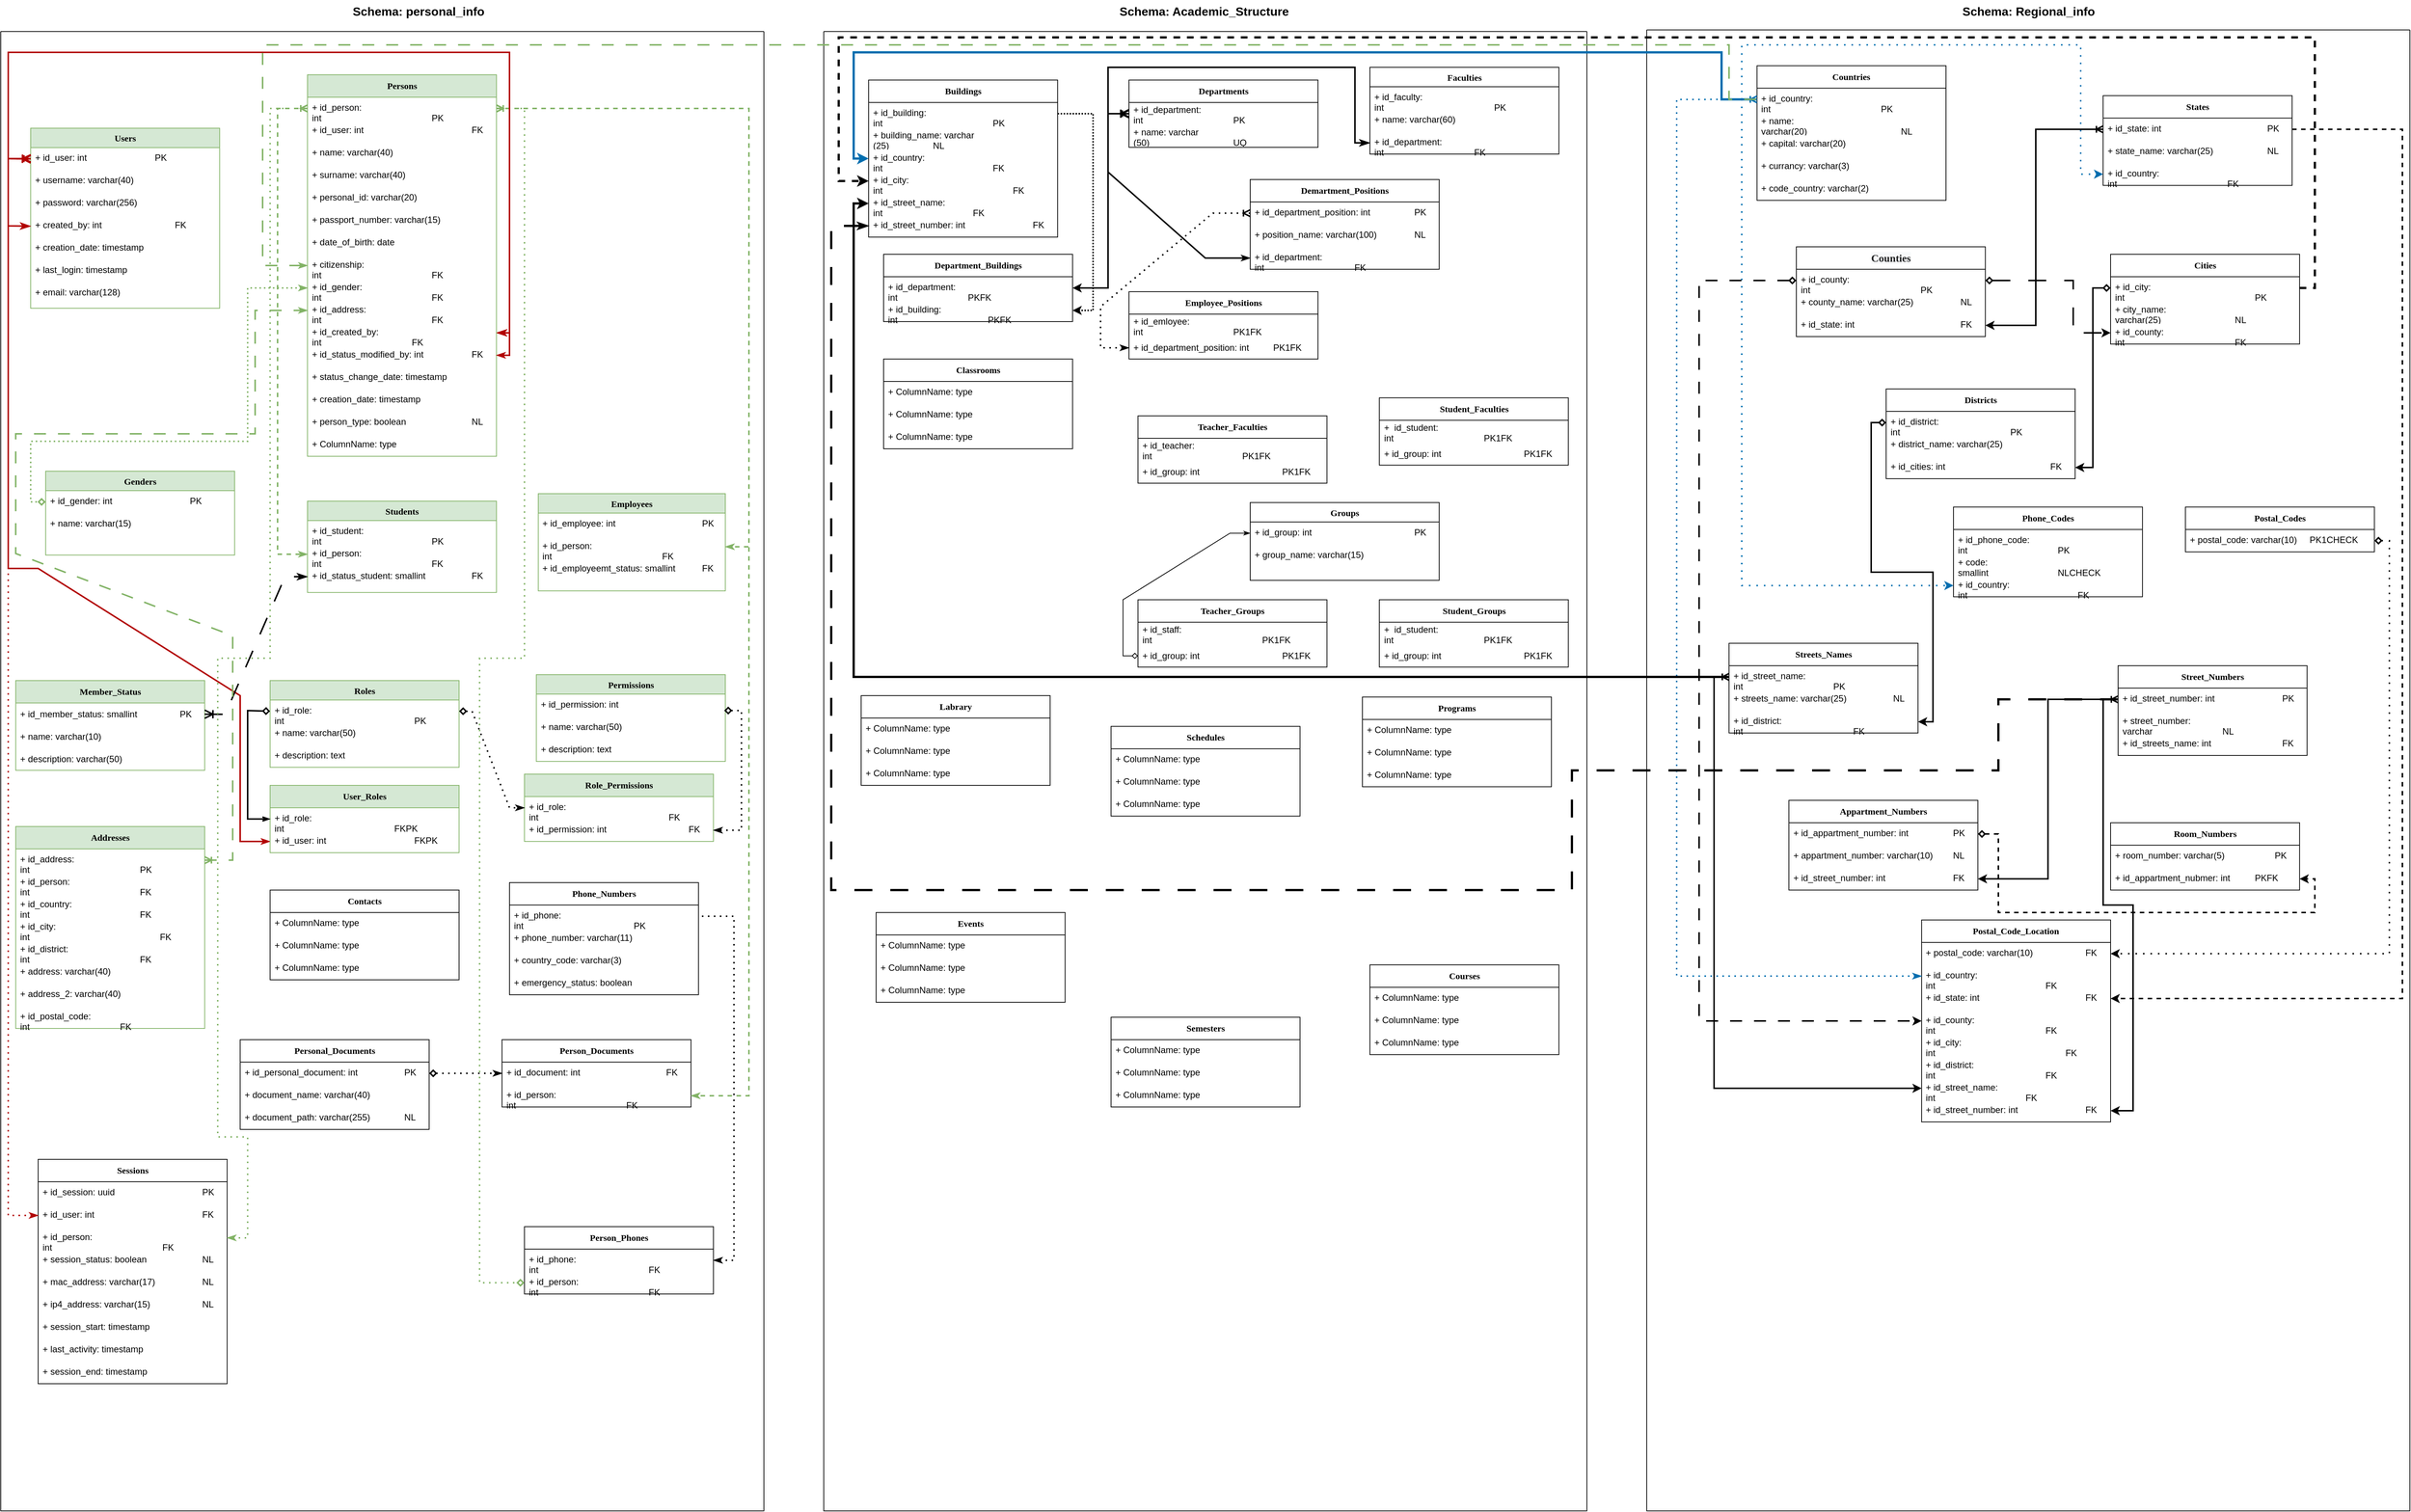 <mxfile version="24.4.13" type="github">
  <diagram name="Page-1" id="9f46799a-70d6-7492-0946-bef42562c5a5">
    <mxGraphModel dx="1418" dy="1630" grid="1" gridSize="10" guides="1" tooltips="1" connect="1" arrows="1" fold="1" page="1" pageScale="1" pageWidth="1100" pageHeight="850" background="none" math="0" shadow="0">
      <root>
        <mxCell id="0" />
        <mxCell id="1" parent="0" />
        <mxCell id="SOtfIFX4lu3nbW7z2UZl-1" value="" style="swimlane;startSize=0;" parent="1" vertex="1">
          <mxGeometry x="40" y="-797.85" width="1020" height="1977.85" as="geometry" />
        </mxCell>
        <mxCell id="78961159f06e98e8-17" value="Users" style="swimlane;html=1;fontStyle=1;align=center;verticalAlign=top;childLayout=stackLayout;horizontal=1;startSize=26;horizontalStack=0;resizeParent=1;resizeLast=0;collapsible=1;marginBottom=0;swimlaneFillColor=#ffffff;rounded=0;shadow=0;comic=0;labelBackgroundColor=none;strokeWidth=1;fillColor=#d5e8d4;fontFamily=Verdana;fontSize=12;strokeColor=#82b366;" parent="SOtfIFX4lu3nbW7z2UZl-1" vertex="1">
          <mxGeometry x="40" y="129.27" width="252.6" height="240.73" as="geometry" />
        </mxCell>
        <mxCell id="78961159f06e98e8-21" value="+ id_user: int&lt;span style=&quot;white-space: pre;&quot;&gt;&#x9;&lt;/span&gt;&lt;span style=&quot;white-space: pre;&quot;&gt;&#x9;&lt;span style=&quot;white-space: pre;&quot;&gt;&#x9;&lt;/span&gt;&lt;span style=&quot;white-space: pre;&quot;&gt;&#x9;&lt;/span&gt;&lt;/span&gt;PK" style="text;html=1;strokeColor=none;fillColor=none;align=left;verticalAlign=top;spacingLeft=4;spacingRight=4;whiteSpace=wrap;overflow=hidden;rotatable=0;points=[[0,0.5],[1,0.5]];portConstraint=eastwest;" parent="78961159f06e98e8-17" vertex="1">
          <mxGeometry y="26" width="252.6" height="30" as="geometry" />
        </mxCell>
        <mxCell id="78961159f06e98e8-23" value="+ username: varchar(40)" style="text;html=1;strokeColor=none;fillColor=none;align=left;verticalAlign=top;spacingLeft=4;spacingRight=4;whiteSpace=wrap;overflow=hidden;rotatable=0;points=[[0,0.5],[1,0.5]];portConstraint=eastwest;" parent="78961159f06e98e8-17" vertex="1">
          <mxGeometry y="56" width="252.6" height="30" as="geometry" />
        </mxCell>
        <mxCell id="78961159f06e98e8-25" value="+ password: varchar(256)" style="text;html=1;strokeColor=none;fillColor=none;align=left;verticalAlign=top;spacingLeft=4;spacingRight=4;whiteSpace=wrap;overflow=hidden;rotatable=0;points=[[0,0.5],[1,0.5]];portConstraint=eastwest;" parent="78961159f06e98e8-17" vertex="1">
          <mxGeometry y="86" width="252.6" height="30" as="geometry" />
        </mxCell>
        <mxCell id="CPZP8p4mUbqyKR2cLPTc-1" value="+ created_by: int&lt;span style=&quot;white-space: pre;&quot;&gt;&#x9;&lt;/span&gt;&lt;span style=&quot;white-space: pre;&quot;&gt;&#x9;&lt;/span&gt;&lt;span style=&quot;white-space: pre;&quot;&gt;&#x9;&lt;/span&gt;&lt;span style=&quot;white-space: pre;&quot;&gt;&#x9;&lt;/span&gt;FK" style="text;html=1;strokeColor=none;fillColor=none;align=left;verticalAlign=top;spacingLeft=4;spacingRight=4;whiteSpace=wrap;overflow=hidden;rotatable=0;points=[[0,0.5],[1,0.5]];portConstraint=eastwest;" parent="78961159f06e98e8-17" vertex="1">
          <mxGeometry y="116" width="252.6" height="30" as="geometry" />
        </mxCell>
        <mxCell id="CPZP8p4mUbqyKR2cLPTc-2" value="+ creation_date: timestamp" style="text;html=1;strokeColor=none;fillColor=none;align=left;verticalAlign=top;spacingLeft=4;spacingRight=4;whiteSpace=wrap;overflow=hidden;rotatable=0;points=[[0,0.5],[1,0.5]];portConstraint=eastwest;" parent="78961159f06e98e8-17" vertex="1">
          <mxGeometry y="146" width="252.6" height="30" as="geometry" />
        </mxCell>
        <mxCell id="78961159f06e98e8-26" value="+ last_login: timestamp" style="text;html=1;strokeColor=none;fillColor=none;align=left;verticalAlign=top;spacingLeft=4;spacingRight=4;whiteSpace=wrap;overflow=hidden;rotatable=0;points=[[0,0.5],[1,0.5]];portConstraint=eastwest;" parent="78961159f06e98e8-17" vertex="1">
          <mxGeometry y="176" width="252.6" height="30" as="geometry" />
        </mxCell>
        <mxCell id="78961159f06e98e8-24" value="+ email: varchar(128)" style="text;html=1;strokeColor=none;fillColor=none;align=left;verticalAlign=top;spacingLeft=4;spacingRight=4;whiteSpace=wrap;overflow=hidden;rotatable=0;points=[[0,0.5],[1,0.5]];portConstraint=eastwest;" parent="78961159f06e98e8-17" vertex="1">
          <mxGeometry y="206" width="252.6" height="30" as="geometry" />
        </mxCell>
        <mxCell id="aLsEr2monKwzd3Dh__7e-3" value="" style="endArrow=ERoneToMany;html=1;strokeWidth=2;rounded=0;fontSize=12;startSize=8;endSize=8;curved=0;startArrow=classicThin;startFill=1;endFill=0;exitX=0;exitY=0.5;exitDx=0;exitDy=0;entryX=0;entryY=0.5;entryDx=0;entryDy=0;fillColor=#e51400;strokeColor=#B20000;" parent="78961159f06e98e8-17" source="CPZP8p4mUbqyKR2cLPTc-1" target="78961159f06e98e8-21" edge="1">
          <mxGeometry width="50" height="50" relative="1" as="geometry">
            <mxPoint x="454.364" y="323.165" as="sourcePoint" />
            <mxPoint y="56.203" as="targetPoint" />
            <Array as="points">
              <mxPoint x="-30" y="130.578" />
              <mxPoint x="-30" y="40.578" />
            </Array>
          </mxGeometry>
        </mxCell>
        <mxCell id="78961159f06e98e8-30" value="Students" style="swimlane;html=1;fontStyle=1;align=center;verticalAlign=top;childLayout=stackLayout;horizontal=1;startSize=26;horizontalStack=0;resizeParent=1;resizeLast=0;collapsible=1;marginBottom=0;swimlaneFillColor=#ffffff;rounded=0;shadow=0;comic=0;labelBackgroundColor=none;strokeWidth=1;fillColor=#d5e8d4;fontFamily=Verdana;fontSize=12;strokeColor=#82b366;" parent="SOtfIFX4lu3nbW7z2UZl-1" vertex="1">
          <mxGeometry x="410" y="627.85" width="252.6" height="122.15" as="geometry" />
        </mxCell>
        <mxCell id="wc_CM7Wy1zdcNeiFbysz-4" value="+ id_student: int&lt;span style=&quot;white-space: pre;&quot;&gt;&#x9;&lt;/span&gt;&lt;span style=&quot;white-space: pre;&quot;&gt;&#x9;&lt;span style=&quot;white-space: pre;&quot;&gt;&#x9;&lt;span style=&quot;white-space: pre;&quot;&gt;&#x9;&lt;/span&gt;&lt;span style=&quot;white-space: pre;&quot;&gt;&#x9;&lt;/span&gt;&lt;/span&gt;&lt;span style=&quot;white-space: pre;&quot;&gt;&#x9;&lt;/span&gt;&lt;/span&gt;PK" style="text;html=1;strokeColor=none;fillColor=none;align=left;verticalAlign=top;spacingLeft=4;spacingRight=4;whiteSpace=wrap;overflow=hidden;rotatable=0;points=[[0,0.5],[1,0.5]];portConstraint=eastwest;" parent="78961159f06e98e8-30" vertex="1">
          <mxGeometry y="26" width="252.6" height="30" as="geometry" />
        </mxCell>
        <mxCell id="SOtfIFX4lu3nbW7z2UZl-168" value="+ id_person: int&lt;span style=&quot;white-space: pre;&quot;&gt;&#x9;&lt;/span&gt;&lt;span style=&quot;white-space: pre;&quot;&gt;&#x9;&lt;/span&gt;&lt;span style=&quot;white-space: pre;&quot;&gt;&#x9;&lt;/span&gt;&lt;span style=&quot;white-space: pre;&quot;&gt;&#x9;&lt;/span&gt;&lt;span style=&quot;white-space: pre;&quot;&gt;&#x9;&lt;/span&gt;&lt;span style=&quot;white-space: pre;&quot;&gt;&#x9;&lt;/span&gt;FK" style="text;html=1;strokeColor=none;fillColor=none;align=left;verticalAlign=top;spacingLeft=4;spacingRight=4;whiteSpace=wrap;overflow=hidden;rotatable=0;points=[[0,0.5],[1,0.5]];portConstraint=eastwest;" parent="78961159f06e98e8-30" vertex="1">
          <mxGeometry y="56" width="252.6" height="30" as="geometry" />
        </mxCell>
        <mxCell id="78961159f06e98e8-34" value="+ id_status_student: smallint&lt;span style=&quot;white-space: pre;&quot;&gt;&#x9;&lt;/span&gt;&lt;span style=&quot;white-space: pre;&quot;&gt;&#x9;&lt;/span&gt;&lt;span style=&quot;white-space: pre;&quot;&gt;&#x9;&lt;/span&gt;FK" style="text;html=1;strokeColor=none;fillColor=none;align=left;verticalAlign=top;spacingLeft=4;spacingRight=4;whiteSpace=wrap;overflow=hidden;rotatable=0;points=[[0,0.5],[1,0.5]];portConstraint=eastwest;" parent="78961159f06e98e8-30" vertex="1">
          <mxGeometry y="86" width="252.6" height="30" as="geometry" />
        </mxCell>
        <mxCell id="aLsEr2monKwzd3Dh__7e-4" value="" style="endArrow=ERoneToMany;html=1;strokeWidth=2;rounded=0;fontSize=12;startSize=8;endSize=8;curved=0;startArrow=classicThin;startFill=1;endFill=0;exitX=1;exitY=0.5;exitDx=0;exitDy=0;entryX=0;entryY=0.5;entryDx=0;entryDy=0;fillColor=#e51400;strokeColor=#B20000;" parent="SOtfIFX4lu3nbW7z2UZl-1" source="CPZP8p4mUbqyKR2cLPTc-4" target="78961159f06e98e8-21" edge="1">
          <mxGeometry width="50" height="50" relative="1" as="geometry">
            <mxPoint x="831.764" y="1773.19" as="sourcePoint" />
            <mxPoint x="711.218" y="1281.418" as="targetPoint" />
            <Array as="points">
              <mxPoint x="680" y="402.85" />
              <mxPoint x="680" y="27.85" />
              <mxPoint x="10" y="27.85" />
              <mxPoint x="10" y="169.848" />
            </Array>
          </mxGeometry>
        </mxCell>
        <mxCell id="78961159f06e98e8-43" value="Employees" style="swimlane;html=1;fontStyle=1;align=center;verticalAlign=top;childLayout=stackLayout;horizontal=1;startSize=26;horizontalStack=0;resizeParent=1;resizeLast=0;collapsible=1;marginBottom=0;swimlaneFillColor=#ffffff;rounded=0;shadow=0;comic=0;labelBackgroundColor=none;strokeWidth=1;fillColor=#d5e8d4;fontFamily=Verdana;fontSize=12;strokeColor=#82b366;" parent="SOtfIFX4lu3nbW7z2UZl-1" vertex="1">
          <mxGeometry x="718.45" y="617.85" width="250" height="130" as="geometry" />
        </mxCell>
        <mxCell id="78961159f06e98e8-44" value="+ id_employee: int&lt;span style=&quot;white-space: pre;&quot;&gt;&lt;span style=&quot;white-space: pre;&quot;&gt;&#x9;&lt;span style=&quot;white-space: pre;&quot;&gt;&#x9;&lt;span style=&quot;white-space: pre;&quot;&gt;&#x9;&lt;/span&gt;&lt;span style=&quot;white-space: pre;&quot;&gt;&#x9;&lt;/span&gt;&lt;/span&gt;&lt;span style=&quot;white-space: pre;&quot;&gt;&#x9;&lt;/span&gt;&lt;/span&gt;&lt;/span&gt;PK" style="text;html=1;strokeColor=none;fillColor=none;align=left;verticalAlign=top;spacingLeft=4;spacingRight=4;whiteSpace=wrap;overflow=hidden;rotatable=0;points=[[0,0.5],[1,0.5]];portConstraint=eastwest;" parent="78961159f06e98e8-43" vertex="1">
          <mxGeometry y="26" width="250" height="30" as="geometry" />
        </mxCell>
        <mxCell id="SOtfIFX4lu3nbW7z2UZl-169" value="+ id_person: int&lt;span style=&quot;white-space: pre;&quot;&gt;&#x9;&lt;/span&gt;&lt;span style=&quot;white-space: pre;&quot;&gt;&#x9;&lt;/span&gt;&lt;span style=&quot;white-space: pre;&quot;&gt;&#x9;&lt;/span&gt;&lt;span style=&quot;white-space: pre;&quot;&gt;&#x9;&lt;/span&gt;&lt;span style=&quot;white-space: pre;&quot;&gt;&#x9;&lt;/span&gt;&lt;span style=&quot;white-space: pre;&quot;&gt;&#x9;&lt;/span&gt;FK" style="text;html=1;strokeColor=none;fillColor=none;align=left;verticalAlign=top;spacingLeft=4;spacingRight=4;whiteSpace=wrap;overflow=hidden;rotatable=0;points=[[0,0.5],[1,0.5]];portConstraint=eastwest;" parent="78961159f06e98e8-43" vertex="1">
          <mxGeometry y="56" width="250" height="30" as="geometry" />
        </mxCell>
        <mxCell id="uk3qMpqyS0EPrLujoJIK-22" value="+ id_employeemt_status: smallint&lt;span style=&quot;white-space: pre;&quot;&gt;&#x9;&lt;/span&gt;&lt;span style=&quot;white-space: pre;&quot;&gt;&#x9;&lt;/span&gt;FK" style="text;html=1;strokeColor=none;fillColor=none;align=left;verticalAlign=top;spacingLeft=4;spacingRight=4;whiteSpace=wrap;overflow=hidden;rotatable=0;points=[[0,0.5],[1,0.5]];portConstraint=eastwest;" vertex="1" parent="78961159f06e98e8-43">
          <mxGeometry y="86" width="250" height="30" as="geometry" />
        </mxCell>
        <mxCell id="78961159f06e98e8-108" value="Permissions" style="swimlane;html=1;fontStyle=1;align=center;verticalAlign=top;childLayout=stackLayout;horizontal=1;startSize=26;horizontalStack=0;resizeParent=1;resizeLast=0;collapsible=1;marginBottom=0;swimlaneFillColor=#ffffff;rounded=0;shadow=0;comic=0;labelBackgroundColor=none;strokeWidth=1;fillColor=#d5e8d4;fontFamily=Verdana;fontSize=12;strokeColor=#82b366;" parent="SOtfIFX4lu3nbW7z2UZl-1" vertex="1">
          <mxGeometry x="715.85" y="859.9" width="252.6" height="116" as="geometry" />
        </mxCell>
        <mxCell id="78961159f06e98e8-109" value="+ id_permission: int" style="text;html=1;strokeColor=none;fillColor=none;align=left;verticalAlign=top;spacingLeft=4;spacingRight=4;whiteSpace=wrap;overflow=hidden;rotatable=0;points=[[0,0.5],[1,0.5]];portConstraint=eastwest;" parent="78961159f06e98e8-108" vertex="1">
          <mxGeometry y="26" width="252.6" height="30" as="geometry" />
        </mxCell>
        <mxCell id="78961159f06e98e8-110" value="+ name: varchar(50)" style="text;html=1;strokeColor=none;fillColor=none;align=left;verticalAlign=top;spacingLeft=4;spacingRight=4;whiteSpace=wrap;overflow=hidden;rotatable=0;points=[[0,0.5],[1,0.5]];portConstraint=eastwest;" parent="78961159f06e98e8-108" vertex="1">
          <mxGeometry y="56" width="252.6" height="30" as="geometry" />
        </mxCell>
        <mxCell id="KnNc2yVZBidg9P3aKf9z-1" value="+ description: text" style="text;html=1;strokeColor=none;fillColor=none;align=left;verticalAlign=top;spacingLeft=4;spacingRight=4;whiteSpace=wrap;overflow=hidden;rotatable=0;points=[[0,0.5],[1,0.5]];portConstraint=eastwest;" parent="78961159f06e98e8-108" vertex="1">
          <mxGeometry y="86" width="252.6" height="30" as="geometry" />
        </mxCell>
        <mxCell id="78961159f06e98e8-95" value="Roles" style="swimlane;html=1;fontStyle=1;align=center;verticalAlign=top;childLayout=stackLayout;horizontal=1;startSize=26;horizontalStack=0;resizeParent=1;resizeLast=0;collapsible=1;marginBottom=0;swimlaneFillColor=#ffffff;rounded=0;shadow=0;comic=0;labelBackgroundColor=none;strokeWidth=1;fillColor=#d5e8d4;fontFamily=Verdana;fontSize=12;strokeColor=#82b366;" parent="SOtfIFX4lu3nbW7z2UZl-1" vertex="1">
          <mxGeometry x="360" y="867.7" width="252.6" height="116" as="geometry" />
        </mxCell>
        <mxCell id="78961159f06e98e8-96" value="+ id_role: int&lt;span style=&quot;white-space: pre;&quot;&gt;&#x9;&lt;/span&gt;&lt;span style=&quot;white-space: pre;&quot;&gt;&#x9;&lt;/span&gt;&lt;span style=&quot;white-space: pre;&quot;&gt;&#x9;&lt;/span&gt;&lt;span style=&quot;white-space: pre;&quot;&gt;&#x9;&lt;span style=&quot;white-space: pre;&quot;&gt;&#x9;&lt;/span&gt;&lt;span style=&quot;white-space: pre;&quot;&gt;&#x9;&lt;/span&gt;&lt;/span&gt;&lt;span style=&quot;white-space: pre;&quot;&gt;&#x9;&lt;/span&gt;PK" style="text;html=1;strokeColor=none;fillColor=none;align=left;verticalAlign=top;spacingLeft=4;spacingRight=4;whiteSpace=wrap;overflow=hidden;rotatable=0;points=[[0,0.5],[1,0.5]];portConstraint=eastwest;" parent="78961159f06e98e8-95" vertex="1">
          <mxGeometry y="26" width="252.6" height="30" as="geometry" />
        </mxCell>
        <mxCell id="78961159f06e98e8-97" value="+ name: varchar(50)" style="text;html=1;strokeColor=none;fillColor=none;align=left;verticalAlign=top;spacingLeft=4;spacingRight=4;whiteSpace=wrap;overflow=hidden;rotatable=0;points=[[0,0.5],[1,0.5]];portConstraint=eastwest;" parent="78961159f06e98e8-95" vertex="1">
          <mxGeometry y="56" width="252.6" height="30" as="geometry" />
        </mxCell>
        <mxCell id="78961159f06e98e8-98" value="+ description: text" style="text;html=1;strokeColor=none;fillColor=none;align=left;verticalAlign=top;spacingLeft=4;spacingRight=4;whiteSpace=wrap;overflow=hidden;rotatable=0;points=[[0,0.5],[1,0.5]];portConstraint=eastwest;" parent="78961159f06e98e8-95" vertex="1">
          <mxGeometry y="86" width="252.6" height="30" as="geometry" />
        </mxCell>
        <mxCell id="aLsEr2monKwzd3Dh__7e-6" value="&lt;b&gt;&lt;font face=&quot;Verdana&quot;&gt;Member_Status&lt;/font&gt;&lt;/b&gt;" style="swimlane;fontStyle=0;childLayout=stackLayout;horizontal=1;startSize=30;horizontalStack=0;resizeParent=1;resizeParentMax=0;resizeLast=0;collapsible=1;marginBottom=0;whiteSpace=wrap;html=1;fillColor=#d5e8d4;strokeColor=#82b366;" parent="SOtfIFX4lu3nbW7z2UZl-1" vertex="1">
          <mxGeometry x="20" y="867.7" width="252.6" height="120" as="geometry" />
        </mxCell>
        <mxCell id="aLsEr2monKwzd3Dh__7e-7" value="+ id_member_status: smallint&lt;span style=&quot;white-space: pre;&quot;&gt;&#x9;&lt;/span&gt;&lt;span style=&quot;white-space: pre;&quot;&gt;&lt;span style=&quot;white-space: pre;&quot;&gt;&#x9;&lt;/span&gt;&lt;/span&gt;&lt;span style=&quot;white-space: pre;&quot;&gt;&#x9;&lt;/span&gt;PK" style="text;strokeColor=none;fillColor=none;align=left;verticalAlign=middle;spacingLeft=4;spacingRight=4;overflow=hidden;points=[[0,0.5],[1,0.5]];portConstraint=eastwest;rotatable=0;whiteSpace=wrap;html=1;" parent="aLsEr2monKwzd3Dh__7e-6" vertex="1">
          <mxGeometry y="30" width="252.6" height="30" as="geometry" />
        </mxCell>
        <mxCell id="aLsEr2monKwzd3Dh__7e-8" value="+ name: varchar(10)" style="text;strokeColor=none;fillColor=none;align=left;verticalAlign=middle;spacingLeft=4;spacingRight=4;overflow=hidden;points=[[0,0.5],[1,0.5]];portConstraint=eastwest;rotatable=0;whiteSpace=wrap;html=1;" parent="aLsEr2monKwzd3Dh__7e-6" vertex="1">
          <mxGeometry y="60" width="252.6" height="30" as="geometry" />
        </mxCell>
        <mxCell id="aLsEr2monKwzd3Dh__7e-9" value="+ description: varchar(50)" style="text;strokeColor=none;fillColor=none;align=left;verticalAlign=middle;spacingLeft=4;spacingRight=4;overflow=hidden;points=[[0,0.5],[1,0.5]];portConstraint=eastwest;rotatable=0;whiteSpace=wrap;html=1;" parent="aLsEr2monKwzd3Dh__7e-6" vertex="1">
          <mxGeometry y="90" width="252.6" height="30" as="geometry" />
        </mxCell>
        <mxCell id="78961159f06e98e8-69" value="Genders" style="swimlane;html=1;fontStyle=1;align=center;verticalAlign=top;childLayout=stackLayout;horizontal=1;startSize=26;horizontalStack=0;resizeParent=1;resizeLast=0;collapsible=1;marginBottom=0;swimlaneFillColor=#ffffff;rounded=0;shadow=0;comic=0;labelBackgroundColor=none;strokeWidth=1;fillColor=#d5e8d4;fontFamily=Verdana;fontSize=12;strokeColor=#82b366;" parent="SOtfIFX4lu3nbW7z2UZl-1" vertex="1">
          <mxGeometry x="60" y="587.85" width="252.6" height="112.15" as="geometry" />
        </mxCell>
        <mxCell id="78961159f06e98e8-70" value="+ id_gender: int&lt;span style=&quot;white-space: pre;&quot;&gt;&#x9;&lt;/span&gt;&lt;span style=&quot;white-space: pre;&quot;&gt;&#x9;&lt;span style=&quot;white-space: pre;&quot;&gt;&#x9;&lt;span style=&quot;white-space: pre;&quot;&gt;&#x9;&lt;/span&gt;P&lt;/span&gt;K&lt;/span&gt;" style="text;html=1;strokeColor=none;fillColor=none;align=left;verticalAlign=top;spacingLeft=4;spacingRight=4;whiteSpace=wrap;overflow=hidden;rotatable=0;points=[[0,0.5],[1,0.5]];portConstraint=eastwest;" parent="78961159f06e98e8-69" vertex="1">
          <mxGeometry y="26" width="252.6" height="30" as="geometry" />
        </mxCell>
        <mxCell id="wc_CM7Wy1zdcNeiFbysz-29" value="+ name: varchar(15)" style="text;html=1;strokeColor=none;fillColor=none;align=left;verticalAlign=top;spacingLeft=4;spacingRight=4;whiteSpace=wrap;overflow=hidden;rotatable=0;points=[[0,0.5],[1,0.5]];portConstraint=eastwest;" parent="78961159f06e98e8-69" vertex="1">
          <mxGeometry y="56" width="252.6" height="30" as="geometry" />
        </mxCell>
        <mxCell id="KnNc2yVZBidg9P3aKf9z-5" value="" style="endArrow=ERoneToMany;html=1;rounded=0;startArrow=classicThin;startFill=1;endFill=0;exitX=0;exitY=0.5;exitDx=0;exitDy=0;strokeWidth=2;fillColor=#e51400;strokeColor=#B20000;" parent="SOtfIFX4lu3nbW7z2UZl-1" source="SOtfIFX4lu3nbW7z2UZl-136" edge="1">
          <mxGeometry width="50" height="50" relative="1" as="geometry">
            <mxPoint x="593.455" y="2163.797" as="sourcePoint" />
            <mxPoint x="40" y="169.85" as="targetPoint" />
            <Array as="points">
              <mxPoint x="320" y="1082.85" />
              <mxPoint x="320" y="887.85" />
              <mxPoint x="50" y="717.85" />
              <mxPoint x="10" y="717.85" />
              <mxPoint x="10" y="169.85" />
            </Array>
          </mxGeometry>
        </mxCell>
        <mxCell id="aLsEr2monKwzd3Dh__7e-10" value="" style="endArrow=classicThin;dashed=1;html=1;strokeWidth=2;rounded=0;fontSize=12;startSize=8;endSize=8;curved=0;startArrow=ERoneToMany;startFill=0;endFill=1;entryX=0;entryY=0.5;entryDx=0;entryDy=0;exitX=1;exitY=0.5;exitDx=0;exitDy=0;dashPattern=12 12;" parent="SOtfIFX4lu3nbW7z2UZl-1" source="aLsEr2monKwzd3Dh__7e-7" target="78961159f06e98e8-34" edge="1">
          <mxGeometry width="50" height="50" relative="1" as="geometry">
            <mxPoint x="639.818" y="2051.392" as="sourcePoint" />
            <mxPoint x="686.182" y="1981.139" as="targetPoint" />
            <Array as="points">
              <mxPoint x="300" y="912.85" />
              <mxPoint x="380" y="728.85" />
            </Array>
          </mxGeometry>
        </mxCell>
        <mxCell id="wc_CM7Wy1zdcNeiFbysz-36" value="" style="endArrow=diamond;html=1;strokeWidth=2;rounded=0;startArrow=classicThin;startFill=1;endFill=0;entryX=0;entryY=0.5;entryDx=0;entryDy=0;exitX=0;exitY=0.5;exitDx=0;exitDy=0;dashed=1;dashPattern=1 2;fillColor=#d5e8d4;strokeColor=#82b366;" parent="SOtfIFX4lu3nbW7z2UZl-1" source="78961159f06e98e8-33" target="78961159f06e98e8-70" edge="1">
          <mxGeometry width="50" height="50" relative="1" as="geometry">
            <mxPoint x="451.582" y="1618.633" as="sourcePoint" />
            <mxPoint x="405.218" y="1913.696" as="targetPoint" />
            <Array as="points">
              <mxPoint x="330" y="342.85" />
              <mxPoint x="330" y="547.848" />
              <mxPoint x="40" y="547.848" />
              <mxPoint x="40" y="628.848" />
            </Array>
          </mxGeometry>
        </mxCell>
        <mxCell id="SOtfIFX4lu3nbW7z2UZl-86" value="&lt;b&gt;&lt;font face=&quot;Verdana&quot;&gt;Addresses&lt;/font&gt;&lt;/b&gt;" style="swimlane;fontStyle=0;childLayout=stackLayout;horizontal=1;startSize=30;horizontalStack=0;resizeParent=1;resizeParentMax=0;resizeLast=0;collapsible=1;marginBottom=0;whiteSpace=wrap;html=1;fillColor=#d5e8d4;strokeColor=#82b366;" parent="SOtfIFX4lu3nbW7z2UZl-1" vertex="1">
          <mxGeometry x="20" y="1062.85" width="252.6" height="270" as="geometry" />
        </mxCell>
        <mxCell id="SOtfIFX4lu3nbW7z2UZl-104" value="+ id_address: int&lt;span style=&quot;white-space: pre;&quot;&gt;&#x9;&lt;/span&gt;&lt;span style=&quot;white-space: pre;&quot;&gt;&#x9;&lt;/span&gt;&lt;span style=&quot;white-space: pre;&quot;&gt;&#x9;&lt;/span&gt;&lt;span style=&quot;white-space: pre;&quot;&gt;&#x9;&lt;/span&gt;&lt;span style=&quot;white-space: pre;&quot;&gt;&#x9;&lt;/span&gt;&lt;span style=&quot;white-space: pre;&quot;&gt;&#x9;&lt;/span&gt;PK" style="text;html=1;strokeColor=none;fillColor=none;align=left;verticalAlign=top;spacingLeft=4;spacingRight=4;whiteSpace=wrap;overflow=hidden;rotatable=0;points=[[0,0.5],[1,0.5]];portConstraint=eastwest;" parent="SOtfIFX4lu3nbW7z2UZl-86" vertex="1">
          <mxGeometry y="30" width="252.6" height="30" as="geometry" />
        </mxCell>
        <mxCell id="SOtfIFX4lu3nbW7z2UZl-128" value="+ id_person: int&lt;span style=&quot;white-space: pre;&quot;&gt;&#x9;&lt;/span&gt;&lt;span style=&quot;white-space: pre;&quot;&gt;&#x9;&lt;/span&gt;&lt;span style=&quot;white-space: pre;&quot;&gt;&#x9;&lt;/span&gt;&lt;span style=&quot;white-space: pre;&quot;&gt;&#x9;&lt;/span&gt;&lt;span style=&quot;white-space: pre;&quot;&gt;&#x9;&lt;/span&gt;&lt;span style=&quot;white-space: pre;&quot;&gt;&#x9;&lt;/span&gt;FK" style="text;html=1;strokeColor=none;fillColor=none;align=left;verticalAlign=top;spacingLeft=4;spacingRight=4;whiteSpace=wrap;overflow=hidden;rotatable=0;points=[[0,0.5],[1,0.5]];portConstraint=eastwest;" parent="SOtfIFX4lu3nbW7z2UZl-86" vertex="1">
          <mxGeometry y="60" width="252.6" height="30" as="geometry" />
        </mxCell>
        <mxCell id="SOtfIFX4lu3nbW7z2UZl-105" value="+ id_country: int&lt;span style=&quot;white-space: pre;&quot;&gt;&#x9;&lt;/span&gt;&lt;span style=&quot;white-space: pre;&quot;&gt;&#x9;&lt;/span&gt;&lt;span style=&quot;white-space: pre;&quot;&gt;&#x9;&lt;/span&gt;&lt;span style=&quot;white-space: pre;&quot;&gt;&#x9;&lt;/span&gt;&lt;span style=&quot;white-space: pre;&quot;&gt;&#x9;&lt;/span&gt;&lt;span style=&quot;white-space: pre;&quot;&gt;&#x9;&lt;/span&gt;FK" style="text;html=1;strokeColor=none;fillColor=none;align=left;verticalAlign=top;spacingLeft=4;spacingRight=4;whiteSpace=wrap;overflow=hidden;rotatable=0;points=[[0,0.5],[1,0.5]];portConstraint=eastwest;" parent="SOtfIFX4lu3nbW7z2UZl-86" vertex="1">
          <mxGeometry y="90" width="252.6" height="30" as="geometry" />
        </mxCell>
        <mxCell id="SOtfIFX4lu3nbW7z2UZl-106" value="+ id_city: int&lt;span style=&quot;white-space: pre;&quot;&gt;&#x9;&lt;/span&gt;&lt;span style=&quot;white-space: pre;&quot;&gt;&#x9;&lt;/span&gt;&lt;span style=&quot;white-space: pre;&quot;&gt;&#x9;&lt;/span&gt;&lt;span style=&quot;white-space: pre;&quot;&gt;&#x9;&lt;/span&gt;&lt;span style=&quot;white-space: pre;&quot;&gt;&#x9;&lt;/span&gt;&lt;span style=&quot;white-space: pre;&quot;&gt;&#x9;&lt;/span&gt;&lt;span style=&quot;white-space: pre;&quot;&gt;&#x9;&lt;/span&gt;FK" style="text;html=1;strokeColor=none;fillColor=none;align=left;verticalAlign=top;spacingLeft=4;spacingRight=4;whiteSpace=wrap;overflow=hidden;rotatable=0;points=[[0,0.5],[1,0.5]];portConstraint=eastwest;" parent="SOtfIFX4lu3nbW7z2UZl-86" vertex="1">
          <mxGeometry y="120" width="252.6" height="30" as="geometry" />
        </mxCell>
        <mxCell id="SOtfIFX4lu3nbW7z2UZl-125" value="+ id_district: int&lt;span style=&quot;white-space: pre;&quot;&gt;&#x9;&lt;/span&gt;&lt;span style=&quot;white-space: pre;&quot;&gt;&#x9;&lt;/span&gt;&lt;span style=&quot;white-space: pre;&quot;&gt;&#x9;&lt;/span&gt;&lt;span style=&quot;white-space: pre;&quot;&gt;&#x9;&lt;/span&gt;&lt;span style=&quot;white-space: pre;&quot;&gt;&#x9;&lt;/span&gt;&lt;span style=&quot;white-space: pre;&quot;&gt;&#x9;&lt;/span&gt;FK" style="text;html=1;strokeColor=none;fillColor=none;align=left;verticalAlign=top;spacingLeft=4;spacingRight=4;whiteSpace=wrap;overflow=hidden;rotatable=0;points=[[0,0.5],[1,0.5]];portConstraint=eastwest;" parent="SOtfIFX4lu3nbW7z2UZl-86" vertex="1">
          <mxGeometry y="150" width="252.6" height="30" as="geometry" />
        </mxCell>
        <mxCell id="SOtfIFX4lu3nbW7z2UZl-124" value="+ address: varchar(40)" style="text;html=1;strokeColor=none;fillColor=none;align=left;verticalAlign=top;spacingLeft=4;spacingRight=4;whiteSpace=wrap;overflow=hidden;rotatable=0;points=[[0,0.5],[1,0.5]];portConstraint=eastwest;" parent="SOtfIFX4lu3nbW7z2UZl-86" vertex="1">
          <mxGeometry y="180" width="252.6" height="30" as="geometry" />
        </mxCell>
        <mxCell id="SOtfIFX4lu3nbW7z2UZl-127" value="+ address_2: varchar(40)" style="text;html=1;strokeColor=none;fillColor=none;align=left;verticalAlign=top;spacingLeft=4;spacingRight=4;whiteSpace=wrap;overflow=hidden;rotatable=0;points=[[0,0.5],[1,0.5]];portConstraint=eastwest;" parent="SOtfIFX4lu3nbW7z2UZl-86" vertex="1">
          <mxGeometry y="210" width="252.6" height="30" as="geometry" />
        </mxCell>
        <mxCell id="SOtfIFX4lu3nbW7z2UZl-126" value="+ id_postal_code: int&lt;span style=&quot;white-space: pre;&quot;&gt;&#x9;&lt;/span&gt;&lt;span style=&quot;white-space: pre;&quot;&gt;&#x9;&lt;/span&gt;&lt;span style=&quot;white-space: pre;&quot;&gt;&#x9;&lt;/span&gt;&lt;span style=&quot;white-space: pre;&quot;&gt;&#x9;&lt;/span&gt;&lt;span style=&quot;white-space: pre;&quot;&gt;&#x9;&lt;/span&gt;FK" style="text;html=1;strokeColor=none;fillColor=none;align=left;verticalAlign=top;spacingLeft=4;spacingRight=4;whiteSpace=wrap;overflow=hidden;rotatable=0;points=[[0,0.5],[1,0.5]];portConstraint=eastwest;" parent="SOtfIFX4lu3nbW7z2UZl-86" vertex="1">
          <mxGeometry y="240" width="252.6" height="30" as="geometry" />
        </mxCell>
        <mxCell id="SOtfIFX4lu3nbW7z2UZl-111" value="&lt;b&gt;&lt;font face=&quot;Verdana&quot;&gt;Phone_Numbers&lt;/font&gt;&lt;/b&gt;" style="swimlane;fontStyle=0;childLayout=stackLayout;horizontal=1;startSize=30;horizontalStack=0;resizeParent=1;resizeParentMax=0;resizeLast=0;collapsible=1;marginBottom=0;whiteSpace=wrap;html=1;" parent="SOtfIFX4lu3nbW7z2UZl-1" vertex="1">
          <mxGeometry x="680" y="1137.85" width="252.6" height="150" as="geometry" />
        </mxCell>
        <mxCell id="SOtfIFX4lu3nbW7z2UZl-119" value="+ id_phone: int&lt;span style=&quot;white-space: pre;&quot;&gt;&#x9;&lt;/span&gt;&lt;span style=&quot;white-space: pre;&quot;&gt;&#x9;&lt;/span&gt;&lt;span style=&quot;white-space: pre;&quot;&gt;&#x9;&lt;/span&gt;&lt;span style=&quot;white-space: pre;&quot;&gt;&#x9;&lt;/span&gt;&lt;span style=&quot;white-space: pre;&quot;&gt;&#x9;&lt;/span&gt;&lt;span style=&quot;white-space: pre;&quot;&gt;&#x9;&lt;/span&gt;PK" style="text;html=1;strokeColor=none;fillColor=none;align=left;verticalAlign=top;spacingLeft=4;spacingRight=4;whiteSpace=wrap;overflow=hidden;rotatable=0;points=[[0,0.5],[1,0.5]];portConstraint=eastwest;" parent="SOtfIFX4lu3nbW7z2UZl-111" vertex="1">
          <mxGeometry y="30" width="252.6" height="30" as="geometry" />
        </mxCell>
        <mxCell id="SOtfIFX4lu3nbW7z2UZl-113" value="+ phone_number: varchar(11)" style="text;html=1;strokeColor=none;fillColor=none;align=left;verticalAlign=top;spacingLeft=4;spacingRight=4;whiteSpace=wrap;overflow=hidden;rotatable=0;points=[[0,0.5],[1,0.5]];portConstraint=eastwest;" parent="SOtfIFX4lu3nbW7z2UZl-111" vertex="1">
          <mxGeometry y="60" width="252.6" height="30" as="geometry" />
        </mxCell>
        <mxCell id="SOtfIFX4lu3nbW7z2UZl-114" value="+ country_code: varchar(3)" style="text;html=1;strokeColor=none;fillColor=none;align=left;verticalAlign=top;spacingLeft=4;spacingRight=4;whiteSpace=wrap;overflow=hidden;rotatable=0;points=[[0,0.5],[1,0.5]];portConstraint=eastwest;" parent="SOtfIFX4lu3nbW7z2UZl-111" vertex="1">
          <mxGeometry y="90" width="252.6" height="30" as="geometry" />
        </mxCell>
        <mxCell id="SOtfIFX4lu3nbW7z2UZl-144" value="+ emergency_status: boolean" style="text;html=1;strokeColor=none;fillColor=none;align=left;verticalAlign=top;spacingLeft=4;spacingRight=4;whiteSpace=wrap;overflow=hidden;rotatable=0;points=[[0,0.5],[1,0.5]];portConstraint=eastwest;" parent="SOtfIFX4lu3nbW7z2UZl-111" vertex="1">
          <mxGeometry y="120" width="252.6" height="30" as="geometry" />
        </mxCell>
        <mxCell id="SOtfIFX4lu3nbW7z2UZl-107" value="&lt;b&gt;&lt;font face=&quot;Verdana&quot;&gt;Contacts&lt;/font&gt;&lt;/b&gt;" style="swimlane;fontStyle=0;childLayout=stackLayout;horizontal=1;startSize=30;horizontalStack=0;resizeParent=1;resizeParentMax=0;resizeLast=0;collapsible=1;marginBottom=0;whiteSpace=wrap;html=1;" parent="SOtfIFX4lu3nbW7z2UZl-1" vertex="1">
          <mxGeometry x="360.0" y="1147.85" width="252.6" height="120" as="geometry" />
        </mxCell>
        <mxCell id="SOtfIFX4lu3nbW7z2UZl-108" value="+ ColumnName: type" style="text;html=1;strokeColor=none;fillColor=none;align=left;verticalAlign=top;spacingLeft=4;spacingRight=4;whiteSpace=wrap;overflow=hidden;rotatable=0;points=[[0,0.5],[1,0.5]];portConstraint=eastwest;" parent="SOtfIFX4lu3nbW7z2UZl-107" vertex="1">
          <mxGeometry y="30" width="252.6" height="30" as="geometry" />
        </mxCell>
        <mxCell id="SOtfIFX4lu3nbW7z2UZl-109" value="+ ColumnName: type" style="text;html=1;strokeColor=none;fillColor=none;align=left;verticalAlign=top;spacingLeft=4;spacingRight=4;whiteSpace=wrap;overflow=hidden;rotatable=0;points=[[0,0.5],[1,0.5]];portConstraint=eastwest;" parent="SOtfIFX4lu3nbW7z2UZl-107" vertex="1">
          <mxGeometry y="60" width="252.6" height="30" as="geometry" />
        </mxCell>
        <mxCell id="SOtfIFX4lu3nbW7z2UZl-110" value="+ ColumnName: type" style="text;html=1;strokeColor=none;fillColor=none;align=left;verticalAlign=top;spacingLeft=4;spacingRight=4;whiteSpace=wrap;overflow=hidden;rotatable=0;points=[[0,0.5],[1,0.5]];portConstraint=eastwest;" parent="SOtfIFX4lu3nbW7z2UZl-107" vertex="1">
          <mxGeometry y="90" width="252.6" height="30" as="geometry" />
        </mxCell>
        <mxCell id="SOtfIFX4lu3nbW7z2UZl-116" value="&lt;font face=&quot;Verdana&quot;&gt;&lt;b&gt;Personal_Documents&lt;/b&gt;&lt;/font&gt;" style="swimlane;fontStyle=0;childLayout=stackLayout;horizontal=1;startSize=30;horizontalStack=0;resizeParent=1;resizeParentMax=0;resizeLast=0;collapsible=1;marginBottom=0;whiteSpace=wrap;html=1;" parent="SOtfIFX4lu3nbW7z2UZl-1" vertex="1">
          <mxGeometry x="320" y="1347.85" width="252.6" height="120" as="geometry" />
        </mxCell>
        <mxCell id="SOtfIFX4lu3nbW7z2UZl-117" value="+ id_personal_document: int&lt;span style=&quot;white-space: pre;&quot;&gt;&#x9;&lt;/span&gt;&lt;span style=&quot;white-space: pre;&quot;&gt;&#x9;&lt;/span&gt;&lt;span style=&quot;white-space: pre;&quot;&gt;&#x9;&lt;/span&gt;PK" style="text;html=1;strokeColor=none;fillColor=none;align=left;verticalAlign=top;spacingLeft=4;spacingRight=4;whiteSpace=wrap;overflow=hidden;rotatable=0;points=[[0,0.5],[1,0.5]];portConstraint=eastwest;" parent="SOtfIFX4lu3nbW7z2UZl-116" vertex="1">
          <mxGeometry y="30" width="252.6" height="30" as="geometry" />
        </mxCell>
        <mxCell id="SOtfIFX4lu3nbW7z2UZl-118" value="+ document_name: varchar(40)&amp;nbsp;" style="text;html=1;strokeColor=none;fillColor=none;align=left;verticalAlign=top;spacingLeft=4;spacingRight=4;whiteSpace=wrap;overflow=hidden;rotatable=0;points=[[0,0.5],[1,0.5]];portConstraint=eastwest;" parent="SOtfIFX4lu3nbW7z2UZl-116" vertex="1">
          <mxGeometry y="60" width="252.6" height="30" as="geometry" />
        </mxCell>
        <mxCell id="SOtfIFX4lu3nbW7z2UZl-156" value="+ document_path: varchar(255)&lt;span style=&quot;white-space: pre;&quot;&gt;&#x9;&lt;/span&gt;&lt;span style=&quot;white-space: pre;&quot;&gt;&#x9;&lt;/span&gt;NL" style="text;html=1;strokeColor=none;fillColor=none;align=left;verticalAlign=top;spacingLeft=4;spacingRight=4;whiteSpace=wrap;overflow=hidden;rotatable=0;points=[[0,0.5],[1,0.5]];portConstraint=eastwest;" parent="SOtfIFX4lu3nbW7z2UZl-116" vertex="1">
          <mxGeometry y="90" width="252.6" height="30" as="geometry" />
        </mxCell>
        <mxCell id="SOtfIFX4lu3nbW7z2UZl-135" value="&lt;b&gt;&lt;font face=&quot;Verdana&quot;&gt;User_Roles&lt;/font&gt;&lt;/b&gt;" style="swimlane;fontStyle=0;childLayout=stackLayout;horizontal=1;startSize=30;horizontalStack=0;resizeParent=1;resizeParentMax=0;resizeLast=0;collapsible=1;marginBottom=0;whiteSpace=wrap;html=1;fillColor=#d5e8d4;strokeColor=#82b366;" parent="SOtfIFX4lu3nbW7z2UZl-1" vertex="1">
          <mxGeometry x="360" y="1007.85" width="252.6" height="90" as="geometry" />
        </mxCell>
        <mxCell id="SOtfIFX4lu3nbW7z2UZl-137" value="+ id_role: int&lt;span style=&quot;white-space: pre;&quot;&gt;&#x9;&lt;/span&gt;&lt;span style=&quot;white-space: pre;&quot;&gt;&#x9;&lt;/span&gt;&lt;span style=&quot;white-space: pre;&quot;&gt;&#x9;&lt;/span&gt;&lt;span style=&quot;white-space: pre;&quot;&gt;&#x9;&lt;/span&gt;&lt;span style=&quot;white-space: pre;&quot;&gt;&#x9;&lt;/span&gt;&lt;span style=&quot;white-space: pre;&quot;&gt;&#x9;&lt;/span&gt;FKPK" style="text;html=1;strokeColor=none;fillColor=none;align=left;verticalAlign=top;spacingLeft=4;spacingRight=4;whiteSpace=wrap;overflow=hidden;rotatable=0;points=[[0,0.5],[1,0.5]];portConstraint=eastwest;" parent="SOtfIFX4lu3nbW7z2UZl-135" vertex="1">
          <mxGeometry y="30" width="252.6" height="30" as="geometry" />
        </mxCell>
        <mxCell id="SOtfIFX4lu3nbW7z2UZl-136" value="+ id_user: int&lt;span style=&quot;white-space: pre;&quot;&gt;&#x9;&lt;/span&gt;&lt;span style=&quot;white-space: pre;&quot;&gt;&#x9;&lt;/span&gt;&lt;span style=&quot;white-space: pre;&quot;&gt;&#x9;&lt;/span&gt;&lt;span style=&quot;white-space: pre;&quot;&gt;&#x9;&lt;/span&gt;&lt;span style=&quot;white-space: pre;&quot;&gt;&#x9;&lt;/span&gt;FKPK" style="text;html=1;strokeColor=none;fillColor=none;align=left;verticalAlign=top;spacingLeft=4;spacingRight=4;whiteSpace=wrap;overflow=hidden;rotatable=0;points=[[0,0.5],[1,0.5]];portConstraint=eastwest;" parent="SOtfIFX4lu3nbW7z2UZl-135" vertex="1">
          <mxGeometry y="60" width="252.6" height="30" as="geometry" />
        </mxCell>
        <mxCell id="SOtfIFX4lu3nbW7z2UZl-139" value="" style="endArrow=diamond;html=1;strokeWidth=2;rounded=0;startArrow=openThin;startFill=0;endFill=0;exitX=0;exitY=0.5;exitDx=0;exitDy=0;entryX=0;entryY=0.5;entryDx=0;entryDy=0;" parent="SOtfIFX4lu3nbW7z2UZl-1" source="SOtfIFX4lu3nbW7z2UZl-135" target="78961159f06e98e8-96" edge="1">
          <mxGeometry width="50" height="50" relative="1" as="geometry">
            <mxPoint x="450" y="1017.85" as="sourcePoint" />
            <mxPoint x="500" y="967.85" as="targetPoint" />
            <Array as="points">
              <mxPoint x="330" y="1052.85" />
              <mxPoint x="330" y="907.85" />
            </Array>
          </mxGeometry>
        </mxCell>
        <mxCell id="SOtfIFX4lu3nbW7z2UZl-148" value="" style="endArrow=classicThin;dashed=1;html=1;strokeWidth=2;rounded=0;entryX=0;entryY=0.5;entryDx=0;entryDy=0;exitX=1;exitY=0.5;exitDx=0;exitDy=0;startArrow=ERoneToMany;startFill=0;endFill=1;dashPattern=8 8;fillColor=#d5e8d4;strokeColor=#82b366;" parent="SOtfIFX4lu3nbW7z2UZl-1" source="SOtfIFX4lu3nbW7z2UZl-104" target="SOtfIFX4lu3nbW7z2UZl-146" edge="1">
          <mxGeometry width="50" height="50" relative="1" as="geometry">
            <mxPoint x="640" y="527.85" as="sourcePoint" />
            <mxPoint x="520" y="717.85" as="targetPoint" />
            <Array as="points">
              <mxPoint x="310" y="1107.85" />
              <mxPoint x="310" y="807.85" />
              <mxPoint x="20" y="697.85" />
              <mxPoint x="20" y="537.85" />
              <mxPoint x="340" y="537.85" />
              <mxPoint x="340" y="372.85" />
            </Array>
          </mxGeometry>
        </mxCell>
        <mxCell id="SOtfIFX4lu3nbW7z2UZl-151" value="&lt;b&gt;&lt;font face=&quot;Verdana&quot;&gt;Person_Documents&lt;/font&gt;&lt;/b&gt;" style="swimlane;fontStyle=0;childLayout=stackLayout;horizontal=1;startSize=30;horizontalStack=0;resizeParent=1;resizeParentMax=0;resizeLast=0;collapsible=1;marginBottom=0;whiteSpace=wrap;html=1;" parent="SOtfIFX4lu3nbW7z2UZl-1" vertex="1">
          <mxGeometry x="670" y="1347.85" width="252.6" height="90" as="geometry" />
        </mxCell>
        <mxCell id="SOtfIFX4lu3nbW7z2UZl-152" value="+ id_document: int&lt;span style=&quot;white-space: pre;&quot;&gt;&#x9;&lt;/span&gt;&lt;span style=&quot;white-space: pre;&quot;&gt;&#x9;&lt;/span&gt;&lt;span style=&quot;white-space: pre;&quot;&gt;&#x9;&lt;/span&gt;&lt;span style=&quot;white-space: pre;&quot;&gt;&#x9;&lt;/span&gt;&lt;span style=&quot;white-space: pre;&quot;&gt;&#x9;&lt;/span&gt;FK" style="text;html=1;strokeColor=none;fillColor=none;align=left;verticalAlign=top;spacingLeft=4;spacingRight=4;whiteSpace=wrap;overflow=hidden;rotatable=0;points=[[0,0.5],[1,0.5]];portConstraint=eastwest;" parent="SOtfIFX4lu3nbW7z2UZl-151" vertex="1">
          <mxGeometry y="30" width="252.6" height="30" as="geometry" />
        </mxCell>
        <mxCell id="SOtfIFX4lu3nbW7z2UZl-153" value="+ id_person: int&lt;span style=&quot;white-space: pre;&quot;&gt;&#x9;&lt;/span&gt;&lt;span style=&quot;white-space: pre;&quot;&gt;&#x9;&lt;/span&gt;&lt;span style=&quot;white-space: pre;&quot;&gt;&#x9;&lt;/span&gt;&lt;span style=&quot;white-space: pre;&quot;&gt;&#x9;&lt;/span&gt;&lt;span style=&quot;white-space: pre;&quot;&gt;&#x9;&lt;/span&gt;&lt;span style=&quot;white-space: pre;&quot;&gt;&#x9;&lt;/span&gt;FK" style="text;html=1;strokeColor=none;fillColor=none;align=left;verticalAlign=top;spacingLeft=4;spacingRight=4;whiteSpace=wrap;overflow=hidden;rotatable=0;points=[[0,0.5],[1,0.5]];portConstraint=eastwest;" parent="SOtfIFX4lu3nbW7z2UZl-151" vertex="1">
          <mxGeometry y="60" width="252.6" height="30" as="geometry" />
        </mxCell>
        <mxCell id="SOtfIFX4lu3nbW7z2UZl-157" value="" style="endArrow=classicThin;dashed=1;html=1;dashPattern=1 3;strokeWidth=2;rounded=0;entryX=0;entryY=0.5;entryDx=0;entryDy=0;exitX=1;exitY=0.5;exitDx=0;exitDy=0;startArrow=diamond;startFill=0;endFill=1;" parent="SOtfIFX4lu3nbW7z2UZl-1" source="SOtfIFX4lu3nbW7z2UZl-117" target="SOtfIFX4lu3nbW7z2UZl-152" edge="1">
          <mxGeometry width="50" height="50" relative="1" as="geometry">
            <mxPoint x="520" y="1267.85" as="sourcePoint" />
            <mxPoint x="640" y="1387.85" as="targetPoint" />
          </mxGeometry>
        </mxCell>
        <mxCell id="SOtfIFX4lu3nbW7z2UZl-164" value="&lt;b&gt;&lt;font face=&quot;Verdana&quot;&gt;Persons&lt;/font&gt;&lt;/b&gt;" style="swimlane;fontStyle=0;childLayout=stackLayout;horizontal=1;startSize=30;horizontalStack=0;resizeParent=1;resizeParentMax=0;resizeLast=0;collapsible=1;marginBottom=0;whiteSpace=wrap;html=1;fillColor=#d5e8d4;strokeColor=#82b366;" parent="SOtfIFX4lu3nbW7z2UZl-1" vertex="1">
          <mxGeometry x="410" y="57.85" width="252.6" height="510" as="geometry" />
        </mxCell>
        <mxCell id="SOtfIFX4lu3nbW7z2UZl-165" value="+ id_person: int&lt;span style=&quot;white-space: pre;&quot;&gt;&#x9;&lt;/span&gt;&lt;span style=&quot;white-space: pre;&quot;&gt;&#x9;&lt;/span&gt;&lt;span style=&quot;white-space: pre;&quot;&gt;&#x9;&lt;/span&gt;&lt;span style=&quot;white-space: pre;&quot;&gt;&#x9;&lt;/span&gt;&lt;span style=&quot;white-space: pre;&quot;&gt;&#x9;&lt;/span&gt;&lt;span style=&quot;white-space: pre;&quot;&gt;&#x9;&lt;/span&gt;PK" style="text;html=1;strokeColor=none;fillColor=none;align=left;verticalAlign=top;spacingLeft=4;spacingRight=4;whiteSpace=wrap;overflow=hidden;rotatable=0;points=[[0,0.5],[1,0.5]];portConstraint=eastwest;" parent="SOtfIFX4lu3nbW7z2UZl-164" vertex="1">
          <mxGeometry y="30" width="252.6" height="30" as="geometry" />
        </mxCell>
        <mxCell id="SOtfIFX4lu3nbW7z2UZl-170" value="+ id_user: int&lt;span style=&quot;white-space: pre;&quot;&gt;&#x9;&lt;/span&gt;&lt;span style=&quot;white-space: pre;&quot;&gt;&#x9;&lt;span style=&quot;white-space: pre;&quot;&gt;&#x9;&lt;/span&gt;&lt;span style=&quot;white-space: pre;&quot;&gt;&#x9;&lt;span style=&quot;white-space: pre;&quot;&gt;&#x9;&lt;/span&gt;&lt;span style=&quot;white-space: pre;&quot;&gt;&#x9;&lt;/span&gt;FK&lt;/span&gt;&lt;/span&gt;" style="text;html=1;strokeColor=none;fillColor=none;align=left;verticalAlign=top;spacingLeft=4;spacingRight=4;whiteSpace=wrap;overflow=hidden;rotatable=0;points=[[0,0.5],[1,0.5]];portConstraint=eastwest;" parent="SOtfIFX4lu3nbW7z2UZl-164" vertex="1">
          <mxGeometry y="60" width="252.6" height="30" as="geometry" />
        </mxCell>
        <mxCell id="78961159f06e98e8-31" value="+ name: varchar(40)" style="text;html=1;strokeColor=none;fillColor=none;align=left;verticalAlign=top;spacingLeft=4;spacingRight=4;whiteSpace=wrap;overflow=hidden;rotatable=0;points=[[0,0.5],[1,0.5]];portConstraint=eastwest;" parent="SOtfIFX4lu3nbW7z2UZl-164" vertex="1">
          <mxGeometry y="90" width="252.6" height="30" as="geometry" />
        </mxCell>
        <mxCell id="78961159f06e98e8-32" value="+ surname: varchar(40)" style="text;html=1;strokeColor=none;fillColor=none;align=left;verticalAlign=top;spacingLeft=4;spacingRight=4;whiteSpace=wrap;overflow=hidden;rotatable=0;points=[[0,0.5],[1,0.5]];portConstraint=eastwest;" parent="SOtfIFX4lu3nbW7z2UZl-164" vertex="1">
          <mxGeometry y="120" width="252.6" height="30" as="geometry" />
        </mxCell>
        <mxCell id="CPZP8p4mUbqyKR2cLPTc-6" value="+ personal_id: varchar(20)" style="text;html=1;strokeColor=none;fillColor=none;align=left;verticalAlign=top;spacingLeft=4;spacingRight=4;whiteSpace=wrap;overflow=hidden;rotatable=0;points=[[0,0.5],[1,0.5]];portConstraint=eastwest;" parent="SOtfIFX4lu3nbW7z2UZl-164" vertex="1">
          <mxGeometry y="150" width="252.6" height="30" as="geometry" />
        </mxCell>
        <mxCell id="uk3qMpqyS0EPrLujoJIK-21" value="+ passport_number: varchar(15)" style="text;html=1;strokeColor=none;fillColor=none;align=left;verticalAlign=top;spacingLeft=4;spacingRight=4;whiteSpace=wrap;overflow=hidden;rotatable=0;points=[[0,0.5],[1,0.5]];portConstraint=eastwest;" vertex="1" parent="SOtfIFX4lu3nbW7z2UZl-164">
          <mxGeometry y="180" width="252.6" height="30" as="geometry" />
        </mxCell>
        <mxCell id="CPZP8p4mUbqyKR2cLPTc-7" value="+ date_of_birth: date" style="text;html=1;strokeColor=none;fillColor=none;align=left;verticalAlign=top;spacingLeft=4;spacingRight=4;whiteSpace=wrap;overflow=hidden;rotatable=0;points=[[0,0.5],[1,0.5]];portConstraint=eastwest;" parent="SOtfIFX4lu3nbW7z2UZl-164" vertex="1">
          <mxGeometry y="210" width="252.6" height="30" as="geometry" />
        </mxCell>
        <mxCell id="CPZP8p4mUbqyKR2cLPTc-20" value="+ citizenship: int&lt;span style=&quot;white-space: pre;&quot;&gt;&#x9;&lt;/span&gt;&lt;span style=&quot;white-space: pre;&quot;&gt;&#x9;&lt;/span&gt;&lt;span style=&quot;white-space: pre;&quot;&gt;&#x9;&lt;/span&gt;&lt;span style=&quot;white-space: pre;&quot;&gt;&#x9;&lt;span style=&quot;white-space: pre;&quot;&gt;&#x9;&lt;/span&gt;&lt;span style=&quot;white-space: pre;&quot;&gt;&#x9;&lt;/span&gt;&lt;/span&gt;FK" style="text;html=1;strokeColor=none;fillColor=none;align=left;verticalAlign=top;spacingLeft=4;spacingRight=4;whiteSpace=wrap;overflow=hidden;rotatable=0;points=[[0,0.5],[1,0.5]];portConstraint=eastwest;" parent="SOtfIFX4lu3nbW7z2UZl-164" vertex="1">
          <mxGeometry y="240" width="252.6" height="30" as="geometry" />
        </mxCell>
        <mxCell id="78961159f06e98e8-33" value="+ id_gender: int&lt;span style=&quot;white-space: pre;&quot;&gt;&#x9;&lt;/span&gt;&lt;span style=&quot;white-space: pre;&quot;&gt;&#x9;&lt;/span&gt;&lt;span style=&quot;white-space: pre;&quot;&gt;&#x9;&lt;span style=&quot;white-space: pre;&quot;&gt;&#x9;&lt;/span&gt;&lt;span style=&quot;white-space: pre;&quot;&gt;&#x9;&lt;/span&gt;&lt;/span&gt;&lt;span style=&quot;white-space: pre;&quot;&gt;&#x9;&lt;/span&gt;FK" style="text;html=1;strokeColor=none;fillColor=none;align=left;verticalAlign=top;spacingLeft=4;spacingRight=4;whiteSpace=wrap;overflow=hidden;rotatable=0;points=[[0,0.5],[1,0.5]];portConstraint=eastwest;" parent="SOtfIFX4lu3nbW7z2UZl-164" vertex="1">
          <mxGeometry y="270" width="252.6" height="30" as="geometry" />
        </mxCell>
        <mxCell id="SOtfIFX4lu3nbW7z2UZl-146" value="+ id_address: int&lt;span style=&quot;white-space: pre;&quot;&gt;&#x9;&lt;/span&gt;&lt;span style=&quot;white-space: pre;&quot;&gt;&#x9;&lt;/span&gt;&lt;span style=&quot;white-space: pre;&quot;&gt;&#x9;&lt;/span&gt;&lt;span style=&quot;white-space: pre;&quot;&gt;&#x9;&lt;/span&gt;&lt;span style=&quot;white-space: pre;&quot;&gt;&#x9;&lt;/span&gt;&lt;span style=&quot;white-space: pre;&quot;&gt;&#x9;&lt;/span&gt;FK" style="text;html=1;strokeColor=none;fillColor=none;align=left;verticalAlign=top;spacingLeft=4;spacingRight=4;whiteSpace=wrap;overflow=hidden;rotatable=0;points=[[0,0.5],[1,0.5]];portConstraint=eastwest;" parent="SOtfIFX4lu3nbW7z2UZl-164" vertex="1">
          <mxGeometry y="300" width="252.6" height="30" as="geometry" />
        </mxCell>
        <mxCell id="CPZP8p4mUbqyKR2cLPTc-4" value="+ id_created_by: int&lt;span style=&quot;white-space: pre;&quot;&gt;&#x9;&lt;/span&gt;&lt;span style=&quot;white-space: pre;&quot;&gt;&#x9;&lt;span style=&quot;white-space: pre;&quot;&gt;&#x9;&lt;/span&gt;&lt;span style=&quot;white-space: pre;&quot;&gt;&#x9;&lt;/span&gt;&lt;/span&gt;&lt;span style=&quot;white-space: pre;&quot;&gt;&#x9;&lt;/span&gt;FK" style="text;html=1;strokeColor=none;fillColor=none;align=left;verticalAlign=top;spacingLeft=4;spacingRight=4;whiteSpace=wrap;overflow=hidden;rotatable=0;points=[[0,0.5],[1,0.5]];portConstraint=eastwest;" parent="SOtfIFX4lu3nbW7z2UZl-164" vertex="1">
          <mxGeometry y="330" width="252.6" height="30" as="geometry" />
        </mxCell>
        <mxCell id="CPZP8p4mUbqyKR2cLPTc-3" value="+ id_status_modified_by: int&lt;span style=&quot;white-space: pre;&quot;&gt;&#x9;&lt;span style=&quot;white-space: pre;&quot;&gt;&#x9;&lt;/span&gt;&lt;span style=&quot;white-space: pre;&quot;&gt;&#x9;&lt;/span&gt;&lt;/span&gt;FK" style="text;html=1;strokeColor=none;fillColor=none;align=left;verticalAlign=top;spacingLeft=4;spacingRight=4;whiteSpace=wrap;overflow=hidden;rotatable=0;points=[[0,0.5],[1,0.5]];portConstraint=eastwest;" parent="SOtfIFX4lu3nbW7z2UZl-164" vertex="1">
          <mxGeometry y="360" width="252.6" height="30" as="geometry" />
        </mxCell>
        <mxCell id="CPZP8p4mUbqyKR2cLPTc-25" value="+ status_change_date: timestamp" style="text;html=1;strokeColor=none;fillColor=none;align=left;verticalAlign=top;spacingLeft=4;spacingRight=4;whiteSpace=wrap;overflow=hidden;rotatable=0;points=[[0,0.5],[1,0.5]];portConstraint=eastwest;" parent="SOtfIFX4lu3nbW7z2UZl-164" vertex="1">
          <mxGeometry y="390" width="252.6" height="30" as="geometry" />
        </mxCell>
        <mxCell id="CPZP8p4mUbqyKR2cLPTc-5" value="+ creation_date: timestamp" style="text;html=1;strokeColor=none;fillColor=none;align=left;verticalAlign=top;spacingLeft=4;spacingRight=4;whiteSpace=wrap;overflow=hidden;rotatable=0;points=[[0,0.5],[1,0.5]];portConstraint=eastwest;" parent="SOtfIFX4lu3nbW7z2UZl-164" vertex="1">
          <mxGeometry y="420" width="252.6" height="30" as="geometry" />
        </mxCell>
        <mxCell id="SOtfIFX4lu3nbW7z2UZl-166" value="+ person_type: boolean&lt;span style=&quot;white-space: pre;&quot;&gt;&#x9;&lt;/span&gt;&lt;span style=&quot;white-space: pre;&quot;&gt;&#x9;&lt;/span&gt;&lt;span style=&quot;white-space: pre;&quot;&gt;&#x9;&lt;/span&gt;&lt;span style=&quot;white-space: pre;&quot;&gt;&#x9;&lt;/span&gt;NL" style="text;html=1;strokeColor=none;fillColor=none;align=left;verticalAlign=top;spacingLeft=4;spacingRight=4;whiteSpace=wrap;overflow=hidden;rotatable=0;points=[[0,0.5],[1,0.5]];portConstraint=eastwest;" parent="SOtfIFX4lu3nbW7z2UZl-164" vertex="1">
          <mxGeometry y="450" width="252.6" height="30" as="geometry" />
        </mxCell>
        <mxCell id="SOtfIFX4lu3nbW7z2UZl-167" value="+ ColumnName: type" style="text;html=1;strokeColor=none;fillColor=none;align=left;verticalAlign=top;spacingLeft=4;spacingRight=4;whiteSpace=wrap;overflow=hidden;rotatable=0;points=[[0,0.5],[1,0.5]];portConstraint=eastwest;" parent="SOtfIFX4lu3nbW7z2UZl-164" vertex="1">
          <mxGeometry y="480" width="252.6" height="30" as="geometry" />
        </mxCell>
        <mxCell id="SOtfIFX4lu3nbW7z2UZl-158" value="" style="endArrow=classicThin;dashed=1;html=1;strokeWidth=2;rounded=0;entryX=1;entryY=0.5;entryDx=0;entryDy=0;exitX=1;exitY=0.5;exitDx=0;exitDy=0;startArrow=ERmany;startFill=0;endFill=1;fillColor=#d5e8d4;strokeColor=#82b366;" parent="SOtfIFX4lu3nbW7z2UZl-1" source="SOtfIFX4lu3nbW7z2UZl-165" target="SOtfIFX4lu3nbW7z2UZl-153" edge="1">
          <mxGeometry width="50" height="50" relative="1" as="geometry">
            <mxPoint x="960" y="1422.85" as="sourcePoint" />
            <mxPoint x="570" y="1217.85" as="targetPoint" />
            <Array as="points">
              <mxPoint x="1000" y="102.85" />
              <mxPoint x="1000" y="1422.85" />
            </Array>
          </mxGeometry>
        </mxCell>
        <mxCell id="SOtfIFX4lu3nbW7z2UZl-171" value="&lt;b&gt;&lt;font face=&quot;Verdana&quot;&gt;Sessions&lt;/font&gt;&lt;/b&gt;" style="swimlane;fontStyle=0;childLayout=stackLayout;horizontal=1;startSize=30;horizontalStack=0;resizeParent=1;resizeParentMax=0;resizeLast=0;collapsible=1;marginBottom=0;whiteSpace=wrap;html=1;" parent="SOtfIFX4lu3nbW7z2UZl-1" vertex="1">
          <mxGeometry x="50" y="1507.85" width="252.6" height="300" as="geometry" />
        </mxCell>
        <mxCell id="SOtfIFX4lu3nbW7z2UZl-172" value="+ id_session: uuid&lt;span style=&quot;white-space: pre;&quot;&gt;&#x9;&lt;/span&gt;&lt;span style=&quot;white-space: pre;&quot;&gt;&#x9;&lt;/span&gt;&lt;span style=&quot;white-space: pre;&quot;&gt;&#x9;&lt;/span&gt;&lt;span style=&quot;white-space: pre;&quot;&gt;&#x9;&lt;/span&gt;&lt;span style=&quot;white-space: pre;&quot;&gt;&#x9;P&lt;/span&gt;K" style="text;html=1;strokeColor=none;fillColor=none;align=left;verticalAlign=top;spacingLeft=4;spacingRight=4;whiteSpace=wrap;overflow=hidden;rotatable=0;points=[[0,0.5],[1,0.5]];portConstraint=eastwest;" parent="SOtfIFX4lu3nbW7z2UZl-171" vertex="1">
          <mxGeometry y="30" width="252.6" height="30" as="geometry" />
        </mxCell>
        <mxCell id="SOtfIFX4lu3nbW7z2UZl-173" value="+ id_user: int&lt;span style=&quot;white-space: pre;&quot;&gt;&#x9;&lt;/span&gt;&lt;span style=&quot;white-space: pre;&quot;&gt;&#x9;&lt;/span&gt;&lt;span style=&quot;white-space: pre;&quot;&gt;&#x9;&lt;/span&gt;&lt;span style=&quot;white-space: pre;&quot;&gt;&#x9;&lt;/span&gt;&lt;span style=&quot;white-space: pre;&quot;&gt;&#x9;&lt;/span&gt;&lt;span style=&quot;white-space: pre;&quot;&gt;&#x9;&lt;/span&gt;FK" style="text;html=1;strokeColor=none;fillColor=none;align=left;verticalAlign=top;spacingLeft=4;spacingRight=4;whiteSpace=wrap;overflow=hidden;rotatable=0;points=[[0,0.5],[1,0.5]];portConstraint=eastwest;" parent="SOtfIFX4lu3nbW7z2UZl-171" vertex="1">
          <mxGeometry y="60" width="252.6" height="30" as="geometry" />
        </mxCell>
        <mxCell id="SOtfIFX4lu3nbW7z2UZl-174" value="+ id_person: int&lt;span style=&quot;white-space: pre;&quot;&gt;&#x9;&lt;/span&gt;&lt;span style=&quot;white-space: pre;&quot;&gt;&#x9;&lt;/span&gt;&lt;span style=&quot;white-space: pre;&quot;&gt;&#x9;&lt;/span&gt;&lt;span style=&quot;white-space: pre;&quot;&gt;&#x9;&lt;/span&gt;&lt;span style=&quot;white-space: pre;&quot;&gt;&#x9;&lt;/span&gt;&lt;span style=&quot;white-space: pre;&quot;&gt;&#x9;&lt;/span&gt;FK" style="text;html=1;strokeColor=none;fillColor=none;align=left;verticalAlign=top;spacingLeft=4;spacingRight=4;whiteSpace=wrap;overflow=hidden;rotatable=0;points=[[0,0.5],[1,0.5]];portConstraint=eastwest;" parent="SOtfIFX4lu3nbW7z2UZl-171" vertex="1">
          <mxGeometry y="90" width="252.6" height="30" as="geometry" />
        </mxCell>
        <mxCell id="SOtfIFX4lu3nbW7z2UZl-175" value="+ session_status: boolean&lt;span style=&quot;white-space: pre;&quot;&gt;&#x9;&lt;/span&gt;&lt;span style=&quot;white-space: pre;&quot;&gt;&#x9;&lt;/span&gt;&lt;span style=&quot;white-space: pre;&quot;&gt;&#x9;&lt;/span&gt;NL" style="text;html=1;strokeColor=none;fillColor=none;align=left;verticalAlign=top;spacingLeft=4;spacingRight=4;whiteSpace=wrap;overflow=hidden;rotatable=0;points=[[0,0.5],[1,0.5]];portConstraint=eastwest;" parent="SOtfIFX4lu3nbW7z2UZl-171" vertex="1">
          <mxGeometry y="120" width="252.6" height="30" as="geometry" />
        </mxCell>
        <mxCell id="SOtfIFX4lu3nbW7z2UZl-176" value="+ mac_address: varchar(17)&lt;span style=&quot;white-space: pre;&quot;&gt;&#x9;&lt;/span&gt;&lt;span style=&quot;white-space: pre;&quot;&gt;&#x9;&lt;/span&gt;&lt;span style=&quot;white-space: pre;&quot;&gt;&#x9;&lt;/span&gt;NL" style="text;html=1;strokeColor=none;fillColor=none;align=left;verticalAlign=top;spacingLeft=4;spacingRight=4;whiteSpace=wrap;overflow=hidden;rotatable=0;points=[[0,0.5],[1,0.5]];portConstraint=eastwest;" parent="SOtfIFX4lu3nbW7z2UZl-171" vertex="1">
          <mxGeometry y="150" width="252.6" height="30" as="geometry" />
        </mxCell>
        <mxCell id="SOtfIFX4lu3nbW7z2UZl-177" value="+ ip4_address: varchar(15)&lt;span style=&quot;white-space: pre;&quot;&gt;&#x9;&lt;/span&gt;&lt;span style=&quot;white-space: pre;&quot;&gt;&#x9;&lt;/span&gt;&lt;span style=&quot;white-space: pre;&quot;&gt;&#x9;&lt;/span&gt;NL" style="text;html=1;strokeColor=none;fillColor=none;align=left;verticalAlign=top;spacingLeft=4;spacingRight=4;whiteSpace=wrap;overflow=hidden;rotatable=0;points=[[0,0.5],[1,0.5]];portConstraint=eastwest;" parent="SOtfIFX4lu3nbW7z2UZl-171" vertex="1">
          <mxGeometry y="180" width="252.6" height="30" as="geometry" />
        </mxCell>
        <mxCell id="SOtfIFX4lu3nbW7z2UZl-178" value="+ session_start: timestamp" style="text;html=1;strokeColor=none;fillColor=none;align=left;verticalAlign=top;spacingLeft=4;spacingRight=4;whiteSpace=wrap;overflow=hidden;rotatable=0;points=[[0,0.5],[1,0.5]];portConstraint=eastwest;" parent="SOtfIFX4lu3nbW7z2UZl-171" vertex="1">
          <mxGeometry y="210" width="252.6" height="30" as="geometry" />
        </mxCell>
        <mxCell id="SOtfIFX4lu3nbW7z2UZl-179" value="+ last_activity: timestamp" style="text;html=1;strokeColor=none;fillColor=none;align=left;verticalAlign=top;spacingLeft=4;spacingRight=4;whiteSpace=wrap;overflow=hidden;rotatable=0;points=[[0,0.5],[1,0.5]];portConstraint=eastwest;" parent="SOtfIFX4lu3nbW7z2UZl-171" vertex="1">
          <mxGeometry y="240" width="252.6" height="30" as="geometry" />
        </mxCell>
        <mxCell id="SOtfIFX4lu3nbW7z2UZl-180" value="+ session_end: timestamp" style="text;html=1;strokeColor=none;fillColor=none;align=left;verticalAlign=top;spacingLeft=4;spacingRight=4;whiteSpace=wrap;overflow=hidden;rotatable=0;points=[[0,0.5],[1,0.5]];portConstraint=eastwest;" parent="SOtfIFX4lu3nbW7z2UZl-171" vertex="1">
          <mxGeometry y="270" width="252.6" height="30" as="geometry" />
        </mxCell>
        <mxCell id="SOtfIFX4lu3nbW7z2UZl-181" value="" style="endArrow=classicThin;dashed=1;html=1;dashPattern=1 3;strokeWidth=2;rounded=0;exitX=0;exitY=0.5;exitDx=0;exitDy=0;entryX=1;entryY=0.5;entryDx=0;entryDy=0;startArrow=ERoneToMany;startFill=0;endFill=1;fillColor=#d5e8d4;strokeColor=#82b366;" parent="SOtfIFX4lu3nbW7z2UZl-1" source="SOtfIFX4lu3nbW7z2UZl-165" target="SOtfIFX4lu3nbW7z2UZl-174" edge="1">
          <mxGeometry width="50" height="50" relative="1" as="geometry">
            <mxPoint x="540" y="1507.85" as="sourcePoint" />
            <mxPoint x="590" y="1457.85" as="targetPoint" />
            <Array as="points">
              <mxPoint x="360" y="102.85" />
              <mxPoint x="360" y="837.85" />
              <mxPoint x="290" y="837.85" />
              <mxPoint x="290" y="1477.85" />
              <mxPoint x="330" y="1477.85" />
              <mxPoint x="330" y="1612.85" />
            </Array>
          </mxGeometry>
        </mxCell>
        <mxCell id="SOtfIFX4lu3nbW7z2UZl-183" value="" style="endArrow=ERoneToMany;dashed=1;html=1;dashPattern=1 3;strokeWidth=2;rounded=0;entryX=0;entryY=0.5;entryDx=0;entryDy=0;exitX=0;exitY=0.5;exitDx=0;exitDy=0;startArrow=classicThin;startFill=1;endFill=0;fillColor=#e51400;strokeColor=#B20000;" parent="SOtfIFX4lu3nbW7z2UZl-1" source="SOtfIFX4lu3nbW7z2UZl-173" target="78961159f06e98e8-21" edge="1">
          <mxGeometry width="50" height="50" relative="1" as="geometry">
            <mxPoint x="540" y="1507.85" as="sourcePoint" />
            <mxPoint x="590" y="1457.85" as="targetPoint" />
            <Array as="points">
              <mxPoint x="10" y="1582.85" />
              <mxPoint x="10" y="169.85" />
            </Array>
          </mxGeometry>
        </mxCell>
        <mxCell id="SOtfIFX4lu3nbW7z2UZl-184" value="" style="endArrow=classicThin;dashed=1;html=1;strokeWidth=2;rounded=0;exitX=1;exitY=0.5;exitDx=0;exitDy=0;entryX=1;entryY=0.5;entryDx=0;entryDy=0;startArrow=ERoneToMany;startFill=0;endFill=1;fillColor=#d5e8d4;strokeColor=#82b366;" parent="SOtfIFX4lu3nbW7z2UZl-1" source="SOtfIFX4lu3nbW7z2UZl-165" target="SOtfIFX4lu3nbW7z2UZl-169" edge="1">
          <mxGeometry width="50" height="50" relative="1" as="geometry">
            <mxPoint x="540" y="1217.85" as="sourcePoint" />
            <mxPoint x="590" y="1167.85" as="targetPoint" />
            <Array as="points">
              <mxPoint x="1000" y="102.85" />
              <mxPoint x="1000" y="688.85" />
            </Array>
          </mxGeometry>
        </mxCell>
        <mxCell id="SOtfIFX4lu3nbW7z2UZl-185" value="" style="endArrow=classicThin;dashed=1;html=1;strokeWidth=2;rounded=0;exitX=0;exitY=0.5;exitDx=0;exitDy=0;entryX=0;entryY=0.5;entryDx=0;entryDy=0;startArrow=ERoneToMany;startFill=0;endFill=1;fillColor=#d5e8d4;strokeColor=#82b366;" parent="SOtfIFX4lu3nbW7z2UZl-1" source="SOtfIFX4lu3nbW7z2UZl-165" target="SOtfIFX4lu3nbW7z2UZl-168" edge="1">
          <mxGeometry width="50" height="50" relative="1" as="geometry">
            <mxPoint x="540" y="1157.85" as="sourcePoint" />
            <mxPoint x="590" y="1107.85" as="targetPoint" />
            <Array as="points">
              <mxPoint x="370" y="102.85" />
              <mxPoint x="370" y="698.85" />
            </Array>
          </mxGeometry>
        </mxCell>
        <mxCell id="uk3qMpqyS0EPrLujoJIK-5" value="&lt;b&gt;&lt;font face=&quot;Verdana&quot;&gt;Person_Phones&lt;/font&gt;&lt;/b&gt;" style="swimlane;fontStyle=0;childLayout=stackLayout;horizontal=1;startSize=30;horizontalStack=0;resizeParent=1;resizeParentMax=0;resizeLast=0;collapsible=1;marginBottom=0;whiteSpace=wrap;html=1;" vertex="1" parent="SOtfIFX4lu3nbW7z2UZl-1">
          <mxGeometry x="700" y="1597.85" width="252.6" height="90" as="geometry" />
        </mxCell>
        <mxCell id="uk3qMpqyS0EPrLujoJIK-6" value="+ id_phone: int&lt;span style=&quot;white-space: pre;&quot;&gt;&#x9;&lt;/span&gt;&lt;span style=&quot;white-space: pre;&quot;&gt;&#x9;&lt;/span&gt;&lt;span style=&quot;white-space: pre;&quot;&gt;&#x9;&lt;/span&gt;&lt;span style=&quot;white-space: pre;&quot;&gt;&#x9;&lt;/span&gt;&lt;span style=&quot;white-space: pre;&quot;&gt;&#x9;&lt;/span&gt;&lt;span style=&quot;white-space: pre;&quot;&gt;&#x9;&lt;/span&gt;FK" style="text;html=1;strokeColor=none;fillColor=none;align=left;verticalAlign=top;spacingLeft=4;spacingRight=4;whiteSpace=wrap;overflow=hidden;rotatable=0;points=[[0,0.5],[1,0.5]];portConstraint=eastwest;" vertex="1" parent="uk3qMpqyS0EPrLujoJIK-5">
          <mxGeometry y="30" width="252.6" height="30" as="geometry" />
        </mxCell>
        <mxCell id="uk3qMpqyS0EPrLujoJIK-7" value="+ id_person: int&lt;span style=&quot;white-space: pre;&quot;&gt;&#x9;&lt;/span&gt;&lt;span style=&quot;white-space: pre;&quot;&gt;&#x9;&lt;/span&gt;&lt;span style=&quot;white-space: pre;&quot;&gt;&#x9;&lt;/span&gt;&lt;span style=&quot;white-space: pre;&quot;&gt;&#x9;&lt;/span&gt;&lt;span style=&quot;white-space: pre;&quot;&gt;&#x9;&lt;/span&gt;&lt;span style=&quot;white-space: pre;&quot;&gt;&#x9;&lt;/span&gt;FK" style="text;html=1;strokeColor=none;fillColor=none;align=left;verticalAlign=top;spacingLeft=4;spacingRight=4;whiteSpace=wrap;overflow=hidden;rotatable=0;points=[[0,0.5],[1,0.5]];portConstraint=eastwest;" vertex="1" parent="uk3qMpqyS0EPrLujoJIK-5">
          <mxGeometry y="60" width="252.6" height="30" as="geometry" />
        </mxCell>
        <mxCell id="uk3qMpqyS0EPrLujoJIK-10" value="" style="endArrow=diamond;dashed=1;html=1;dashPattern=1 3;strokeWidth=2;rounded=0;exitX=1;exitY=0.5;exitDx=0;exitDy=0;entryX=0;entryY=0.5;entryDx=0;entryDy=0;fillColor=#d5e8d4;strokeColor=#82b366;startArrow=none;startFill=0;endFill=0;" edge="1" parent="SOtfIFX4lu3nbW7z2UZl-1" source="SOtfIFX4lu3nbW7z2UZl-165" target="uk3qMpqyS0EPrLujoJIK-7">
          <mxGeometry width="50" height="50" relative="1" as="geometry">
            <mxPoint x="710" y="1417.85" as="sourcePoint" />
            <mxPoint x="760" y="1367.85" as="targetPoint" />
            <Array as="points">
              <mxPoint x="700" y="102.85" />
              <mxPoint x="700" y="837.85" />
              <mxPoint x="640" y="837.85" />
              <mxPoint x="640" y="1672.85" />
            </Array>
          </mxGeometry>
        </mxCell>
        <mxCell id="uk3qMpqyS0EPrLujoJIK-11" value="" style="endArrow=none;dashed=1;html=1;dashPattern=1 3;strokeWidth=2;rounded=0;exitX=1;exitY=0.5;exitDx=0;exitDy=0;entryX=1;entryY=0.5;entryDx=0;entryDy=0;startArrow=classicThin;startFill=1;" edge="1" parent="SOtfIFX4lu3nbW7z2UZl-1" source="uk3qMpqyS0EPrLujoJIK-6" target="SOtfIFX4lu3nbW7z2UZl-119">
          <mxGeometry width="50" height="50" relative="1" as="geometry">
            <mxPoint x="710" y="1317.85" as="sourcePoint" />
            <mxPoint x="760" y="1267.85" as="targetPoint" />
            <Array as="points">
              <mxPoint x="980" y="1642.85" />
              <mxPoint x="980" y="1182.85" />
            </Array>
          </mxGeometry>
        </mxCell>
        <mxCell id="uk3qMpqyS0EPrLujoJIK-16" value="" style="endArrow=none;html=1;strokeWidth=2;rounded=0;exitX=1;exitY=0.5;exitDx=0;exitDy=0;entryX=0;entryY=0.5;entryDx=0;entryDy=0;startArrow=classicThin;startFill=1;fillColor=#e51400;strokeColor=#B20000;" edge="1" parent="SOtfIFX4lu3nbW7z2UZl-1" source="CPZP8p4mUbqyKR2cLPTc-3" target="78961159f06e98e8-21">
          <mxGeometry width="50" height="50" relative="1" as="geometry">
            <mxPoint x="610" y="487.85" as="sourcePoint" />
            <mxPoint x="660" y="437.85" as="targetPoint" />
            <Array as="points">
              <mxPoint x="680" y="432.85" />
              <mxPoint x="680" y="27.85" />
              <mxPoint x="10" y="27.85" />
              <mxPoint x="10" y="169.85" />
            </Array>
          </mxGeometry>
        </mxCell>
        <mxCell id="uk3qMpqyS0EPrLujoJIK-23" value="&lt;b&gt;&lt;font face=&quot;Verdana&quot;&gt;Role_Permissions&lt;/font&gt;&lt;/b&gt;" style="swimlane;fontStyle=0;childLayout=stackLayout;horizontal=1;startSize=30;horizontalStack=0;resizeParent=1;resizeParentMax=0;resizeLast=0;collapsible=1;marginBottom=0;whiteSpace=wrap;html=1;fillColor=#d5e8d4;strokeColor=#82b366;" vertex="1" parent="SOtfIFX4lu3nbW7z2UZl-1">
          <mxGeometry x="700" y="992.85" width="252.6" height="90" as="geometry" />
        </mxCell>
        <mxCell id="uk3qMpqyS0EPrLujoJIK-24" value="+ id_role: int&lt;span style=&quot;white-space: pre;&quot;&gt;&#x9;&lt;/span&gt;&lt;span style=&quot;white-space: pre;&quot;&gt;&#x9;&lt;/span&gt;&lt;span style=&quot;white-space: pre;&quot;&gt;&#x9;&lt;/span&gt;&lt;span style=&quot;white-space: pre;&quot;&gt;&#x9;&lt;/span&gt;&lt;span style=&quot;white-space: pre;&quot;&gt;&#x9;&lt;/span&gt;&lt;span style=&quot;white-space: pre;&quot;&gt;&#x9;&lt;/span&gt;&lt;span style=&quot;white-space: pre;&quot;&gt;&#x9;&lt;/span&gt;FK" style="text;html=1;strokeColor=none;fillColor=none;align=left;verticalAlign=top;spacingLeft=4;spacingRight=4;whiteSpace=wrap;overflow=hidden;rotatable=0;points=[[0,0.5],[1,0.5]];portConstraint=eastwest;" vertex="1" parent="uk3qMpqyS0EPrLujoJIK-23">
          <mxGeometry y="30" width="252.6" height="30" as="geometry" />
        </mxCell>
        <mxCell id="uk3qMpqyS0EPrLujoJIK-25" value="+ id_permission: int&lt;span style=&quot;white-space: pre;&quot;&gt;&#x9;&lt;/span&gt;&lt;span style=&quot;white-space: pre;&quot;&gt;&#x9;&lt;/span&gt;&lt;span style=&quot;white-space: pre;&quot;&gt;&#x9;&lt;/span&gt;&lt;span style=&quot;white-space: pre;&quot;&gt;&#x9;&lt;/span&gt;&lt;span style=&quot;white-space: pre;&quot;&gt;&#x9;&lt;/span&gt;FK" style="text;html=1;strokeColor=none;fillColor=none;align=left;verticalAlign=top;spacingLeft=4;spacingRight=4;whiteSpace=wrap;overflow=hidden;rotatable=0;points=[[0,0.5],[1,0.5]];portConstraint=eastwest;" vertex="1" parent="uk3qMpqyS0EPrLujoJIK-23">
          <mxGeometry y="60" width="252.6" height="30" as="geometry" />
        </mxCell>
        <mxCell id="uk3qMpqyS0EPrLujoJIK-28" value="" style="endArrow=classicThin;dashed=1;html=1;dashPattern=1 3;strokeWidth=2;rounded=0;exitX=1;exitY=0.5;exitDx=0;exitDy=0;entryX=0;entryY=0.5;entryDx=0;entryDy=0;startArrow=diamond;startFill=0;endFill=1;" edge="1" parent="SOtfIFX4lu3nbW7z2UZl-1" source="78961159f06e98e8-96" target="uk3qMpqyS0EPrLujoJIK-24">
          <mxGeometry width="50" height="50" relative="1" as="geometry">
            <mxPoint x="1040" y="1077.85" as="sourcePoint" />
            <mxPoint x="1090" y="1027.85" as="targetPoint" />
            <Array as="points">
              <mxPoint x="630" y="908.85" />
              <mxPoint x="680" y="1037.85" />
            </Array>
          </mxGeometry>
        </mxCell>
        <mxCell id="uk3qMpqyS0EPrLujoJIK-29" value="" style="endArrow=classicThin;dashed=1;html=1;dashPattern=1 3;strokeWidth=2;rounded=0;exitX=0.994;exitY=0.732;exitDx=0;exitDy=0;exitPerimeter=0;entryX=1;entryY=0.5;entryDx=0;entryDy=0;endFill=1;startArrow=diamond;startFill=0;" edge="1" parent="SOtfIFX4lu3nbW7z2UZl-1" source="78961159f06e98e8-109" target="uk3qMpqyS0EPrLujoJIK-25">
          <mxGeometry width="50" height="50" relative="1" as="geometry">
            <mxPoint x="1040" y="1077.85" as="sourcePoint" />
            <mxPoint x="1090" y="1027.85" as="targetPoint" />
            <Array as="points">
              <mxPoint x="990" y="907.85" />
              <mxPoint x="990" y="1067.85" />
            </Array>
          </mxGeometry>
        </mxCell>
        <mxCell id="SOtfIFX4lu3nbW7z2UZl-3" value="&lt;b&gt;&lt;font style=&quot;font-size: 16px;&quot;&gt;Schema: personal_info&lt;/font&gt;&lt;/b&gt;" style="text;html=1;align=center;verticalAlign=middle;resizable=0;points=[];autosize=1;strokeColor=none;fillColor=none;" parent="1" vertex="1">
          <mxGeometry x="498" y="-840" width="200" height="30" as="geometry" />
        </mxCell>
        <mxCell id="SOtfIFX4lu3nbW7z2UZl-9" value="&lt;b&gt;&lt;font style=&quot;font-size: 16px;&quot;&gt;Schema: Academic_Structure&lt;/font&gt;&lt;/b&gt;" style="text;html=1;align=center;verticalAlign=middle;resizable=0;points=[];autosize=1;strokeColor=none;fillColor=none;" parent="1" vertex="1">
          <mxGeometry x="1523" y="-840" width="250" height="30" as="geometry" />
        </mxCell>
        <mxCell id="SOtfIFX4lu3nbW7z2UZl-81" value="" style="swimlane;startSize=0;movable=1;resizable=1;rotatable=1;deletable=1;editable=1;locked=0;connectable=1;" parent="1" vertex="1">
          <mxGeometry x="1140" y="-797.85" width="1020" height="1977.85" as="geometry" />
        </mxCell>
        <mxCell id="78961159f06e98e8-56" value="Faculties" style="swimlane;html=1;fontStyle=1;align=center;verticalAlign=top;childLayout=stackLayout;horizontal=1;startSize=26;horizontalStack=0;resizeParent=1;resizeLast=0;collapsible=1;marginBottom=0;swimlaneFillColor=#ffffff;rounded=0;shadow=0;comic=0;labelBackgroundColor=none;strokeWidth=1;fillColor=none;fontFamily=Verdana;fontSize=12" parent="SOtfIFX4lu3nbW7z2UZl-81" vertex="1">
          <mxGeometry x="730" y="47.852" width="252.6" height="116" as="geometry" />
        </mxCell>
        <mxCell id="78961159f06e98e8-57" value="+ id_faculty: int&lt;span style=&quot;white-space: pre;&quot;&gt;&#x9;&lt;span style=&quot;white-space: pre;&quot;&gt;&#x9;&lt;span style=&quot;white-space: pre;&quot;&gt;&#x9;&lt;/span&gt;&lt;span style=&quot;white-space: pre;&quot;&gt;&#x9;&lt;/span&gt;&lt;/span&gt;&lt;span style=&quot;white-space: pre;&quot;&gt;&#x9;&lt;/span&gt;&lt;/span&gt;&lt;span style=&quot;white-space: pre;&quot;&gt;&#x9;&lt;/span&gt;PK" style="text;html=1;strokeColor=none;fillColor=none;align=left;verticalAlign=top;spacingLeft=4;spacingRight=4;whiteSpace=wrap;overflow=hidden;rotatable=0;points=[[0,0.5],[1,0.5]];portConstraint=eastwest;" parent="78961159f06e98e8-56" vertex="1">
          <mxGeometry y="26" width="252.6" height="30" as="geometry" />
        </mxCell>
        <mxCell id="78961159f06e98e8-58" value="+ name: varchar(60)" style="text;html=1;strokeColor=none;fillColor=none;align=left;verticalAlign=top;spacingLeft=4;spacingRight=4;whiteSpace=wrap;overflow=hidden;rotatable=0;points=[[0,0.5],[1,0.5]];portConstraint=eastwest;" parent="78961159f06e98e8-56" vertex="1">
          <mxGeometry y="56" width="252.6" height="30" as="geometry" />
        </mxCell>
        <mxCell id="aLsEr2monKwzd3Dh__7e-15" value="+ id_department: int&lt;span style=&quot;white-space: pre;&quot;&gt;&#x9;&lt;/span&gt;&lt;span style=&quot;white-space: pre;&quot;&gt;&#x9;&lt;span style=&quot;white-space: pre;&quot;&gt;&#x9;&lt;/span&gt;&lt;span style=&quot;white-space: pre;&quot;&gt;&#x9;&lt;/span&gt;&lt;/span&gt;&lt;span style=&quot;white-space: pre;&quot;&gt;&#x9;&lt;/span&gt;FK" style="text;html=1;strokeColor=none;fillColor=none;align=left;verticalAlign=top;spacingLeft=4;spacingRight=4;whiteSpace=wrap;overflow=hidden;rotatable=0;points=[[0,0.5],[1,0.5]];portConstraint=eastwest;" parent="78961159f06e98e8-56" vertex="1">
          <mxGeometry y="86" width="252.6" height="30" as="geometry" />
        </mxCell>
        <mxCell id="aLsEr2monKwzd3Dh__7e-11" value="&lt;b&gt;&lt;font face=&quot;Verdana&quot;&gt;Departments&lt;/font&gt;&lt;/b&gt;" style="swimlane;fontStyle=0;childLayout=stackLayout;horizontal=1;startSize=30;horizontalStack=0;resizeParent=1;resizeParentMax=0;resizeLast=0;collapsible=1;marginBottom=0;whiteSpace=wrap;html=1;" parent="SOtfIFX4lu3nbW7z2UZl-81" vertex="1">
          <mxGeometry x="408" y="64.852" width="252.6" height="90" as="geometry" />
        </mxCell>
        <mxCell id="aLsEr2monKwzd3Dh__7e-12" value="+ id_department: int&lt;span style=&quot;white-space: pre;&quot;&gt;&#x9;&lt;/span&gt;&lt;span style=&quot;white-space: pre;&quot;&gt;&#x9;&lt;span style=&quot;white-space: pre;&quot;&gt;&#x9;&lt;/span&gt;&lt;span style=&quot;white-space: pre;&quot;&gt;&#x9;&lt;/span&gt;&lt;/span&gt;&lt;span style=&quot;white-space: pre;&quot;&gt;&#x9;&lt;/span&gt;PK" style="text;strokeColor=none;fillColor=none;align=left;verticalAlign=middle;spacingLeft=4;spacingRight=4;overflow=hidden;points=[[0,0.5],[1,0.5]];portConstraint=eastwest;rotatable=0;whiteSpace=wrap;html=1;" parent="aLsEr2monKwzd3Dh__7e-11" vertex="1">
          <mxGeometry y="30" width="252.6" height="30" as="geometry" />
        </mxCell>
        <mxCell id="aLsEr2monKwzd3Dh__7e-13" value="+ name: varchar (50)&lt;span style=&quot;white-space: pre;&quot;&gt;&#x9;&lt;/span&gt;&lt;span style=&quot;white-space: pre;&quot;&gt;&#x9;&lt;span style=&quot;white-space: pre;&quot;&gt;&#x9;&lt;/span&gt;&lt;span style=&quot;white-space: pre;&quot;&gt;&#x9;&lt;/span&gt;&lt;/span&gt;&lt;span style=&quot;white-space: pre;&quot;&gt;&#x9;&lt;/span&gt;UQ" style="text;strokeColor=none;fillColor=none;align=left;verticalAlign=middle;spacingLeft=4;spacingRight=4;overflow=hidden;points=[[0,0.5],[1,0.5]];portConstraint=eastwest;rotatable=0;whiteSpace=wrap;html=1;" parent="aLsEr2monKwzd3Dh__7e-11" vertex="1">
          <mxGeometry y="60" width="252.6" height="30" as="geometry" />
        </mxCell>
        <mxCell id="aLsEr2monKwzd3Dh__7e-16" value="" style="endArrow=classicThin;html=1;strokeWidth=2;rounded=0;fontSize=12;startSize=8;endSize=8;curved=0;startArrow=ERoneToMany;startFill=0;endFill=1;exitX=0;exitY=0.5;exitDx=0;exitDy=0;entryX=0;entryY=0.5;entryDx=0;entryDy=0;" parent="SOtfIFX4lu3nbW7z2UZl-81" source="aLsEr2monKwzd3Dh__7e-12" target="aLsEr2monKwzd3Dh__7e-15" edge="1">
          <mxGeometry width="50" height="50" relative="1" as="geometry">
            <mxPoint x="-560" y="1437.852" as="sourcePoint" />
            <mxPoint x="-510" y="1387.852" as="targetPoint" />
            <Array as="points">
              <mxPoint x="380" y="109.852" />
              <mxPoint x="380" y="47.85" />
              <mxPoint x="710" y="47.85" />
              <mxPoint x="710" y="148.852" />
            </Array>
          </mxGeometry>
        </mxCell>
        <mxCell id="78961159f06e98e8-82" value="Groups" style="swimlane;html=1;fontStyle=1;align=center;verticalAlign=top;childLayout=stackLayout;horizontal=1;startSize=26;horizontalStack=0;resizeParent=1;resizeLast=0;collapsible=1;marginBottom=0;swimlaneFillColor=#ffffff;rounded=0;shadow=0;comic=0;labelBackgroundColor=none;strokeWidth=1;fillColor=none;fontFamily=Verdana;fontSize=12" parent="SOtfIFX4lu3nbW7z2UZl-81" vertex="1">
          <mxGeometry x="570" y="629.692" width="252.6" height="104" as="geometry" />
        </mxCell>
        <mxCell id="78961159f06e98e8-83" value="+ id_group: int&lt;span style=&quot;white-space: pre;&quot;&gt;&#x9;&lt;/span&gt;&lt;span style=&quot;white-space: pre;&quot;&gt;&#x9;&lt;span style=&quot;white-space: pre;&quot;&gt;&#x9;&lt;span style=&quot;white-space: pre;&quot;&gt;&#x9;&lt;/span&gt;&lt;span style=&quot;white-space: pre;&quot;&gt;&#x9;&lt;/span&gt;&lt;/span&gt;&lt;span style=&quot;white-space: pre;&quot;&gt;&#x9;&lt;/span&gt;P&lt;/span&gt;K" style="text;html=1;strokeColor=none;fillColor=none;align=left;verticalAlign=top;spacingLeft=4;spacingRight=4;whiteSpace=wrap;overflow=hidden;rotatable=0;points=[[0,0.5],[1,0.5]];portConstraint=eastwest;" parent="78961159f06e98e8-82" vertex="1">
          <mxGeometry y="26" width="252.6" height="30" as="geometry" />
        </mxCell>
        <mxCell id="78961159f06e98e8-84" value="+ group_name: varchar(15)" style="text;html=1;strokeColor=none;fillColor=none;align=left;verticalAlign=top;spacingLeft=4;spacingRight=4;whiteSpace=wrap;overflow=hidden;rotatable=0;points=[[0,0.5],[1,0.5]];portConstraint=eastwest;" parent="78961159f06e98e8-82" vertex="1">
          <mxGeometry y="56" width="252.6" height="30" as="geometry" />
        </mxCell>
        <mxCell id="CPZP8p4mUbqyKR2cLPTc-30" value="&lt;b&gt;&lt;font face=&quot;Verdana&quot;&gt;Teacher_Groups&lt;/font&gt;&lt;/b&gt;" style="swimlane;fontStyle=0;childLayout=stackLayout;horizontal=1;startSize=30;horizontalStack=0;resizeParent=1;resizeParentMax=0;resizeLast=0;collapsible=1;marginBottom=0;whiteSpace=wrap;html=1;" parent="SOtfIFX4lu3nbW7z2UZl-81" vertex="1">
          <mxGeometry x="420" y="759.692" width="252.6" height="90" as="geometry" />
        </mxCell>
        <mxCell id="CPZP8p4mUbqyKR2cLPTc-31" value="+ id_staff: int&lt;span style=&quot;white-space: pre;&quot;&gt;&#x9;&lt;/span&gt;&lt;span style=&quot;white-space: pre;&quot;&gt;&#x9;&lt;span style=&quot;white-space: pre;&quot;&gt;&#x9;&lt;/span&gt;&lt;span style=&quot;white-space: pre;&quot;&gt;&#x9;&lt;/span&gt;&lt;/span&gt;&lt;span style=&quot;white-space: pre;&quot;&gt;&#x9;&lt;/span&gt;&lt;span style=&quot;white-space: pre;&quot;&gt;&#x9;&lt;/span&gt;PK1FK" style="text;strokeColor=none;fillColor=none;align=left;verticalAlign=middle;spacingLeft=4;spacingRight=4;overflow=hidden;points=[[0,0.5],[1,0.5]];portConstraint=eastwest;rotatable=0;whiteSpace=wrap;html=1;" parent="CPZP8p4mUbqyKR2cLPTc-30" vertex="1">
          <mxGeometry y="30" width="252.6" height="30" as="geometry" />
        </mxCell>
        <mxCell id="CPZP8p4mUbqyKR2cLPTc-32" value="+ id_group: int&lt;span style=&quot;white-space: pre;&quot;&gt;&#x9;&lt;/span&gt;&lt;span style=&quot;white-space: pre;&quot;&gt;&#x9;&lt;span style=&quot;white-space: pre;&quot;&gt;&#x9;&lt;/span&gt;&lt;span style=&quot;white-space: pre;&quot;&gt;&#x9;&lt;/span&gt;&lt;/span&gt;&lt;span style=&quot;white-space: pre;&quot;&gt;&#x9;&lt;/span&gt;PK1FK" style="text;strokeColor=none;fillColor=none;align=left;verticalAlign=middle;spacingLeft=4;spacingRight=4;overflow=hidden;points=[[0,0.5],[1,0.5]];portConstraint=eastwest;rotatable=0;whiteSpace=wrap;html=1;" parent="CPZP8p4mUbqyKR2cLPTc-30" vertex="1">
          <mxGeometry y="60" width="252.6" height="30" as="geometry" />
        </mxCell>
        <mxCell id="CPZP8p4mUbqyKR2cLPTc-35" value="" style="endArrow=classicThin;html=1;strokeWidth=1;rounded=0;startArrow=diamond;startFill=0;endFill=1;exitX=0;exitY=0.5;exitDx=0;exitDy=0;entryX=0;entryY=0.5;entryDx=0;entryDy=0;" parent="SOtfIFX4lu3nbW7z2UZl-81" source="CPZP8p4mUbqyKR2cLPTc-32" target="78961159f06e98e8-83" edge="1">
          <mxGeometry width="50" height="50" relative="1" as="geometry">
            <mxPoint x="-740" y="1829.692" as="sourcePoint" />
            <mxPoint x="580" y="539.692" as="targetPoint" />
            <Array as="points">
              <mxPoint x="400" y="834.692" />
              <mxPoint x="400" y="759.692" />
              <mxPoint x="543" y="670.692" />
            </Array>
          </mxGeometry>
        </mxCell>
        <mxCell id="SOtfIFX4lu3nbW7z2UZl-186" value="&lt;b&gt;&lt;font face=&quot;Verdana&quot;&gt;Courses&lt;/font&gt;&lt;/b&gt;" style="swimlane;fontStyle=0;childLayout=stackLayout;horizontal=1;startSize=30;horizontalStack=0;resizeParent=1;resizeParentMax=0;resizeLast=0;collapsible=1;marginBottom=0;whiteSpace=wrap;html=1;" parent="SOtfIFX4lu3nbW7z2UZl-81" vertex="1">
          <mxGeometry x="730.0" y="1247.852" width="252.6" height="120" as="geometry" />
        </mxCell>
        <mxCell id="SOtfIFX4lu3nbW7z2UZl-187" value="+ ColumnName: type" style="text;html=1;strokeColor=none;fillColor=none;align=left;verticalAlign=top;spacingLeft=4;spacingRight=4;whiteSpace=wrap;overflow=hidden;rotatable=0;points=[[0,0.5],[1,0.5]];portConstraint=eastwest;" parent="SOtfIFX4lu3nbW7z2UZl-186" vertex="1">
          <mxGeometry y="30" width="252.6" height="30" as="geometry" />
        </mxCell>
        <mxCell id="SOtfIFX4lu3nbW7z2UZl-188" value="+ ColumnName: type" style="text;html=1;strokeColor=none;fillColor=none;align=left;verticalAlign=top;spacingLeft=4;spacingRight=4;whiteSpace=wrap;overflow=hidden;rotatable=0;points=[[0,0.5],[1,0.5]];portConstraint=eastwest;" parent="SOtfIFX4lu3nbW7z2UZl-186" vertex="1">
          <mxGeometry y="60" width="252.6" height="30" as="geometry" />
        </mxCell>
        <mxCell id="SOtfIFX4lu3nbW7z2UZl-189" value="+ ColumnName: type" style="text;html=1;strokeColor=none;fillColor=none;align=left;verticalAlign=top;spacingLeft=4;spacingRight=4;whiteSpace=wrap;overflow=hidden;rotatable=0;points=[[0,0.5],[1,0.5]];portConstraint=eastwest;" parent="SOtfIFX4lu3nbW7z2UZl-186" vertex="1">
          <mxGeometry y="90" width="252.6" height="30" as="geometry" />
        </mxCell>
        <mxCell id="SOtfIFX4lu3nbW7z2UZl-194" value="&lt;b&gt;&lt;font face=&quot;Verdana&quot;&gt;Programs&lt;/font&gt;&lt;/b&gt;" style="swimlane;fontStyle=0;childLayout=stackLayout;horizontal=1;startSize=30;horizontalStack=0;resizeParent=1;resizeParentMax=0;resizeLast=0;collapsible=1;marginBottom=0;whiteSpace=wrap;html=1;" parent="SOtfIFX4lu3nbW7z2UZl-81" vertex="1">
          <mxGeometry x="720" y="889.692" width="252.6" height="120" as="geometry" />
        </mxCell>
        <mxCell id="SOtfIFX4lu3nbW7z2UZl-195" value="+ ColumnName: type" style="text;html=1;strokeColor=none;fillColor=none;align=left;verticalAlign=top;spacingLeft=4;spacingRight=4;whiteSpace=wrap;overflow=hidden;rotatable=0;points=[[0,0.5],[1,0.5]];portConstraint=eastwest;" parent="SOtfIFX4lu3nbW7z2UZl-194" vertex="1">
          <mxGeometry y="30" width="252.6" height="30" as="geometry" />
        </mxCell>
        <mxCell id="SOtfIFX4lu3nbW7z2UZl-196" value="+ ColumnName: type" style="text;html=1;strokeColor=none;fillColor=none;align=left;verticalAlign=top;spacingLeft=4;spacingRight=4;whiteSpace=wrap;overflow=hidden;rotatable=0;points=[[0,0.5],[1,0.5]];portConstraint=eastwest;" parent="SOtfIFX4lu3nbW7z2UZl-194" vertex="1">
          <mxGeometry y="60" width="252.6" height="30" as="geometry" />
        </mxCell>
        <mxCell id="SOtfIFX4lu3nbW7z2UZl-197" value="+ ColumnName: type" style="text;html=1;strokeColor=none;fillColor=none;align=left;verticalAlign=top;spacingLeft=4;spacingRight=4;whiteSpace=wrap;overflow=hidden;rotatable=0;points=[[0,0.5],[1,0.5]];portConstraint=eastwest;" parent="SOtfIFX4lu3nbW7z2UZl-194" vertex="1">
          <mxGeometry y="90" width="252.6" height="30" as="geometry" />
        </mxCell>
        <mxCell id="SOtfIFX4lu3nbW7z2UZl-190" value="&lt;font face=&quot;Verdana&quot;&gt;&lt;b&gt;Classrooms&lt;/b&gt;&lt;/font&gt;" style="swimlane;fontStyle=0;childLayout=stackLayout;horizontal=1;startSize=30;horizontalStack=0;resizeParent=1;resizeParentMax=0;resizeLast=0;collapsible=1;marginBottom=0;whiteSpace=wrap;html=1;" parent="SOtfIFX4lu3nbW7z2UZl-81" vertex="1">
          <mxGeometry x="80.0" y="437.852" width="252.6" height="120" as="geometry" />
        </mxCell>
        <mxCell id="SOtfIFX4lu3nbW7z2UZl-191" value="+ ColumnName: type" style="text;html=1;strokeColor=none;fillColor=none;align=left;verticalAlign=top;spacingLeft=4;spacingRight=4;whiteSpace=wrap;overflow=hidden;rotatable=0;points=[[0,0.5],[1,0.5]];portConstraint=eastwest;" parent="SOtfIFX4lu3nbW7z2UZl-190" vertex="1">
          <mxGeometry y="30" width="252.6" height="30" as="geometry" />
        </mxCell>
        <mxCell id="SOtfIFX4lu3nbW7z2UZl-192" value="+ ColumnName: type" style="text;html=1;strokeColor=none;fillColor=none;align=left;verticalAlign=top;spacingLeft=4;spacingRight=4;whiteSpace=wrap;overflow=hidden;rotatable=0;points=[[0,0.5],[1,0.5]];portConstraint=eastwest;" parent="SOtfIFX4lu3nbW7z2UZl-190" vertex="1">
          <mxGeometry y="60" width="252.6" height="30" as="geometry" />
        </mxCell>
        <mxCell id="SOtfIFX4lu3nbW7z2UZl-193" value="+ ColumnName: type" style="text;html=1;strokeColor=none;fillColor=none;align=left;verticalAlign=top;spacingLeft=4;spacingRight=4;whiteSpace=wrap;overflow=hidden;rotatable=0;points=[[0,0.5],[1,0.5]];portConstraint=eastwest;" parent="SOtfIFX4lu3nbW7z2UZl-190" vertex="1">
          <mxGeometry y="90" width="252.6" height="30" as="geometry" />
        </mxCell>
        <mxCell id="SOtfIFX4lu3nbW7z2UZl-198" value="&lt;b&gt;&lt;font face=&quot;Verdana&quot;&gt;Semesters&lt;/font&gt;&lt;/b&gt;" style="swimlane;fontStyle=0;childLayout=stackLayout;horizontal=1;startSize=30;horizontalStack=0;resizeParent=1;resizeParentMax=0;resizeLast=0;collapsible=1;marginBottom=0;whiteSpace=wrap;html=1;" parent="SOtfIFX4lu3nbW7z2UZl-81" vertex="1">
          <mxGeometry x="384" y="1317.852" width="252.6" height="120" as="geometry" />
        </mxCell>
        <mxCell id="SOtfIFX4lu3nbW7z2UZl-199" value="+ ColumnName: type" style="text;html=1;strokeColor=none;fillColor=none;align=left;verticalAlign=top;spacingLeft=4;spacingRight=4;whiteSpace=wrap;overflow=hidden;rotatable=0;points=[[0,0.5],[1,0.5]];portConstraint=eastwest;" parent="SOtfIFX4lu3nbW7z2UZl-198" vertex="1">
          <mxGeometry y="30" width="252.6" height="30" as="geometry" />
        </mxCell>
        <mxCell id="SOtfIFX4lu3nbW7z2UZl-200" value="+ ColumnName: type" style="text;html=1;strokeColor=none;fillColor=none;align=left;verticalAlign=top;spacingLeft=4;spacingRight=4;whiteSpace=wrap;overflow=hidden;rotatable=0;points=[[0,0.5],[1,0.5]];portConstraint=eastwest;" parent="SOtfIFX4lu3nbW7z2UZl-198" vertex="1">
          <mxGeometry y="60" width="252.6" height="30" as="geometry" />
        </mxCell>
        <mxCell id="SOtfIFX4lu3nbW7z2UZl-201" value="+ ColumnName: type" style="text;html=1;strokeColor=none;fillColor=none;align=left;verticalAlign=top;spacingLeft=4;spacingRight=4;whiteSpace=wrap;overflow=hidden;rotatable=0;points=[[0,0.5],[1,0.5]];portConstraint=eastwest;" parent="SOtfIFX4lu3nbW7z2UZl-198" vertex="1">
          <mxGeometry y="90" width="252.6" height="30" as="geometry" />
        </mxCell>
        <mxCell id="SOtfIFX4lu3nbW7z2UZl-202" value="&lt;b&gt;&lt;font face=&quot;Verdana&quot;&gt;Schedules&lt;/font&gt;&lt;/b&gt;" style="swimlane;fontStyle=0;childLayout=stackLayout;horizontal=1;startSize=30;horizontalStack=0;resizeParent=1;resizeParentMax=0;resizeLast=0;collapsible=1;marginBottom=0;whiteSpace=wrap;html=1;" parent="SOtfIFX4lu3nbW7z2UZl-81" vertex="1">
          <mxGeometry x="384" y="928.922" width="252.6" height="120" as="geometry" />
        </mxCell>
        <mxCell id="SOtfIFX4lu3nbW7z2UZl-203" value="+ ColumnName: type" style="text;html=1;strokeColor=none;fillColor=none;align=left;verticalAlign=top;spacingLeft=4;spacingRight=4;whiteSpace=wrap;overflow=hidden;rotatable=0;points=[[0,0.5],[1,0.5]];portConstraint=eastwest;" parent="SOtfIFX4lu3nbW7z2UZl-202" vertex="1">
          <mxGeometry y="30" width="252.6" height="30" as="geometry" />
        </mxCell>
        <mxCell id="SOtfIFX4lu3nbW7z2UZl-204" value="+ ColumnName: type" style="text;html=1;strokeColor=none;fillColor=none;align=left;verticalAlign=top;spacingLeft=4;spacingRight=4;whiteSpace=wrap;overflow=hidden;rotatable=0;points=[[0,0.5],[1,0.5]];portConstraint=eastwest;" parent="SOtfIFX4lu3nbW7z2UZl-202" vertex="1">
          <mxGeometry y="60" width="252.6" height="30" as="geometry" />
        </mxCell>
        <mxCell id="SOtfIFX4lu3nbW7z2UZl-205" value="+ ColumnName: type" style="text;html=1;strokeColor=none;fillColor=none;align=left;verticalAlign=top;spacingLeft=4;spacingRight=4;whiteSpace=wrap;overflow=hidden;rotatable=0;points=[[0,0.5],[1,0.5]];portConstraint=eastwest;" parent="SOtfIFX4lu3nbW7z2UZl-202" vertex="1">
          <mxGeometry y="90" width="252.6" height="30" as="geometry" />
        </mxCell>
        <mxCell id="SOtfIFX4lu3nbW7z2UZl-206" value="&lt;b&gt;&lt;font face=&quot;Verdana&quot;&gt;Buildings&lt;/font&gt;&lt;/b&gt;" style="swimlane;fontStyle=0;childLayout=stackLayout;horizontal=1;startSize=30;horizontalStack=0;resizeParent=1;resizeParentMax=0;resizeLast=0;collapsible=1;marginBottom=0;whiteSpace=wrap;html=1;" parent="SOtfIFX4lu3nbW7z2UZl-81" vertex="1">
          <mxGeometry x="60" y="64.852" width="252.6" height="210" as="geometry" />
        </mxCell>
        <mxCell id="SOtfIFX4lu3nbW7z2UZl-207" value="+ id_building: int&lt;span style=&quot;white-space: pre;&quot;&gt;&#x9;&lt;/span&gt;&lt;span style=&quot;white-space: pre;&quot;&gt;&#x9;&lt;/span&gt;&lt;span style=&quot;white-space: pre;&quot;&gt;&#x9;&lt;/span&gt;&lt;span style=&quot;white-space: pre;&quot;&gt;&#x9;&lt;/span&gt;&lt;span style=&quot;white-space: pre;&quot;&gt;&#x9;&lt;/span&gt;&lt;span style=&quot;white-space: pre;&quot;&gt;&#x9;&lt;/span&gt;PK" style="text;html=1;strokeColor=none;fillColor=none;align=left;verticalAlign=top;spacingLeft=4;spacingRight=4;whiteSpace=wrap;overflow=hidden;rotatable=0;points=[[0,0.5],[1,0.5]];portConstraint=eastwest;" parent="SOtfIFX4lu3nbW7z2UZl-206" vertex="1">
          <mxGeometry y="30" width="252.6" height="30" as="geometry" />
        </mxCell>
        <mxCell id="SOtfIFX4lu3nbW7z2UZl-208" value="+ building_name: varchar (25)&lt;span style=&quot;white-space: pre;&quot;&gt;&#x9;&lt;/span&gt;&lt;span style=&quot;white-space: pre;&quot;&gt;&#x9;&lt;/span&gt;&lt;span style=&quot;white-space: pre;&quot;&gt;&#x9;&lt;/span&gt;NL" style="text;html=1;strokeColor=none;fillColor=none;align=left;verticalAlign=top;spacingLeft=4;spacingRight=4;whiteSpace=wrap;overflow=hidden;rotatable=0;points=[[0,0.5],[1,0.5]];portConstraint=eastwest;" parent="SOtfIFX4lu3nbW7z2UZl-206" vertex="1">
          <mxGeometry y="60" width="252.6" height="30" as="geometry" />
        </mxCell>
        <mxCell id="SOtfIFX4lu3nbW7z2UZl-209" value="+ id_country: int&lt;span style=&quot;white-space: pre;&quot;&gt;&#x9;&lt;/span&gt;&lt;span style=&quot;white-space: pre;&quot;&gt;&#x9;&lt;/span&gt;&lt;span style=&quot;white-space: pre;&quot;&gt;&#x9;&lt;/span&gt;&lt;span style=&quot;white-space: pre;&quot;&gt;&#x9;&lt;/span&gt;&lt;span style=&quot;white-space: pre;&quot;&gt;&#x9;&lt;/span&gt;&lt;span style=&quot;white-space: pre;&quot;&gt;&#x9;&lt;/span&gt;FK" style="text;html=1;strokeColor=none;fillColor=none;align=left;verticalAlign=top;spacingLeft=4;spacingRight=4;whiteSpace=wrap;overflow=hidden;rotatable=0;points=[[0,0.5],[1,0.5]];portConstraint=eastwest;" parent="SOtfIFX4lu3nbW7z2UZl-206" vertex="1">
          <mxGeometry y="90" width="252.6" height="30" as="geometry" />
        </mxCell>
        <mxCell id="SOtfIFX4lu3nbW7z2UZl-247" value="+ id_city: int&lt;span style=&quot;white-space: pre;&quot;&gt;&#x9;&lt;/span&gt;&lt;span style=&quot;white-space: pre;&quot;&gt;&#x9;&lt;/span&gt;&lt;span style=&quot;white-space: pre;&quot;&gt;&#x9;&lt;/span&gt;&lt;span style=&quot;white-space: pre;&quot;&gt;&#x9;&lt;/span&gt;&lt;span style=&quot;white-space: pre;&quot;&gt;&#x9;&lt;/span&gt;&lt;span style=&quot;white-space: pre;&quot;&gt;&#x9;&lt;/span&gt;&lt;span style=&quot;white-space: pre;&quot;&gt;&#x9;&lt;/span&gt;FK" style="text;html=1;strokeColor=none;fillColor=none;align=left;verticalAlign=top;spacingLeft=4;spacingRight=4;whiteSpace=wrap;overflow=hidden;rotatable=0;points=[[0,0.5],[1,0.5]];portConstraint=eastwest;" parent="SOtfIFX4lu3nbW7z2UZl-206" vertex="1">
          <mxGeometry y="120" width="252.6" height="30" as="geometry" />
        </mxCell>
        <mxCell id="SOtfIFX4lu3nbW7z2UZl-250" value="+ id_street_name: int&lt;span style=&quot;white-space: pre;&quot;&gt;&#x9;&lt;/span&gt;&lt;span style=&quot;white-space: pre;&quot;&gt;&#x9;&lt;/span&gt;&lt;span style=&quot;white-space: pre;&quot;&gt;&#x9;&lt;/span&gt;&lt;span style=&quot;white-space: pre;&quot;&gt;&#x9;&lt;/span&gt;&lt;span style=&quot;white-space: pre;&quot;&gt;&#x9;&lt;/span&gt;FK" style="text;html=1;strokeColor=none;fillColor=none;align=left;verticalAlign=top;spacingLeft=4;spacingRight=4;whiteSpace=wrap;overflow=hidden;rotatable=0;points=[[0,0.5],[1,0.5]];portConstraint=eastwest;" parent="SOtfIFX4lu3nbW7z2UZl-206" vertex="1">
          <mxGeometry y="150" width="252.6" height="30" as="geometry" />
        </mxCell>
        <mxCell id="SOtfIFX4lu3nbW7z2UZl-251" value="+ id_street_number: int&lt;span style=&quot;white-space: pre;&quot;&gt;&#x9;&lt;/span&gt;&lt;span style=&quot;white-space: pre;&quot;&gt;&#x9;&lt;/span&gt;&lt;span style=&quot;white-space: pre;&quot;&gt;&#x9;&lt;/span&gt;&lt;span style=&quot;white-space: pre;&quot;&gt;&#x9;&lt;/span&gt;FK" style="text;html=1;strokeColor=none;fillColor=none;align=left;verticalAlign=top;spacingLeft=4;spacingRight=4;whiteSpace=wrap;overflow=hidden;rotatable=0;points=[[0,0.5],[1,0.5]];portConstraint=eastwest;" parent="SOtfIFX4lu3nbW7z2UZl-206" vertex="1">
          <mxGeometry y="180" width="252.6" height="30" as="geometry" />
        </mxCell>
        <mxCell id="SOtfIFX4lu3nbW7z2UZl-210" value="&lt;font face=&quot;Verdana&quot;&gt;&lt;b&gt;Labrary&lt;/b&gt;&lt;/font&gt;" style="swimlane;fontStyle=0;childLayout=stackLayout;horizontal=1;startSize=30;horizontalStack=0;resizeParent=1;resizeParentMax=0;resizeLast=0;collapsible=1;marginBottom=0;whiteSpace=wrap;html=1;" parent="SOtfIFX4lu3nbW7z2UZl-81" vertex="1">
          <mxGeometry x="50" y="887.852" width="252.6" height="120" as="geometry" />
        </mxCell>
        <mxCell id="SOtfIFX4lu3nbW7z2UZl-211" value="+ ColumnName: type" style="text;html=1;strokeColor=none;fillColor=none;align=left;verticalAlign=top;spacingLeft=4;spacingRight=4;whiteSpace=wrap;overflow=hidden;rotatable=0;points=[[0,0.5],[1,0.5]];portConstraint=eastwest;" parent="SOtfIFX4lu3nbW7z2UZl-210" vertex="1">
          <mxGeometry y="30" width="252.6" height="30" as="geometry" />
        </mxCell>
        <mxCell id="SOtfIFX4lu3nbW7z2UZl-212" value="+ ColumnName: type" style="text;html=1;strokeColor=none;fillColor=none;align=left;verticalAlign=top;spacingLeft=4;spacingRight=4;whiteSpace=wrap;overflow=hidden;rotatable=0;points=[[0,0.5],[1,0.5]];portConstraint=eastwest;" parent="SOtfIFX4lu3nbW7z2UZl-210" vertex="1">
          <mxGeometry y="60" width="252.6" height="30" as="geometry" />
        </mxCell>
        <mxCell id="SOtfIFX4lu3nbW7z2UZl-213" value="+ ColumnName: type" style="text;html=1;strokeColor=none;fillColor=none;align=left;verticalAlign=top;spacingLeft=4;spacingRight=4;whiteSpace=wrap;overflow=hidden;rotatable=0;points=[[0,0.5],[1,0.5]];portConstraint=eastwest;" parent="SOtfIFX4lu3nbW7z2UZl-210" vertex="1">
          <mxGeometry y="90" width="252.6" height="30" as="geometry" />
        </mxCell>
        <mxCell id="SOtfIFX4lu3nbW7z2UZl-215" value="&lt;b&gt;&lt;font face=&quot;Verdana&quot;&gt;Events&lt;/font&gt;&lt;/b&gt;" style="swimlane;fontStyle=0;childLayout=stackLayout;horizontal=1;startSize=30;horizontalStack=0;resizeParent=1;resizeParentMax=0;resizeLast=0;collapsible=1;marginBottom=0;whiteSpace=wrap;html=1;" parent="SOtfIFX4lu3nbW7z2UZl-81" vertex="1">
          <mxGeometry x="70.0" y="1177.852" width="252.6" height="120" as="geometry" />
        </mxCell>
        <mxCell id="SOtfIFX4lu3nbW7z2UZl-216" value="+ ColumnName: type" style="text;html=1;strokeColor=none;fillColor=none;align=left;verticalAlign=top;spacingLeft=4;spacingRight=4;whiteSpace=wrap;overflow=hidden;rotatable=0;points=[[0,0.5],[1,0.5]];portConstraint=eastwest;" parent="SOtfIFX4lu3nbW7z2UZl-215" vertex="1">
          <mxGeometry y="30" width="252.6" height="30" as="geometry" />
        </mxCell>
        <mxCell id="SOtfIFX4lu3nbW7z2UZl-217" value="+ ColumnName: type" style="text;html=1;strokeColor=none;fillColor=none;align=left;verticalAlign=top;spacingLeft=4;spacingRight=4;whiteSpace=wrap;overflow=hidden;rotatable=0;points=[[0,0.5],[1,0.5]];portConstraint=eastwest;" parent="SOtfIFX4lu3nbW7z2UZl-215" vertex="1">
          <mxGeometry y="60" width="252.6" height="30" as="geometry" />
        </mxCell>
        <mxCell id="SOtfIFX4lu3nbW7z2UZl-218" value="+ ColumnName: type" style="text;html=1;strokeColor=none;fillColor=none;align=left;verticalAlign=top;spacingLeft=4;spacingRight=4;whiteSpace=wrap;overflow=hidden;rotatable=0;points=[[0,0.5],[1,0.5]];portConstraint=eastwest;" parent="SOtfIFX4lu3nbW7z2UZl-215" vertex="1">
          <mxGeometry y="90" width="252.6" height="30" as="geometry" />
        </mxCell>
        <mxCell id="SOtfIFX4lu3nbW7z2UZl-219" value="&lt;b&gt;&lt;font face=&quot;Verdana&quot;&gt;Student_Groups&lt;/font&gt;&lt;/b&gt;" style="swimlane;fontStyle=0;childLayout=stackLayout;horizontal=1;startSize=30;horizontalStack=0;resizeParent=1;resizeParentMax=0;resizeLast=0;collapsible=1;marginBottom=0;whiteSpace=wrap;html=1;" parent="SOtfIFX4lu3nbW7z2UZl-81" vertex="1">
          <mxGeometry x="742.6" y="759.692" width="252.6" height="90" as="geometry" />
        </mxCell>
        <mxCell id="SOtfIFX4lu3nbW7z2UZl-220" value="+&amp;nbsp; id_student: int&lt;span style=&quot;white-space: pre;&quot;&gt;&#x9;&lt;/span&gt;&lt;span style=&quot;white-space: pre;&quot;&gt;&#x9;&lt;/span&gt;&lt;span style=&quot;white-space: pre;&quot;&gt;&#x9;&lt;/span&gt;&lt;span style=&quot;white-space: pre;&quot;&gt;&#x9;&lt;/span&gt;&lt;span style=&quot;white-space: pre;&quot;&gt;&#x9;&lt;/span&gt;PK1FK" style="text;strokeColor=none;fillColor=none;align=left;verticalAlign=middle;spacingLeft=4;spacingRight=4;overflow=hidden;points=[[0,0.5],[1,0.5]];portConstraint=eastwest;rotatable=0;whiteSpace=wrap;html=1;" parent="SOtfIFX4lu3nbW7z2UZl-219" vertex="1">
          <mxGeometry y="30" width="252.6" height="30" as="geometry" />
        </mxCell>
        <mxCell id="SOtfIFX4lu3nbW7z2UZl-221" value="+ id_group: int&lt;span style=&quot;white-space: pre;&quot;&gt;&#x9;&lt;span style=&quot;white-space: pre;&quot;&gt;&#x9;&lt;/span&gt;&lt;span style=&quot;white-space: pre;&quot;&gt;&#x9;&lt;/span&gt;&lt;/span&gt;&lt;span style=&quot;white-space: pre;&quot;&gt;&#x9;&lt;/span&gt;&lt;span style=&quot;white-space: pre;&quot;&gt;&#x9;&lt;/span&gt;PK1FK" style="text;strokeColor=none;fillColor=none;align=left;verticalAlign=middle;spacingLeft=4;spacingRight=4;overflow=hidden;points=[[0,0.5],[1,0.5]];portConstraint=eastwest;rotatable=0;whiteSpace=wrap;html=1;" parent="SOtfIFX4lu3nbW7z2UZl-219" vertex="1">
          <mxGeometry y="60" width="252.6" height="30" as="geometry" />
        </mxCell>
        <mxCell id="SOtfIFX4lu3nbW7z2UZl-222" value="&lt;b&gt;&lt;font face=&quot;Verdana&quot;&gt;Teacher_Faculties&lt;/font&gt;&lt;/b&gt;" style="swimlane;fontStyle=0;childLayout=stackLayout;horizontal=1;startSize=30;horizontalStack=0;resizeParent=1;resizeParentMax=0;resizeLast=0;collapsible=1;marginBottom=0;whiteSpace=wrap;html=1;" parent="SOtfIFX4lu3nbW7z2UZl-81" vertex="1">
          <mxGeometry x="420" y="513.852" width="252.6" height="90" as="geometry" />
        </mxCell>
        <mxCell id="SOtfIFX4lu3nbW7z2UZl-223" value="+ id_teacher: int&lt;span style=&quot;white-space: pre;&quot;&gt;&#x9;&lt;span style=&quot;white-space: pre;&quot;&gt;&#x9;&lt;/span&gt;&lt;span style=&quot;white-space: pre;&quot;&gt;&#x9;&lt;/span&gt;&lt;/span&gt;&lt;span style=&quot;white-space: pre;&quot;&gt;&#x9;&lt;/span&gt;&lt;span style=&quot;white-space: pre;&quot;&gt;&#x9;&lt;/span&gt;PK1FK" style="text;strokeColor=none;fillColor=none;align=left;verticalAlign=middle;spacingLeft=4;spacingRight=4;overflow=hidden;points=[[0,0.5],[1,0.5]];portConstraint=eastwest;rotatable=0;whiteSpace=wrap;html=1;" parent="SOtfIFX4lu3nbW7z2UZl-222" vertex="1">
          <mxGeometry y="30" width="252.6" height="30" as="geometry" />
        </mxCell>
        <mxCell id="SOtfIFX4lu3nbW7z2UZl-224" value="+ id_group: int&lt;span style=&quot;white-space: pre;&quot;&gt;&#x9;&lt;/span&gt;&lt;span style=&quot;white-space: pre;&quot;&gt;&#x9;&lt;span style=&quot;white-space: pre;&quot;&gt;&#x9;&lt;/span&gt;&lt;span style=&quot;white-space: pre;&quot;&gt;&#x9;&lt;/span&gt;&lt;/span&gt;&lt;span style=&quot;white-space: pre;&quot;&gt;&#x9;&lt;/span&gt;PK1FK" style="text;strokeColor=none;fillColor=none;align=left;verticalAlign=middle;spacingLeft=4;spacingRight=4;overflow=hidden;points=[[0,0.5],[1,0.5]];portConstraint=eastwest;rotatable=0;whiteSpace=wrap;html=1;" parent="SOtfIFX4lu3nbW7z2UZl-222" vertex="1">
          <mxGeometry y="60" width="252.6" height="30" as="geometry" />
        </mxCell>
        <mxCell id="SOtfIFX4lu3nbW7z2UZl-225" value="&lt;b&gt;&lt;font face=&quot;Verdana&quot;&gt;Student_Faculties&lt;/font&gt;&lt;/b&gt;" style="swimlane;fontStyle=0;childLayout=stackLayout;horizontal=1;startSize=30;horizontalStack=0;resizeParent=1;resizeParentMax=0;resizeLast=0;collapsible=1;marginBottom=0;whiteSpace=wrap;html=1;" parent="SOtfIFX4lu3nbW7z2UZl-81" vertex="1">
          <mxGeometry x="742.6" y="489.692" width="252.6" height="90" as="geometry" />
        </mxCell>
        <mxCell id="SOtfIFX4lu3nbW7z2UZl-226" value="+&amp;nbsp; id_student: int&lt;span style=&quot;white-space: pre;&quot;&gt;&#x9;&lt;/span&gt;&lt;span style=&quot;white-space: pre;&quot;&gt;&#x9;&lt;/span&gt;&lt;span style=&quot;white-space: pre;&quot;&gt;&#x9;&lt;/span&gt;&lt;span style=&quot;white-space: pre;&quot;&gt;&#x9;&lt;/span&gt;&lt;span style=&quot;white-space: pre;&quot;&gt;&#x9;&lt;/span&gt;PK1FK" style="text;strokeColor=none;fillColor=none;align=left;verticalAlign=middle;spacingLeft=4;spacingRight=4;overflow=hidden;points=[[0,0.5],[1,0.5]];portConstraint=eastwest;rotatable=0;whiteSpace=wrap;html=1;" parent="SOtfIFX4lu3nbW7z2UZl-225" vertex="1">
          <mxGeometry y="30" width="252.6" height="30" as="geometry" />
        </mxCell>
        <mxCell id="SOtfIFX4lu3nbW7z2UZl-227" value="+ id_group: int&lt;span style=&quot;white-space: pre;&quot;&gt;&#x9;&lt;span style=&quot;white-space: pre;&quot;&gt;&#x9;&lt;/span&gt;&lt;span style=&quot;white-space: pre;&quot;&gt;&#x9;&lt;/span&gt;&lt;/span&gt;&lt;span style=&quot;white-space: pre;&quot;&gt;&#x9;&lt;/span&gt;&lt;span style=&quot;white-space: pre;&quot;&gt;&#x9;&lt;/span&gt;PK1FK" style="text;strokeColor=none;fillColor=none;align=left;verticalAlign=middle;spacingLeft=4;spacingRight=4;overflow=hidden;points=[[0,0.5],[1,0.5]];portConstraint=eastwest;rotatable=0;whiteSpace=wrap;html=1;" parent="SOtfIFX4lu3nbW7z2UZl-225" vertex="1">
          <mxGeometry y="60" width="252.6" height="30" as="geometry" />
        </mxCell>
        <mxCell id="SOtfIFX4lu3nbW7z2UZl-231" value="&lt;b&gt;&lt;font face=&quot;Verdana&quot;&gt;Employee_Positions&lt;/font&gt;&lt;/b&gt;" style="swimlane;fontStyle=0;childLayout=stackLayout;horizontal=1;startSize=30;horizontalStack=0;resizeParent=1;resizeParentMax=0;resizeLast=0;collapsible=1;marginBottom=0;whiteSpace=wrap;html=1;" parent="SOtfIFX4lu3nbW7z2UZl-81" vertex="1">
          <mxGeometry x="408" y="347.852" width="252.6" height="90" as="geometry" />
        </mxCell>
        <mxCell id="SOtfIFX4lu3nbW7z2UZl-232" value="+ id_emloyee: int&lt;span style=&quot;white-space: pre;&quot;&gt;&#x9;&lt;span style=&quot;white-space: pre;&quot;&gt;&#x9;&lt;/span&gt;&lt;span style=&quot;white-space: pre;&quot;&gt;&#x9;&lt;/span&gt;&lt;/span&gt;&lt;span style=&quot;white-space: pre;&quot;&gt;&#x9;&lt;/span&gt;&lt;span style=&quot;white-space: pre;&quot;&gt;&#x9;&lt;/span&gt;PK1FK" style="text;strokeColor=none;fillColor=none;align=left;verticalAlign=middle;spacingLeft=4;spacingRight=4;overflow=hidden;points=[[0,0.5],[1,0.5]];portConstraint=eastwest;rotatable=0;whiteSpace=wrap;html=1;" parent="SOtfIFX4lu3nbW7z2UZl-231" vertex="1">
          <mxGeometry y="30" width="252.6" height="30" as="geometry" />
        </mxCell>
        <mxCell id="SOtfIFX4lu3nbW7z2UZl-233" value="+ id_department_position: int&lt;span style=&quot;white-space: pre;&quot;&gt;&lt;span style=&quot;white-space: pre;&quot;&gt;&#x9;&lt;/span&gt;&lt;/span&gt;&lt;span style=&quot;white-space: pre;&quot;&gt;&#x9;&lt;/span&gt;PK1FK" style="text;strokeColor=none;fillColor=none;align=left;verticalAlign=middle;spacingLeft=4;spacingRight=4;overflow=hidden;points=[[0,0.5],[1,0.5]];portConstraint=eastwest;rotatable=0;whiteSpace=wrap;html=1;" parent="SOtfIFX4lu3nbW7z2UZl-231" vertex="1">
          <mxGeometry y="60" width="252.6" height="30" as="geometry" />
        </mxCell>
        <mxCell id="SOtfIFX4lu3nbW7z2UZl-237" value="&lt;b&gt;&lt;font face=&quot;Verdana&quot;&gt;Demartment_Positions&lt;/font&gt;&lt;/b&gt;" style="swimlane;fontStyle=0;childLayout=stackLayout;horizontal=1;startSize=30;horizontalStack=0;resizeParent=1;resizeParentMax=0;resizeLast=0;collapsible=1;marginBottom=0;whiteSpace=wrap;html=1;" parent="SOtfIFX4lu3nbW7z2UZl-81" vertex="1">
          <mxGeometry x="570" y="197.85" width="252.6" height="120" as="geometry" />
        </mxCell>
        <mxCell id="SOtfIFX4lu3nbW7z2UZl-238" value="+ id_department_position: int&lt;span style=&quot;white-space: pre;&quot;&gt;&#x9;&lt;/span&gt;&lt;span style=&quot;white-space: pre;&quot;&gt;&#x9;&lt;/span&gt;&lt;span style=&quot;white-space: pre;&quot;&gt;&#x9;&lt;/span&gt;PK" style="text;html=1;strokeColor=none;fillColor=none;align=left;verticalAlign=top;spacingLeft=4;spacingRight=4;whiteSpace=wrap;overflow=hidden;rotatable=0;points=[[0,0.5],[1,0.5]];portConstraint=eastwest;" parent="SOtfIFX4lu3nbW7z2UZl-237" vertex="1">
          <mxGeometry y="30" width="252.6" height="30" as="geometry" />
        </mxCell>
        <mxCell id="SOtfIFX4lu3nbW7z2UZl-239" value="+ position_name: varchar(100)&lt;span style=&quot;white-space: pre;&quot;&gt;&#x9;&lt;/span&gt;&lt;span style=&quot;white-space: pre;&quot;&gt;&#x9;&lt;/span&gt;NL" style="text;html=1;strokeColor=none;fillColor=none;align=left;verticalAlign=top;spacingLeft=4;spacingRight=4;whiteSpace=wrap;overflow=hidden;rotatable=0;points=[[0,0.5],[1,0.5]];portConstraint=eastwest;" parent="SOtfIFX4lu3nbW7z2UZl-237" vertex="1">
          <mxGeometry y="60" width="252.6" height="30" as="geometry" />
        </mxCell>
        <mxCell id="SOtfIFX4lu3nbW7z2UZl-242" value="+ id_department: int&lt;span style=&quot;white-space: pre;&quot;&gt;&#x9;&lt;/span&gt;&lt;span style=&quot;white-space: pre;&quot;&gt;&#x9;&lt;/span&gt;&lt;span style=&quot;white-space: pre;&quot;&gt;&#x9;&lt;/span&gt;&lt;span style=&quot;white-space: pre;&quot;&gt;&#x9;&lt;/span&gt;&lt;span style=&quot;white-space: pre;&quot;&gt;&#x9;&lt;/span&gt;FK" style="text;html=1;strokeColor=none;fillColor=none;align=left;verticalAlign=top;spacingLeft=4;spacingRight=4;whiteSpace=wrap;overflow=hidden;rotatable=0;points=[[0,0.5],[1,0.5]];portConstraint=eastwest;" parent="SOtfIFX4lu3nbW7z2UZl-237" vertex="1">
          <mxGeometry y="90" width="252.6" height="30" as="geometry" />
        </mxCell>
        <mxCell id="SOtfIFX4lu3nbW7z2UZl-243" value="" style="endArrow=ERoneToMany;html=1;strokeWidth=2;rounded=0;exitX=0;exitY=0.5;exitDx=0;exitDy=0;entryX=0;entryY=0.5;entryDx=0;entryDy=0;startArrow=classicThin;startFill=1;endFill=0;" parent="SOtfIFX4lu3nbW7z2UZl-81" source="SOtfIFX4lu3nbW7z2UZl-242" target="aLsEr2monKwzd3Dh__7e-12" edge="1">
          <mxGeometry width="50" height="50" relative="1" as="geometry">
            <mxPoint x="400" y="127.85" as="sourcePoint" />
            <mxPoint x="450" y="77.85" as="targetPoint" />
            <Array as="points">
              <mxPoint x="510" y="302.85" />
              <mxPoint x="380" y="187.85" />
              <mxPoint x="380" y="109.85" />
            </Array>
          </mxGeometry>
        </mxCell>
        <mxCell id="SOtfIFX4lu3nbW7z2UZl-245" value="" style="endArrow=ERoneToMany;dashed=1;html=1;dashPattern=1 3;strokeWidth=2;rounded=0;entryX=0;entryY=0.5;entryDx=0;entryDy=0;exitX=0;exitY=0.5;exitDx=0;exitDy=0;startArrow=classicThin;startFill=1;endFill=0;" parent="SOtfIFX4lu3nbW7z2UZl-81" source="SOtfIFX4lu3nbW7z2UZl-233" target="SOtfIFX4lu3nbW7z2UZl-238" edge="1">
          <mxGeometry width="50" height="50" relative="1" as="geometry">
            <mxPoint x="1540" y="-344.85" as="sourcePoint" />
            <mxPoint x="1570" y="-524.85" as="targetPoint" />
            <Array as="points">
              <mxPoint x="370" y="422.85" />
              <mxPoint x="370" y="367.85" />
              <mxPoint x="520" y="242.85" />
            </Array>
          </mxGeometry>
        </mxCell>
        <mxCell id="SOtfIFX4lu3nbW7z2UZl-420" value="&lt;b&gt;&lt;font face=&quot;Verdana&quot;&gt;Department_Buildings&lt;/font&gt;&lt;/b&gt;" style="swimlane;fontStyle=0;childLayout=stackLayout;horizontal=1;startSize=30;horizontalStack=0;resizeParent=1;resizeParentMax=0;resizeLast=0;collapsible=1;marginBottom=0;whiteSpace=wrap;html=1;" parent="SOtfIFX4lu3nbW7z2UZl-81" vertex="1">
          <mxGeometry x="80" y="297.85" width="252.6" height="90" as="geometry" />
        </mxCell>
        <mxCell id="SOtfIFX4lu3nbW7z2UZl-421" value="+ id_department: int&lt;span style=&quot;white-space: pre;&quot;&gt;&#x9;&lt;/span&gt;&lt;span style=&quot;white-space: pre;&quot;&gt;&#x9;&lt;/span&gt;&lt;span style=&quot;white-space: pre;&quot;&gt;&#x9;&lt;/span&gt;&lt;span style=&quot;white-space: pre;&quot;&gt;&#x9;&lt;/span&gt;PKFK" style="text;html=1;strokeColor=none;fillColor=none;align=left;verticalAlign=top;spacingLeft=4;spacingRight=4;whiteSpace=wrap;overflow=hidden;rotatable=0;points=[[0,0.5],[1,0.5]];portConstraint=eastwest;" parent="SOtfIFX4lu3nbW7z2UZl-420" vertex="1">
          <mxGeometry y="30" width="252.6" height="30" as="geometry" />
        </mxCell>
        <mxCell id="SOtfIFX4lu3nbW7z2UZl-422" value="+ id_building: int&lt;span style=&quot;white-space: pre;&quot;&gt;&#x9;&lt;/span&gt;&lt;span style=&quot;white-space: pre;&quot;&gt;&#x9;&lt;/span&gt;&lt;span style=&quot;white-space: pre;&quot;&gt;&#x9;&lt;/span&gt;&lt;span style=&quot;white-space: pre;&quot;&gt;&#x9;&lt;/span&gt;&lt;span style=&quot;white-space: pre;&quot;&gt;&#x9;&lt;/span&gt;PKFK" style="text;html=1;strokeColor=none;fillColor=none;align=left;verticalAlign=top;spacingLeft=4;spacingRight=4;whiteSpace=wrap;overflow=hidden;rotatable=0;points=[[0,0.5],[1,0.5]];portConstraint=eastwest;" parent="SOtfIFX4lu3nbW7z2UZl-420" vertex="1">
          <mxGeometry y="60" width="252.6" height="30" as="geometry" />
        </mxCell>
        <mxCell id="SOtfIFX4lu3nbW7z2UZl-425" style="edgeStyle=orthogonalEdgeStyle;rounded=0;orthogonalLoop=1;jettySize=auto;html=1;exitX=0;exitY=0.5;exitDx=0;exitDy=0;entryX=1;entryY=0.5;entryDx=0;entryDy=0;strokeWidth=2;" parent="SOtfIFX4lu3nbW7z2UZl-81" source="aLsEr2monKwzd3Dh__7e-12" target="SOtfIFX4lu3nbW7z2UZl-421" edge="1">
          <mxGeometry relative="1" as="geometry">
            <Array as="points">
              <mxPoint x="380" y="110" />
              <mxPoint x="380" y="343" />
            </Array>
          </mxGeometry>
        </mxCell>
        <mxCell id="SOtfIFX4lu3nbW7z2UZl-426" style="edgeStyle=orthogonalEdgeStyle;rounded=0;orthogonalLoop=1;jettySize=auto;html=1;exitX=1;exitY=0.5;exitDx=0;exitDy=0;entryX=1;entryY=0.5;entryDx=0;entryDy=0;dashed=1;dashPattern=1 1;strokeWidth=2;" parent="SOtfIFX4lu3nbW7z2UZl-81" source="SOtfIFX4lu3nbW7z2UZl-207" target="SOtfIFX4lu3nbW7z2UZl-422" edge="1">
          <mxGeometry relative="1" as="geometry">
            <Array as="points">
              <mxPoint x="360" y="110" />
              <mxPoint x="360" y="373" />
            </Array>
          </mxGeometry>
        </mxCell>
        <mxCell id="SOtfIFX4lu3nbW7z2UZl-261" value="&lt;b&gt;&lt;font style=&quot;font-size: 16px;&quot;&gt;Schema: Regional_info&lt;/font&gt;&lt;/b&gt;" style="text;html=1;align=center;verticalAlign=middle;resizable=0;points=[];autosize=1;strokeColor=none;fillColor=none;" parent="1" vertex="1">
          <mxGeometry x="2650" y="-840" width="200" height="30" as="geometry" />
        </mxCell>
        <mxCell id="SOtfIFX4lu3nbW7z2UZl-262" value="" style="swimlane;startSize=0;movable=1;resizable=1;rotatable=1;deletable=1;editable=1;locked=0;connectable=1;" parent="1" vertex="1">
          <mxGeometry x="2240" y="-800" width="1020" height="1980" as="geometry" />
        </mxCell>
        <mxCell id="SOtfIFX4lu3nbW7z2UZl-333" value="&lt;b&gt;&lt;font face=&quot;Verdana&quot;&gt;Countries&lt;/font&gt;&lt;/b&gt;" style="swimlane;fontStyle=0;childLayout=stackLayout;horizontal=1;startSize=30;horizontalStack=0;resizeParent=1;resizeParentMax=0;resizeLast=0;collapsible=1;marginBottom=0;whiteSpace=wrap;html=1;" parent="SOtfIFX4lu3nbW7z2UZl-262" vertex="1">
          <mxGeometry x="147.4" y="47.85" width="252.6" height="180" as="geometry" />
        </mxCell>
        <mxCell id="SOtfIFX4lu3nbW7z2UZl-334" value="+ id_country: int&lt;span style=&quot;white-space: pre;&quot;&gt;&#x9;&lt;/span&gt;&lt;span style=&quot;white-space: pre;&quot;&gt;&#x9;&lt;/span&gt;&lt;span style=&quot;white-space: pre;&quot;&gt;&#x9;&lt;/span&gt;&lt;span style=&quot;white-space: pre;&quot;&gt;&#x9;&lt;/span&gt;&lt;span style=&quot;white-space: pre;&quot;&gt;&#x9;&lt;/span&gt;&lt;span style=&quot;white-space: pre;&quot;&gt;&#x9;&lt;/span&gt;PK" style="text;html=1;strokeColor=none;fillColor=none;align=left;verticalAlign=top;spacingLeft=4;spacingRight=4;whiteSpace=wrap;overflow=hidden;rotatable=0;points=[[0,0.5],[1,0.5]];portConstraint=eastwest;" parent="SOtfIFX4lu3nbW7z2UZl-333" vertex="1">
          <mxGeometry y="30" width="252.6" height="30" as="geometry" />
        </mxCell>
        <mxCell id="SOtfIFX4lu3nbW7z2UZl-335" value="+ name: varchar(20)&lt;span style=&quot;white-space: pre;&quot;&gt;&#x9;&lt;/span&gt;&lt;span style=&quot;white-space: pre;&quot;&gt;&#x9;&lt;/span&gt;&lt;span style=&quot;white-space: pre;&quot;&gt;&#x9;&lt;/span&gt;&lt;span style=&quot;white-space: pre;&quot;&gt;&#x9;&lt;/span&gt;&lt;span style=&quot;white-space: pre;&quot;&gt;&#x9;&lt;/span&gt;NL" style="text;html=1;strokeColor=none;fillColor=none;align=left;verticalAlign=top;spacingLeft=4;spacingRight=4;whiteSpace=wrap;overflow=hidden;rotatable=0;points=[[0,0.5],[1,0.5]];portConstraint=eastwest;" parent="SOtfIFX4lu3nbW7z2UZl-333" vertex="1">
          <mxGeometry y="60" width="252.6" height="30" as="geometry" />
        </mxCell>
        <mxCell id="SOtfIFX4lu3nbW7z2UZl-336" value="+ capital: varchar(20)" style="text;html=1;strokeColor=none;fillColor=none;align=left;verticalAlign=top;spacingLeft=4;spacingRight=4;whiteSpace=wrap;overflow=hidden;rotatable=0;points=[[0,0.5],[1,0.5]];portConstraint=eastwest;" parent="SOtfIFX4lu3nbW7z2UZl-333" vertex="1">
          <mxGeometry y="90" width="252.6" height="30" as="geometry" />
        </mxCell>
        <mxCell id="SOtfIFX4lu3nbW7z2UZl-379" value="+ currancy: varchar(3)" style="text;html=1;strokeColor=none;fillColor=none;align=left;verticalAlign=top;spacingLeft=4;spacingRight=4;whiteSpace=wrap;overflow=hidden;rotatable=0;points=[[0,0.5],[1,0.5]];portConstraint=eastwest;" parent="SOtfIFX4lu3nbW7z2UZl-333" vertex="1">
          <mxGeometry y="120" width="252.6" height="30" as="geometry" />
        </mxCell>
        <mxCell id="SOtfIFX4lu3nbW7z2UZl-380" value="+ code_country: varchar(2)" style="text;html=1;strokeColor=none;fillColor=none;align=left;verticalAlign=top;spacingLeft=4;spacingRight=4;whiteSpace=wrap;overflow=hidden;rotatable=0;points=[[0,0.5],[1,0.5]];portConstraint=eastwest;" parent="SOtfIFX4lu3nbW7z2UZl-333" vertex="1">
          <mxGeometry y="150" width="252.6" height="30" as="geometry" />
        </mxCell>
        <mxCell id="SOtfIFX4lu3nbW7z2UZl-337" value="&lt;b&gt;&lt;font face=&quot;Verdana&quot;&gt;Cities&lt;/font&gt;&lt;/b&gt;" style="swimlane;fontStyle=0;childLayout=stackLayout;horizontal=1;startSize=30;horizontalStack=0;resizeParent=1;resizeParentMax=0;resizeLast=0;collapsible=1;marginBottom=0;whiteSpace=wrap;html=1;" parent="SOtfIFX4lu3nbW7z2UZl-262" vertex="1">
          <mxGeometry x="620" y="300.0" width="252.6" height="120" as="geometry" />
        </mxCell>
        <mxCell id="SOtfIFX4lu3nbW7z2UZl-338" value="+ id_city: int&lt;span style=&quot;white-space: pre;&quot;&gt;&#x9;&lt;/span&gt;&lt;span style=&quot;white-space: pre;&quot;&gt;&#x9;&lt;/span&gt;&lt;span style=&quot;white-space: pre;&quot;&gt;&#x9;&lt;/span&gt;&lt;span style=&quot;white-space: pre;&quot;&gt;&#x9;&lt;/span&gt;&lt;span style=&quot;white-space: pre;&quot;&gt;&#x9;&lt;/span&gt;&lt;span style=&quot;white-space: pre;&quot;&gt;&#x9;&lt;/span&gt;&lt;span style=&quot;white-space: pre;&quot;&gt;&#x9;&lt;/span&gt;PK" style="text;html=1;strokeColor=none;fillColor=none;align=left;verticalAlign=top;spacingLeft=4;spacingRight=4;whiteSpace=wrap;overflow=hidden;rotatable=0;points=[[0,0.5],[1,0.5]];portConstraint=eastwest;" parent="SOtfIFX4lu3nbW7z2UZl-337" vertex="1">
          <mxGeometry y="30" width="252.6" height="30" as="geometry" />
        </mxCell>
        <mxCell id="SOtfIFX4lu3nbW7z2UZl-339" value="+ city_name: varchar(25)&lt;span style=&quot;white-space: pre;&quot;&gt;&#x9;&lt;/span&gt;&lt;span style=&quot;white-space: pre;&quot;&gt;&#x9;&lt;/span&gt;&lt;span style=&quot;white-space: pre;&quot;&gt;&#x9;&lt;/span&gt;&lt;span style=&quot;white-space: pre;&quot;&gt;&#x9;&lt;/span&gt;NL" style="text;html=1;strokeColor=none;fillColor=none;align=left;verticalAlign=top;spacingLeft=4;spacingRight=4;whiteSpace=wrap;overflow=hidden;rotatable=0;points=[[0,0.5],[1,0.5]];portConstraint=eastwest;" parent="SOtfIFX4lu3nbW7z2UZl-337" vertex="1">
          <mxGeometry y="60" width="252.6" height="30" as="geometry" />
        </mxCell>
        <mxCell id="SOtfIFX4lu3nbW7z2UZl-340" value="+ id_county: int&lt;span style=&quot;white-space: pre;&quot;&gt;&#x9;&lt;/span&gt;&lt;span style=&quot;white-space: pre;&quot;&gt;&#x9;&lt;/span&gt;&lt;span style=&quot;white-space: pre;&quot;&gt;&#x9;&lt;/span&gt;&lt;span style=&quot;white-space: pre;&quot;&gt;&#x9;&lt;/span&gt;&lt;span style=&quot;white-space: pre;&quot;&gt;&#x9;&lt;/span&gt;&lt;span style=&quot;white-space: pre;&quot;&gt;&#x9;&lt;/span&gt;FK" style="text;html=1;strokeColor=none;fillColor=none;align=left;verticalAlign=top;spacingLeft=4;spacingRight=4;whiteSpace=wrap;overflow=hidden;rotatable=0;points=[[0,0.5],[1,0.5]];portConstraint=eastwest;" parent="SOtfIFX4lu3nbW7z2UZl-337" vertex="1">
          <mxGeometry y="90" width="252.6" height="30" as="geometry" />
        </mxCell>
        <mxCell id="SOtfIFX4lu3nbW7z2UZl-341" value="&lt;font face=&quot;Verdana&quot;&gt;&lt;b&gt;Streets_Names&lt;/b&gt;&lt;/font&gt;" style="swimlane;fontStyle=0;childLayout=stackLayout;horizontal=1;startSize=30;horizontalStack=0;resizeParent=1;resizeParentMax=0;resizeLast=0;collapsible=1;marginBottom=0;whiteSpace=wrap;html=1;" parent="SOtfIFX4lu3nbW7z2UZl-262" vertex="1">
          <mxGeometry x="110" y="820.0" width="252.6" height="120" as="geometry" />
        </mxCell>
        <mxCell id="SOtfIFX4lu3nbW7z2UZl-342" value="+ id_street_name: int&lt;span style=&quot;white-space: pre;&quot;&gt;&#x9;&lt;/span&gt;&lt;span style=&quot;white-space: pre;&quot;&gt;&#x9;&lt;/span&gt;&lt;span style=&quot;white-space: pre;&quot;&gt;&#x9;&lt;/span&gt;&lt;span style=&quot;white-space: pre;&quot;&gt;&#x9;&lt;/span&gt;&lt;span style=&quot;white-space: pre;&quot;&gt;&#x9;&lt;/span&gt;PK" style="text;html=1;strokeColor=none;fillColor=none;align=left;verticalAlign=top;spacingLeft=4;spacingRight=4;whiteSpace=wrap;overflow=hidden;rotatable=0;points=[[0,0.5],[1,0.5]];portConstraint=eastwest;" parent="SOtfIFX4lu3nbW7z2UZl-341" vertex="1">
          <mxGeometry y="30" width="252.6" height="30" as="geometry" />
        </mxCell>
        <mxCell id="SOtfIFX4lu3nbW7z2UZl-343" value="+ streets_name: varchar(25)&lt;span style=&quot;white-space: pre;&quot;&gt;&#x9;&lt;/span&gt;&lt;span style=&quot;white-space: pre;&quot;&gt;&#x9;&lt;/span&gt;&lt;span style=&quot;white-space: pre;&quot;&gt;&#x9;&lt;/span&gt;NL" style="text;html=1;strokeColor=none;fillColor=none;align=left;verticalAlign=top;spacingLeft=4;spacingRight=4;whiteSpace=wrap;overflow=hidden;rotatable=0;points=[[0,0.5],[1,0.5]];portConstraint=eastwest;" parent="SOtfIFX4lu3nbW7z2UZl-341" vertex="1">
          <mxGeometry y="60" width="252.6" height="30" as="geometry" />
        </mxCell>
        <mxCell id="SOtfIFX4lu3nbW7z2UZl-344" value="+ id_district: int&lt;span style=&quot;white-space: pre;&quot;&gt;&#x9;&lt;/span&gt;&lt;span style=&quot;white-space: pre;&quot;&gt;&#x9;&lt;/span&gt;&lt;span style=&quot;white-space: pre;&quot;&gt;&#x9;&lt;/span&gt;&lt;span style=&quot;white-space: pre;&quot;&gt;&#x9;&lt;/span&gt;&lt;span style=&quot;white-space: pre;&quot;&gt;&#x9;&lt;/span&gt;&lt;span style=&quot;white-space: pre;&quot;&gt;&#x9;&lt;/span&gt;FK" style="text;html=1;strokeColor=none;fillColor=none;align=left;verticalAlign=top;spacingLeft=4;spacingRight=4;whiteSpace=wrap;overflow=hidden;rotatable=0;points=[[0,0.5],[1,0.5]];portConstraint=eastwest;" parent="SOtfIFX4lu3nbW7z2UZl-341" vertex="1">
          <mxGeometry y="90" width="252.6" height="30" as="geometry" />
        </mxCell>
        <mxCell id="SOtfIFX4lu3nbW7z2UZl-345" value="&lt;b&gt;&lt;font face=&quot;Verdana&quot;&gt;Postal_Codes&lt;/font&gt;&lt;/b&gt;" style="swimlane;fontStyle=0;childLayout=stackLayout;horizontal=1;startSize=30;horizontalStack=0;resizeParent=1;resizeParentMax=0;resizeLast=0;collapsible=1;marginBottom=0;whiteSpace=wrap;html=1;" parent="SOtfIFX4lu3nbW7z2UZl-262" vertex="1">
          <mxGeometry x="720" y="637.85" width="252.6" height="60" as="geometry" />
        </mxCell>
        <mxCell id="SOtfIFX4lu3nbW7z2UZl-347" value="+ postal_code: varchar(10)&lt;span style=&quot;white-space: pre;&quot;&gt;&#x9;PK1CHECK&lt;/span&gt;" style="text;html=1;strokeColor=none;fillColor=none;align=left;verticalAlign=top;spacingLeft=4;spacingRight=4;whiteSpace=wrap;overflow=hidden;rotatable=0;points=[[0,0.5],[1,0.5]];portConstraint=eastwest;" parent="SOtfIFX4lu3nbW7z2UZl-345" vertex="1">
          <mxGeometry y="30" width="252.6" height="30" as="geometry" />
        </mxCell>
        <mxCell id="SOtfIFX4lu3nbW7z2UZl-349" value="&lt;b&gt;&lt;font face=&quot;Verdana&quot;&gt;Phone_Codes&lt;/font&gt;&lt;/b&gt;" style="swimlane;fontStyle=0;childLayout=stackLayout;horizontal=1;startSize=30;horizontalStack=0;resizeParent=1;resizeParentMax=0;resizeLast=0;collapsible=1;marginBottom=0;whiteSpace=wrap;html=1;" parent="SOtfIFX4lu3nbW7z2UZl-262" vertex="1">
          <mxGeometry x="410" y="637.85" width="252.6" height="120" as="geometry" />
        </mxCell>
        <mxCell id="SOtfIFX4lu3nbW7z2UZl-350" value="+ id_phone_code: int&lt;span style=&quot;white-space: pre;&quot;&gt;&#x9;&lt;/span&gt;&lt;span style=&quot;white-space: pre;&quot;&gt;&#x9;&lt;/span&gt;&lt;span style=&quot;white-space: pre;&quot;&gt;&#x9;&lt;/span&gt;&lt;span style=&quot;white-space: pre;&quot;&gt;&#x9;&lt;/span&gt;&lt;span style=&quot;white-space: pre;&quot;&gt;&#x9;&lt;/span&gt;PK" style="text;html=1;strokeColor=none;fillColor=none;align=left;verticalAlign=top;spacingLeft=4;spacingRight=4;whiteSpace=wrap;overflow=hidden;rotatable=0;points=[[0,0.5],[1,0.5]];portConstraint=eastwest;" parent="SOtfIFX4lu3nbW7z2UZl-349" vertex="1">
          <mxGeometry y="30" width="252.6" height="30" as="geometry" />
        </mxCell>
        <mxCell id="SOtfIFX4lu3nbW7z2UZl-351" value="+ code: smallint&lt;span style=&quot;white-space: pre;&quot;&gt;&#x9;&lt;/span&gt;&lt;span style=&quot;white-space: pre;&quot;&gt;&#x9;&lt;/span&gt;&lt;span style=&quot;white-space: pre;&quot;&gt;&#x9;&lt;/span&gt;&lt;span style=&quot;white-space: pre;&quot;&gt;&#x9;&lt;/span&gt;NLCHECK" style="text;html=1;strokeColor=none;fillColor=none;align=left;verticalAlign=top;spacingLeft=4;spacingRight=4;whiteSpace=wrap;overflow=hidden;rotatable=0;points=[[0,0.5],[1,0.5]];portConstraint=eastwest;" parent="SOtfIFX4lu3nbW7z2UZl-349" vertex="1">
          <mxGeometry y="60" width="252.6" height="30" as="geometry" />
        </mxCell>
        <mxCell id="SOtfIFX4lu3nbW7z2UZl-352" value="+ id_country: int&lt;span style=&quot;white-space: pre;&quot;&gt;&#x9;&lt;/span&gt;&lt;span style=&quot;white-space: pre;&quot;&gt;&#x9;&lt;/span&gt;&lt;span style=&quot;white-space: pre;&quot;&gt;&#x9;&lt;/span&gt;&lt;span style=&quot;white-space: pre;&quot;&gt;&#x9;&lt;/span&gt;&lt;span style=&quot;white-space: pre;&quot;&gt;&#x9;&lt;/span&gt;&lt;span style=&quot;white-space: pre;&quot;&gt;&#x9;&lt;/span&gt;FK" style="text;html=1;strokeColor=none;fillColor=none;align=left;verticalAlign=top;spacingLeft=4;spacingRight=4;whiteSpace=wrap;overflow=hidden;rotatable=0;points=[[0,0.5],[1,0.5]];portConstraint=eastwest;" parent="SOtfIFX4lu3nbW7z2UZl-349" vertex="1">
          <mxGeometry y="90" width="252.6" height="30" as="geometry" />
        </mxCell>
        <mxCell id="SOtfIFX4lu3nbW7z2UZl-353" value="&lt;b&gt;&lt;font face=&quot;Verdana&quot;&gt;Districts&lt;/font&gt;&lt;/b&gt;" style="swimlane;fontStyle=0;childLayout=stackLayout;horizontal=1;startSize=30;horizontalStack=0;resizeParent=1;resizeParentMax=0;resizeLast=0;collapsible=1;marginBottom=0;whiteSpace=wrap;html=1;" parent="SOtfIFX4lu3nbW7z2UZl-262" vertex="1">
          <mxGeometry x="320" y="480.0" width="252.6" height="120" as="geometry" />
        </mxCell>
        <mxCell id="SOtfIFX4lu3nbW7z2UZl-354" value="+ id_district: int&lt;span style=&quot;white-space: pre;&quot;&gt;&#x9;&lt;/span&gt;&lt;span style=&quot;white-space: pre;&quot;&gt;&#x9;&lt;/span&gt;&lt;span style=&quot;white-space: pre;&quot;&gt;&#x9;&lt;/span&gt;&lt;span style=&quot;white-space: pre;&quot;&gt;&#x9;&lt;/span&gt;&lt;span style=&quot;white-space: pre;&quot;&gt;&#x9;&lt;/span&gt;&lt;span style=&quot;white-space: pre;&quot;&gt;&#x9;&lt;/span&gt;PK" style="text;html=1;strokeColor=none;fillColor=none;align=left;verticalAlign=top;spacingLeft=4;spacingRight=4;whiteSpace=wrap;overflow=hidden;rotatable=0;points=[[0,0.5],[1,0.5]];portConstraint=eastwest;" parent="SOtfIFX4lu3nbW7z2UZl-353" vertex="1">
          <mxGeometry y="30" width="252.6" height="30" as="geometry" />
        </mxCell>
        <mxCell id="SOtfIFX4lu3nbW7z2UZl-355" value="+ district_name: varchar(25)" style="text;html=1;strokeColor=none;fillColor=none;align=left;verticalAlign=top;spacingLeft=4;spacingRight=4;whiteSpace=wrap;overflow=hidden;rotatable=0;points=[[0,0.5],[1,0.5]];portConstraint=eastwest;" parent="SOtfIFX4lu3nbW7z2UZl-353" vertex="1">
          <mxGeometry y="60" width="252.6" height="30" as="geometry" />
        </mxCell>
        <mxCell id="SOtfIFX4lu3nbW7z2UZl-356" value="+ id_cities: int&lt;span style=&quot;white-space: pre;&quot;&gt;&#x9;&lt;/span&gt;&lt;span style=&quot;white-space: pre;&quot;&gt;&#x9;&lt;/span&gt;&lt;span style=&quot;white-space: pre;&quot;&gt;&#x9;&lt;/span&gt;&lt;span style=&quot;white-space: pre;&quot;&gt;&#x9;&lt;/span&gt;&lt;span style=&quot;white-space: pre;&quot;&gt;&#x9;&lt;/span&gt;&lt;span style=&quot;white-space: pre;&quot;&gt;&#x9;&lt;/span&gt;FK" style="text;html=1;strokeColor=none;fillColor=none;align=left;verticalAlign=top;spacingLeft=4;spacingRight=4;whiteSpace=wrap;overflow=hidden;rotatable=0;points=[[0,0.5],[1,0.5]];portConstraint=eastwest;" parent="SOtfIFX4lu3nbW7z2UZl-353" vertex="1">
          <mxGeometry y="90" width="252.6" height="30" as="geometry" />
        </mxCell>
        <mxCell id="SOtfIFX4lu3nbW7z2UZl-357" value="&lt;span style=&quot;color: rgb(32, 33, 34); font-size: 14px; text-align: start; background-color: rgb(248, 249, 250); animation-delay: -0.01ms !important; animation-duration: 0.01ms !important; animation-iteration-count: 1 !important; scroll-behavior: auto !important; transition-duration: 0ms !important;&quot;&gt;&lt;b style=&quot;&quot;&gt;&lt;font style=&quot;&quot; face=&quot;Verdana&quot;&gt;Counties&lt;/font&gt;&lt;/b&gt;&lt;/span&gt;" style="swimlane;fontStyle=0;childLayout=stackLayout;horizontal=1;startSize=30;horizontalStack=0;resizeParent=1;resizeParentMax=0;resizeLast=0;collapsible=1;marginBottom=0;whiteSpace=wrap;html=1;" parent="SOtfIFX4lu3nbW7z2UZl-262" vertex="1">
          <mxGeometry x="200" y="290.0" width="252.6" height="120" as="geometry" />
        </mxCell>
        <mxCell id="SOtfIFX4lu3nbW7z2UZl-358" value="+ id_county: int&lt;span style=&quot;white-space: pre;&quot;&gt;&#x9;&lt;/span&gt;&lt;span style=&quot;white-space: pre;&quot;&gt;&#x9;&lt;/span&gt;&lt;span style=&quot;white-space: pre;&quot;&gt;&#x9;&lt;/span&gt;&lt;span style=&quot;white-space: pre;&quot;&gt;&#x9;&lt;/span&gt;&lt;span style=&quot;white-space: pre;&quot;&gt;&#x9;&lt;/span&gt;&lt;span style=&quot;white-space: pre;&quot;&gt;&#x9;&lt;/span&gt;PK" style="text;html=1;strokeColor=none;fillColor=none;align=left;verticalAlign=top;spacingLeft=4;spacingRight=4;whiteSpace=wrap;overflow=hidden;rotatable=0;points=[[0,0.5],[1,0.5]];portConstraint=eastwest;" parent="SOtfIFX4lu3nbW7z2UZl-357" vertex="1">
          <mxGeometry y="30" width="252.6" height="30" as="geometry" />
        </mxCell>
        <mxCell id="SOtfIFX4lu3nbW7z2UZl-359" value="+ county_name: varchar(25)&lt;span style=&quot;white-space: pre;&quot;&gt;&#x9;&lt;/span&gt;&lt;span style=&quot;white-space: pre;&quot;&gt;&#x9;&lt;/span&gt;&lt;span style=&quot;white-space: pre;&quot;&gt;&#x9;&lt;/span&gt;NL" style="text;html=1;strokeColor=none;fillColor=none;align=left;verticalAlign=top;spacingLeft=4;spacingRight=4;whiteSpace=wrap;overflow=hidden;rotatable=0;points=[[0,0.5],[1,0.5]];portConstraint=eastwest;" parent="SOtfIFX4lu3nbW7z2UZl-357" vertex="1">
          <mxGeometry y="60" width="252.6" height="30" as="geometry" />
        </mxCell>
        <mxCell id="SOtfIFX4lu3nbW7z2UZl-360" value="+ id_state: int&lt;span style=&quot;white-space: pre;&quot;&gt;&#x9;&lt;/span&gt;&lt;span style=&quot;white-space: pre;&quot;&gt;&#x9;&lt;/span&gt;&lt;span style=&quot;white-space: pre;&quot;&gt;&#x9;&lt;/span&gt;&lt;span style=&quot;white-space: pre;&quot;&gt;&#x9;&lt;/span&gt;&lt;span style=&quot;white-space: pre;&quot;&gt;&#x9;&lt;/span&gt;&lt;span style=&quot;white-space: pre;&quot;&gt;&#x9;&lt;/span&gt;FK" style="text;html=1;strokeColor=none;fillColor=none;align=left;verticalAlign=top;spacingLeft=4;spacingRight=4;whiteSpace=wrap;overflow=hidden;rotatable=0;points=[[0,0.5],[1,0.5]];portConstraint=eastwest;" parent="SOtfIFX4lu3nbW7z2UZl-357" vertex="1">
          <mxGeometry y="90" width="252.6" height="30" as="geometry" />
        </mxCell>
        <mxCell id="SOtfIFX4lu3nbW7z2UZl-362" value="&lt;b&gt;&lt;font face=&quot;Verdana&quot;&gt;States&lt;/font&gt;&lt;/b&gt;" style="swimlane;fontStyle=0;childLayout=stackLayout;horizontal=1;startSize=30;horizontalStack=0;resizeParent=1;resizeParentMax=0;resizeLast=0;collapsible=1;marginBottom=0;whiteSpace=wrap;html=1;" parent="SOtfIFX4lu3nbW7z2UZl-262" vertex="1">
          <mxGeometry x="610" y="87.85" width="252.6" height="120" as="geometry" />
        </mxCell>
        <mxCell id="SOtfIFX4lu3nbW7z2UZl-363" value="+ id_state: int&lt;span style=&quot;white-space: pre;&quot;&gt;&#x9;&lt;/span&gt;&lt;span style=&quot;white-space: pre;&quot;&gt;&#x9;&lt;/span&gt;&lt;span style=&quot;white-space: pre;&quot;&gt;&#x9;&lt;/span&gt;&lt;span style=&quot;white-space: pre;&quot;&gt;&#x9;&lt;/span&gt;&lt;span style=&quot;white-space: pre;&quot;&gt;&#x9;&lt;/span&gt;&lt;span style=&quot;white-space: pre;&quot;&gt;&#x9;&lt;/span&gt;PK" style="text;html=1;strokeColor=none;fillColor=none;align=left;verticalAlign=top;spacingLeft=4;spacingRight=4;whiteSpace=wrap;overflow=hidden;rotatable=0;points=[[0,0.5],[1,0.5]];portConstraint=eastwest;" parent="SOtfIFX4lu3nbW7z2UZl-362" vertex="1">
          <mxGeometry y="30" width="252.6" height="30" as="geometry" />
        </mxCell>
        <mxCell id="SOtfIFX4lu3nbW7z2UZl-364" value="+ state_name: varchar(25)&lt;span style=&quot;white-space: pre;&quot;&gt;&#x9;&lt;/span&gt;&lt;span style=&quot;white-space: pre;&quot;&gt;&#x9;&lt;/span&gt;&lt;span style=&quot;white-space: pre;&quot;&gt;&#x9;&lt;/span&gt;NL" style="text;html=1;strokeColor=none;fillColor=none;align=left;verticalAlign=top;spacingLeft=4;spacingRight=4;whiteSpace=wrap;overflow=hidden;rotatable=0;points=[[0,0.5],[1,0.5]];portConstraint=eastwest;" parent="SOtfIFX4lu3nbW7z2UZl-362" vertex="1">
          <mxGeometry y="60" width="252.6" height="30" as="geometry" />
        </mxCell>
        <mxCell id="SOtfIFX4lu3nbW7z2UZl-365" value="+ id_country: int&lt;span style=&quot;white-space: pre;&quot;&gt;&#x9;&lt;/span&gt;&lt;span style=&quot;white-space: pre;&quot;&gt;&#x9;&lt;/span&gt;&lt;span style=&quot;white-space: pre;&quot;&gt;&#x9;&lt;/span&gt;&lt;span style=&quot;white-space: pre;&quot;&gt;&#x9;&lt;/span&gt;&lt;span style=&quot;white-space: pre;&quot;&gt;&#x9;&lt;/span&gt;&lt;span style=&quot;white-space: pre;&quot;&gt;&#x9;&lt;/span&gt;FK" style="text;html=1;strokeColor=none;fillColor=none;align=left;verticalAlign=top;spacingLeft=4;spacingRight=4;whiteSpace=wrap;overflow=hidden;rotatable=0;points=[[0,0.5],[1,0.5]];portConstraint=eastwest;" parent="SOtfIFX4lu3nbW7z2UZl-362" vertex="1">
          <mxGeometry y="90" width="252.6" height="30" as="geometry" />
        </mxCell>
        <mxCell id="SOtfIFX4lu3nbW7z2UZl-366" value="&lt;b&gt;&lt;font face=&quot;Verdana&quot;&gt;Street_Numbers&lt;/font&gt;&lt;/b&gt;" style="swimlane;fontStyle=0;childLayout=stackLayout;horizontal=1;startSize=30;horizontalStack=0;resizeParent=1;resizeParentMax=0;resizeLast=0;collapsible=1;marginBottom=0;whiteSpace=wrap;html=1;" parent="SOtfIFX4lu3nbW7z2UZl-262" vertex="1">
          <mxGeometry x="630" y="850.0" width="252.6" height="120" as="geometry" />
        </mxCell>
        <mxCell id="SOtfIFX4lu3nbW7z2UZl-367" value="+ id_street_number: int&lt;span style=&quot;white-space: pre;&quot;&gt;&#x9;&lt;/span&gt;&lt;span style=&quot;white-space: pre;&quot;&gt;&#x9;&lt;/span&gt;&lt;span style=&quot;white-space: pre;&quot;&gt;&#x9;&lt;/span&gt;&lt;span style=&quot;white-space: pre;&quot;&gt;&#x9;&lt;/span&gt;PK" style="text;html=1;strokeColor=none;fillColor=none;align=left;verticalAlign=top;spacingLeft=4;spacingRight=4;whiteSpace=wrap;overflow=hidden;rotatable=0;points=[[0,0.5],[1,0.5]];portConstraint=eastwest;" parent="SOtfIFX4lu3nbW7z2UZl-366" vertex="1">
          <mxGeometry y="30" width="252.6" height="30" as="geometry" />
        </mxCell>
        <mxCell id="SOtfIFX4lu3nbW7z2UZl-368" value="+ street_number: varchar&lt;span style=&quot;white-space: pre;&quot;&gt;&#x9;&lt;/span&gt;&lt;span style=&quot;white-space: pre;&quot;&gt;&#x9;&lt;/span&gt;&lt;span style=&quot;white-space: pre;&quot;&gt;&#x9;&lt;/span&gt;&lt;span style=&quot;white-space: pre;&quot;&gt;&#x9;&lt;/span&gt;NL" style="text;html=1;strokeColor=none;fillColor=none;align=left;verticalAlign=top;spacingLeft=4;spacingRight=4;whiteSpace=wrap;overflow=hidden;rotatable=0;points=[[0,0.5],[1,0.5]];portConstraint=eastwest;" parent="SOtfIFX4lu3nbW7z2UZl-366" vertex="1">
          <mxGeometry y="60" width="252.6" height="30" as="geometry" />
        </mxCell>
        <mxCell id="SOtfIFX4lu3nbW7z2UZl-369" value="+ id_streets_name: int&lt;span style=&quot;white-space: pre;&quot;&gt;&#x9;&lt;/span&gt;&lt;span style=&quot;white-space: pre;&quot;&gt;&#x9;&lt;/span&gt;&lt;span style=&quot;white-space: pre;&quot;&gt;&#x9;&lt;/span&gt;&lt;span style=&quot;white-space: pre;&quot;&gt;&#x9;&lt;/span&gt;FK" style="text;html=1;strokeColor=none;fillColor=none;align=left;verticalAlign=top;spacingLeft=4;spacingRight=4;whiteSpace=wrap;overflow=hidden;rotatable=0;points=[[0,0.5],[1,0.5]];portConstraint=eastwest;" parent="SOtfIFX4lu3nbW7z2UZl-366" vertex="1">
          <mxGeometry y="90" width="252.6" height="30" as="geometry" />
        </mxCell>
        <mxCell id="SOtfIFX4lu3nbW7z2UZl-370" value="&lt;b&gt;&lt;font face=&quot;Verdana&quot;&gt;Appartment_Numbers&lt;/font&gt;&lt;/b&gt;" style="swimlane;fontStyle=0;childLayout=stackLayout;horizontal=1;startSize=30;horizontalStack=0;resizeParent=1;resizeParentMax=0;resizeLast=0;collapsible=1;marginBottom=0;whiteSpace=wrap;html=1;" parent="SOtfIFX4lu3nbW7z2UZl-262" vertex="1">
          <mxGeometry x="190" y="1030" width="252.6" height="120" as="geometry" />
        </mxCell>
        <mxCell id="SOtfIFX4lu3nbW7z2UZl-371" value="+ id_appartment_number: int&lt;span style=&quot;white-space: pre;&quot;&gt;&#x9;&lt;/span&gt;&lt;span style=&quot;white-space: pre;&quot;&gt;&#x9;&lt;/span&gt;&lt;span style=&quot;white-space: pre;&quot;&gt;&#x9;&lt;/span&gt;PK" style="text;html=1;strokeColor=none;fillColor=none;align=left;verticalAlign=top;spacingLeft=4;spacingRight=4;whiteSpace=wrap;overflow=hidden;rotatable=0;points=[[0,0.5],[1,0.5]];portConstraint=eastwest;" parent="SOtfIFX4lu3nbW7z2UZl-370" vertex="1">
          <mxGeometry y="30" width="252.6" height="30" as="geometry" />
        </mxCell>
        <mxCell id="SOtfIFX4lu3nbW7z2UZl-372" value="+ appartment_number: varchar(10)&lt;span style=&quot;white-space: pre;&quot;&gt;&#x9;&lt;/span&gt;NL" style="text;html=1;strokeColor=none;fillColor=none;align=left;verticalAlign=top;spacingLeft=4;spacingRight=4;whiteSpace=wrap;overflow=hidden;rotatable=0;points=[[0,0.5],[1,0.5]];portConstraint=eastwest;" parent="SOtfIFX4lu3nbW7z2UZl-370" vertex="1">
          <mxGeometry y="60" width="252.6" height="30" as="geometry" />
        </mxCell>
        <mxCell id="SOtfIFX4lu3nbW7z2UZl-373" value="+ id_street_number: int&lt;span style=&quot;white-space: pre;&quot;&gt;&#x9;&lt;span style=&quot;white-space: pre;&quot;&gt;&#x9;&lt;/span&gt;&lt;span style=&quot;white-space: pre;&quot;&gt;&#x9;&lt;/span&gt;&lt;span style=&quot;white-space: pre;&quot;&gt;&#x9;&lt;/span&gt;FK&lt;/span&gt;" style="text;html=1;strokeColor=none;fillColor=none;align=left;verticalAlign=top;spacingLeft=4;spacingRight=4;whiteSpace=wrap;overflow=hidden;rotatable=0;points=[[0,0.5],[1,0.5]];portConstraint=eastwest;" parent="SOtfIFX4lu3nbW7z2UZl-370" vertex="1">
          <mxGeometry y="90" width="252.6" height="30" as="geometry" />
        </mxCell>
        <mxCell id="SOtfIFX4lu3nbW7z2UZl-374" value="&lt;font face=&quot;Verdana&quot;&gt;&lt;b&gt;Room_Numbers&lt;/b&gt;&lt;/font&gt;" style="swimlane;fontStyle=0;childLayout=stackLayout;horizontal=1;startSize=30;horizontalStack=0;resizeParent=1;resizeParentMax=0;resizeLast=0;collapsible=1;marginBottom=0;whiteSpace=wrap;html=1;movable=1;resizable=1;rotatable=1;deletable=1;editable=1;locked=0;connectable=1;" parent="SOtfIFX4lu3nbW7z2UZl-262" vertex="1">
          <mxGeometry x="620" y="1060" width="252.6" height="90" as="geometry" />
        </mxCell>
        <mxCell id="SOtfIFX4lu3nbW7z2UZl-375" value="+ room_number: varchar(5)&lt;span style=&quot;white-space: pre;&quot;&gt;&#x9;&lt;/span&gt;&lt;span style=&quot;white-space: pre;&quot;&gt;&#x9;&lt;/span&gt;&lt;span style=&quot;white-space: pre;&quot;&gt;&#x9;&lt;/span&gt;PK" style="text;html=1;strokeColor=none;fillColor=none;align=left;verticalAlign=top;spacingLeft=4;spacingRight=4;whiteSpace=wrap;overflow=hidden;rotatable=0;points=[[0,0.5],[1,0.5]];portConstraint=eastwest;" parent="SOtfIFX4lu3nbW7z2UZl-374" vertex="1">
          <mxGeometry y="30" width="252.6" height="30" as="geometry" />
        </mxCell>
        <mxCell id="SOtfIFX4lu3nbW7z2UZl-376" value="+ id_appartment_nubmer: int&lt;span style=&quot;white-space: pre;&quot;&gt;&#x9;&lt;/span&gt;&lt;span style=&quot;white-space: pre;&quot;&gt;&#x9;&lt;/span&gt;PKFK" style="text;html=1;strokeColor=none;fillColor=none;align=left;verticalAlign=top;spacingLeft=4;spacingRight=4;whiteSpace=wrap;overflow=hidden;rotatable=0;points=[[0,0.5],[1,0.5]];portConstraint=eastwest;" parent="SOtfIFX4lu3nbW7z2UZl-374" vertex="1">
          <mxGeometry y="60" width="252.6" height="30" as="geometry" />
        </mxCell>
        <mxCell id="SOtfIFX4lu3nbW7z2UZl-381" value="&lt;b&gt;&lt;font face=&quot;Verdana&quot;&gt;Postal_Code_Location&lt;/font&gt;&lt;/b&gt;" style="swimlane;fontStyle=0;childLayout=stackLayout;horizontal=1;startSize=30;horizontalStack=0;resizeParent=1;resizeParentMax=0;resizeLast=0;collapsible=1;marginBottom=0;whiteSpace=wrap;html=1;container=0;" parent="SOtfIFX4lu3nbW7z2UZl-262" vertex="1">
          <mxGeometry x="367.4" y="1190" width="252.6" height="270" as="geometry" />
        </mxCell>
        <mxCell id="SOtfIFX4lu3nbW7z2UZl-382" value="+ postal_code: varchar(10)&lt;span style=&quot;white-space: pre;&quot;&gt;&#x9;&lt;/span&gt;&lt;span style=&quot;white-space: pre;&quot;&gt;&#x9;&lt;/span&gt;&lt;span style=&quot;white-space: pre;&quot;&gt;&#x9;&lt;/span&gt;FK" style="text;html=1;strokeColor=none;fillColor=none;align=left;verticalAlign=top;spacingLeft=4;spacingRight=4;whiteSpace=wrap;overflow=hidden;rotatable=0;points=[[0,0.5],[1,0.5]];portConstraint=eastwest;" parent="SOtfIFX4lu3nbW7z2UZl-262" vertex="1">
          <mxGeometry x="367.4" y="1220" width="252.6" height="30" as="geometry" />
        </mxCell>
        <mxCell id="SOtfIFX4lu3nbW7z2UZl-383" value="+ id_country: int&lt;span style=&quot;white-space: pre;&quot;&gt;&#x9;&lt;/span&gt;&lt;span style=&quot;white-space: pre;&quot;&gt;&#x9;&lt;/span&gt;&lt;span style=&quot;white-space: pre;&quot;&gt;&#x9;&lt;/span&gt;&lt;span style=&quot;white-space: pre;&quot;&gt;&#x9;&lt;/span&gt;&lt;span style=&quot;white-space: pre;&quot;&gt;&#x9;&lt;/span&gt;&lt;span style=&quot;white-space: pre;&quot;&gt;&#x9;&lt;/span&gt;FK" style="text;html=1;strokeColor=none;fillColor=none;align=left;verticalAlign=top;spacingLeft=4;spacingRight=4;whiteSpace=wrap;overflow=hidden;rotatable=0;points=[[0,0.5],[1,0.5]];portConstraint=eastwest;" parent="SOtfIFX4lu3nbW7z2UZl-262" vertex="1">
          <mxGeometry x="367.4" y="1250" width="252.6" height="30" as="geometry" />
        </mxCell>
        <mxCell id="SOtfIFX4lu3nbW7z2UZl-384" value="+ id_state: int&lt;span style=&quot;white-space: pre;&quot;&gt;&#x9;&lt;/span&gt;&lt;span style=&quot;white-space: pre;&quot;&gt;&#x9;&lt;/span&gt;&lt;span style=&quot;white-space: pre;&quot;&gt;&#x9;&lt;/span&gt;&lt;span style=&quot;white-space: pre;&quot;&gt;&#x9;&lt;/span&gt;&lt;span style=&quot;white-space: pre;&quot;&gt;&#x9;&lt;/span&gt;&lt;span style=&quot;white-space: pre;&quot;&gt;&#x9;&lt;/span&gt;FK" style="text;html=1;strokeColor=none;fillColor=none;align=left;verticalAlign=top;spacingLeft=4;spacingRight=4;whiteSpace=wrap;overflow=hidden;rotatable=0;points=[[0,0.5],[1,0.5]];portConstraint=eastwest;" parent="SOtfIFX4lu3nbW7z2UZl-262" vertex="1">
          <mxGeometry x="367.4" y="1280" width="252.6" height="30" as="geometry" />
        </mxCell>
        <mxCell id="SOtfIFX4lu3nbW7z2UZl-385" value="+ id_county: int&lt;span style=&quot;white-space: pre;&quot;&gt;&#x9;&lt;/span&gt;&lt;span style=&quot;white-space: pre;&quot;&gt;&#x9;&lt;/span&gt;&lt;span style=&quot;white-space: pre;&quot;&gt;&#x9;&lt;/span&gt;&lt;span style=&quot;white-space: pre;&quot;&gt;&#x9;&lt;/span&gt;&lt;span style=&quot;white-space: pre;&quot;&gt;&#x9;&lt;/span&gt;&lt;span style=&quot;white-space: pre;&quot;&gt;&#x9;&lt;/span&gt;FK" style="text;html=1;strokeColor=none;fillColor=none;align=left;verticalAlign=top;spacingLeft=4;spacingRight=4;whiteSpace=wrap;overflow=hidden;rotatable=0;points=[[0,0.5],[1,0.5]];portConstraint=eastwest;" parent="SOtfIFX4lu3nbW7z2UZl-262" vertex="1">
          <mxGeometry x="367.4" y="1310" width="252.6" height="30" as="geometry" />
        </mxCell>
        <mxCell id="SOtfIFX4lu3nbW7z2UZl-386" value="+ id_city: int&lt;span style=&quot;white-space: pre;&quot;&gt;&#x9;&lt;/span&gt;&lt;span style=&quot;white-space: pre;&quot;&gt;&#x9;&lt;/span&gt;&lt;span style=&quot;white-space: pre;&quot;&gt;&#x9;&lt;/span&gt;&lt;span style=&quot;white-space: pre;&quot;&gt;&#x9;&lt;/span&gt;&lt;span style=&quot;white-space: pre;&quot;&gt;&#x9;&lt;/span&gt;&lt;span style=&quot;white-space: pre;&quot;&gt;&#x9;&lt;/span&gt;&lt;span style=&quot;white-space: pre;&quot;&gt;&#x9;&lt;/span&gt;FK" style="text;html=1;strokeColor=none;fillColor=none;align=left;verticalAlign=top;spacingLeft=4;spacingRight=4;whiteSpace=wrap;overflow=hidden;rotatable=0;points=[[0,0.5],[1,0.5]];portConstraint=eastwest;" parent="SOtfIFX4lu3nbW7z2UZl-262" vertex="1">
          <mxGeometry x="367.4" y="1340" width="252.6" height="30" as="geometry" />
        </mxCell>
        <mxCell id="SOtfIFX4lu3nbW7z2UZl-387" value="+ id_district: int&lt;span style=&quot;white-space: pre;&quot;&gt;&#x9;&lt;/span&gt;&lt;span style=&quot;white-space: pre;&quot;&gt;&#x9;&lt;/span&gt;&lt;span style=&quot;white-space: pre;&quot;&gt;&#x9;&lt;/span&gt;&lt;span style=&quot;white-space: pre;&quot;&gt;&#x9;&lt;/span&gt;&lt;span style=&quot;white-space: pre;&quot;&gt;&#x9;&lt;/span&gt;&lt;span style=&quot;white-space: pre;&quot;&gt;&#x9;&lt;/span&gt;FK" style="text;html=1;strokeColor=none;fillColor=none;align=left;verticalAlign=top;spacingLeft=4;spacingRight=4;whiteSpace=wrap;overflow=hidden;rotatable=0;points=[[0,0.5],[1,0.5]];portConstraint=eastwest;" parent="SOtfIFX4lu3nbW7z2UZl-262" vertex="1">
          <mxGeometry x="367.4" y="1370" width="252.6" height="30" as="geometry" />
        </mxCell>
        <mxCell id="SOtfIFX4lu3nbW7z2UZl-388" value="+ id_street_name: int&lt;span style=&quot;white-space: pre;&quot;&gt;&#x9;&lt;/span&gt;&lt;span style=&quot;white-space: pre;&quot;&gt;&#x9;&lt;/span&gt;&lt;span style=&quot;white-space: pre;&quot;&gt;&#x9;&lt;/span&gt;&lt;span style=&quot;white-space: pre;&quot;&gt;&#x9;&lt;/span&gt;&lt;span style=&quot;white-space: pre;&quot;&gt;&#x9;&lt;/span&gt;FK" style="text;html=1;strokeColor=none;fillColor=none;align=left;verticalAlign=top;spacingLeft=4;spacingRight=4;whiteSpace=wrap;overflow=hidden;rotatable=0;points=[[0,0.5],[1,0.5]];portConstraint=eastwest;" parent="SOtfIFX4lu3nbW7z2UZl-262" vertex="1">
          <mxGeometry x="367.4" y="1400" width="252.6" height="30" as="geometry" />
        </mxCell>
        <mxCell id="SOtfIFX4lu3nbW7z2UZl-389" value="+ id_street_number: int&lt;span style=&quot;white-space: pre;&quot;&gt;&#x9;&lt;/span&gt;&lt;span style=&quot;white-space: pre;&quot;&gt;&#x9;&lt;/span&gt;&lt;span style=&quot;white-space: pre;&quot;&gt;&#x9;&lt;/span&gt;&lt;span style=&quot;white-space: pre;&quot;&gt;&#x9;&lt;/span&gt;FK" style="text;html=1;strokeColor=none;fillColor=none;align=left;verticalAlign=top;spacingLeft=4;spacingRight=4;whiteSpace=wrap;overflow=hidden;rotatable=0;points=[[0,0.5],[1,0.5]];portConstraint=eastwest;" parent="SOtfIFX4lu3nbW7z2UZl-262" vertex="1">
          <mxGeometry x="367.4" y="1430" width="252.6" height="30" as="geometry" />
        </mxCell>
        <mxCell id="SOtfIFX4lu3nbW7z2UZl-395" value="" style="endArrow=ERoneToMany;dashed=1;html=1;dashPattern=1 3;strokeWidth=2;rounded=0;entryX=0;entryY=0.5;entryDx=0;entryDy=0;exitX=0;exitY=0.5;exitDx=0;exitDy=0;startArrow=classicThin;startFill=1;endFill=0;fillColor=#1ba1e2;strokeColor=#006EAF;" parent="SOtfIFX4lu3nbW7z2UZl-262" source="SOtfIFX4lu3nbW7z2UZl-383" target="SOtfIFX4lu3nbW7z2UZl-334" edge="1">
          <mxGeometry width="50" height="50" relative="1" as="geometry">
            <mxPoint x="170" y="400" as="sourcePoint" />
            <mxPoint x="220" y="350" as="targetPoint" />
            <Array as="points">
              <mxPoint x="40" y="1265" />
              <mxPoint x="40" y="93" />
            </Array>
          </mxGeometry>
        </mxCell>
        <mxCell id="SOtfIFX4lu3nbW7z2UZl-398" style="edgeStyle=orthogonalEdgeStyle;rounded=0;orthogonalLoop=1;jettySize=auto;html=1;exitX=0;exitY=0.5;exitDx=0;exitDy=0;entryX=1;entryY=0.5;entryDx=0;entryDy=0;startArrow=ERoneToMany;startFill=0;strokeWidth=2;" parent="SOtfIFX4lu3nbW7z2UZl-262" source="SOtfIFX4lu3nbW7z2UZl-367" target="SOtfIFX4lu3nbW7z2UZl-389" edge="1">
          <mxGeometry relative="1" as="geometry">
            <Array as="points">
              <mxPoint x="610" y="895" />
              <mxPoint x="610" y="1170" />
              <mxPoint x="650" y="1170" />
              <mxPoint x="650" y="1445" />
            </Array>
          </mxGeometry>
        </mxCell>
        <mxCell id="SOtfIFX4lu3nbW7z2UZl-400" style="edgeStyle=orthogonalEdgeStyle;rounded=0;orthogonalLoop=1;jettySize=auto;html=1;exitX=0;exitY=0.5;exitDx=0;exitDy=0;entryX=0;entryY=0.5;entryDx=0;entryDy=0;startArrow=ERoneToMany;startFill=0;strokeWidth=2;" parent="SOtfIFX4lu3nbW7z2UZl-262" source="SOtfIFX4lu3nbW7z2UZl-342" target="SOtfIFX4lu3nbW7z2UZl-388" edge="1">
          <mxGeometry relative="1" as="geometry" />
        </mxCell>
        <mxCell id="SOtfIFX4lu3nbW7z2UZl-401" style="edgeStyle=orthogonalEdgeStyle;rounded=0;orthogonalLoop=1;jettySize=auto;html=1;exitX=1;exitY=0.5;exitDx=0;exitDy=0;entryX=1;entryY=0.5;entryDx=0;entryDy=0;dashed=1;dashPattern=1 4;strokeWidth=2;startArrow=diamond;startFill=0;" parent="SOtfIFX4lu3nbW7z2UZl-262" source="SOtfIFX4lu3nbW7z2UZl-347" target="SOtfIFX4lu3nbW7z2UZl-382" edge="1">
          <mxGeometry relative="1" as="geometry" />
        </mxCell>
        <mxCell id="SOtfIFX4lu3nbW7z2UZl-402" style="edgeStyle=orthogonalEdgeStyle;rounded=0;orthogonalLoop=1;jettySize=auto;html=1;exitX=0;exitY=0.5;exitDx=0;exitDy=0;strokeWidth=2;" parent="SOtfIFX4lu3nbW7z2UZl-262" source="SOtfIFX4lu3nbW7z2UZl-367" target="SOtfIFX4lu3nbW7z2UZl-373" edge="1">
          <mxGeometry relative="1" as="geometry" />
        </mxCell>
        <mxCell id="SOtfIFX4lu3nbW7z2UZl-403" style="edgeStyle=orthogonalEdgeStyle;rounded=0;orthogonalLoop=1;jettySize=auto;html=1;exitX=1;exitY=0.5;exitDx=0;exitDy=0;entryX=1;entryY=0.5;entryDx=0;entryDy=0;strokeWidth=2;dashed=1;startArrow=diamond;startFill=0;" parent="SOtfIFX4lu3nbW7z2UZl-262" source="SOtfIFX4lu3nbW7z2UZl-371" target="SOtfIFX4lu3nbW7z2UZl-376" edge="1">
          <mxGeometry relative="1" as="geometry">
            <Array as="points">
              <mxPoint x="470" y="1075" />
              <mxPoint x="470" y="1180" />
              <mxPoint x="893" y="1180" />
              <mxPoint x="893" y="1135" />
            </Array>
          </mxGeometry>
        </mxCell>
        <mxCell id="SOtfIFX4lu3nbW7z2UZl-404" style="edgeStyle=orthogonalEdgeStyle;rounded=0;orthogonalLoop=1;jettySize=auto;html=1;exitX=0;exitY=0.5;exitDx=0;exitDy=0;entryX=1;entryY=0.5;entryDx=0;entryDy=0;startArrow=diamond;startFill=0;strokeWidth=2;" parent="SOtfIFX4lu3nbW7z2UZl-262" source="SOtfIFX4lu3nbW7z2UZl-354" target="SOtfIFX4lu3nbW7z2UZl-344" edge="1">
          <mxGeometry relative="1" as="geometry" />
        </mxCell>
        <mxCell id="SOtfIFX4lu3nbW7z2UZl-405" style="edgeStyle=orthogonalEdgeStyle;rounded=0;orthogonalLoop=1;jettySize=auto;html=1;exitX=0;exitY=0.5;exitDx=0;exitDy=0;entryX=0;entryY=0.5;entryDx=0;entryDy=0;dashed=1;dashPattern=1 4;strokeWidth=2;fillColor=#1ba1e2;strokeColor=#006EAF;" parent="SOtfIFX4lu3nbW7z2UZl-262" source="SOtfIFX4lu3nbW7z2UZl-334" target="SOtfIFX4lu3nbW7z2UZl-352" edge="1">
          <mxGeometry relative="1" as="geometry">
            <Array as="points">
              <mxPoint x="127" y="93" />
              <mxPoint x="127" y="743" />
            </Array>
          </mxGeometry>
        </mxCell>
        <mxCell id="SOtfIFX4lu3nbW7z2UZl-407" style="edgeStyle=orthogonalEdgeStyle;rounded=0;orthogonalLoop=1;jettySize=auto;html=1;exitX=0;exitY=0.5;exitDx=0;exitDy=0;entryX=0;entryY=0.5;entryDx=0;entryDy=0;dashed=1;dashPattern=1 4;strokeWidth=2;fillColor=#1ba1e2;strokeColor=#006EAF;" parent="SOtfIFX4lu3nbW7z2UZl-262" source="SOtfIFX4lu3nbW7z2UZl-334" target="SOtfIFX4lu3nbW7z2UZl-365" edge="1">
          <mxGeometry relative="1" as="geometry">
            <Array as="points">
              <mxPoint x="127" y="93" />
              <mxPoint x="127" y="20" />
              <mxPoint x="580" y="20" />
              <mxPoint x="580" y="193" />
            </Array>
          </mxGeometry>
        </mxCell>
        <mxCell id="SOtfIFX4lu3nbW7z2UZl-408" style="edgeStyle=orthogonalEdgeStyle;rounded=0;orthogonalLoop=1;jettySize=auto;html=1;exitX=0;exitY=0.5;exitDx=0;exitDy=0;entryX=1;entryY=0.5;entryDx=0;entryDy=0;startArrow=ERoneToMany;startFill=0;strokeWidth=2;" parent="SOtfIFX4lu3nbW7z2UZl-262" source="SOtfIFX4lu3nbW7z2UZl-363" target="SOtfIFX4lu3nbW7z2UZl-360" edge="1">
          <mxGeometry relative="1" as="geometry">
            <Array as="points">
              <mxPoint x="520" y="133" />
              <mxPoint x="520" y="395" />
            </Array>
          </mxGeometry>
        </mxCell>
        <mxCell id="SOtfIFX4lu3nbW7z2UZl-410" style="edgeStyle=orthogonalEdgeStyle;rounded=0;orthogonalLoop=1;jettySize=auto;html=1;exitX=1;exitY=0.5;exitDx=0;exitDy=0;dashed=1;strokeWidth=2;" parent="SOtfIFX4lu3nbW7z2UZl-262" source="SOtfIFX4lu3nbW7z2UZl-363" target="SOtfIFX4lu3nbW7z2UZl-384" edge="1">
          <mxGeometry relative="1" as="geometry">
            <Array as="points">
              <mxPoint x="1010" y="133" />
              <mxPoint x="1010" y="1295" />
            </Array>
          </mxGeometry>
        </mxCell>
        <mxCell id="SOtfIFX4lu3nbW7z2UZl-411" style="edgeStyle=orthogonalEdgeStyle;rounded=0;orthogonalLoop=1;jettySize=auto;html=1;exitX=0;exitY=0.5;exitDx=0;exitDy=0;entryX=0;entryY=0.5;entryDx=0;entryDy=0;startArrow=diamond;startFill=0;strokeWidth=2;dashed=1;dashPattern=8 8;" parent="SOtfIFX4lu3nbW7z2UZl-262" source="SOtfIFX4lu3nbW7z2UZl-358" target="SOtfIFX4lu3nbW7z2UZl-385" edge="1">
          <mxGeometry relative="1" as="geometry">
            <Array as="points">
              <mxPoint x="70" y="335" />
              <mxPoint x="70" y="1325" />
            </Array>
          </mxGeometry>
        </mxCell>
        <mxCell id="SOtfIFX4lu3nbW7z2UZl-412" style="edgeStyle=orthogonalEdgeStyle;rounded=0;orthogonalLoop=1;jettySize=auto;html=1;exitX=1;exitY=0.5;exitDx=0;exitDy=0;entryX=0;entryY=0.5;entryDx=0;entryDy=0;startArrow=diamond;startFill=0;dashed=1;dashPattern=12 12;strokeWidth=2;" parent="SOtfIFX4lu3nbW7z2UZl-262" source="SOtfIFX4lu3nbW7z2UZl-358" target="SOtfIFX4lu3nbW7z2UZl-340" edge="1">
          <mxGeometry relative="1" as="geometry">
            <Array as="points">
              <mxPoint x="570" y="335" />
              <mxPoint x="570" y="405" />
            </Array>
          </mxGeometry>
        </mxCell>
        <mxCell id="SOtfIFX4lu3nbW7z2UZl-413" style="edgeStyle=orthogonalEdgeStyle;rounded=0;orthogonalLoop=1;jettySize=auto;html=1;exitX=0;exitY=0.5;exitDx=0;exitDy=0;entryX=1;entryY=0.5;entryDx=0;entryDy=0;strokeWidth=2;startArrow=diamond;startFill=0;" parent="SOtfIFX4lu3nbW7z2UZl-262" source="SOtfIFX4lu3nbW7z2UZl-338" target="SOtfIFX4lu3nbW7z2UZl-356" edge="1">
          <mxGeometry relative="1" as="geometry" />
        </mxCell>
        <mxCell id="SOtfIFX4lu3nbW7z2UZl-414" style="edgeStyle=orthogonalEdgeStyle;rounded=0;orthogonalLoop=1;jettySize=auto;html=1;exitX=0;exitY=0.5;exitDx=0;exitDy=0;entryX=0;entryY=0.5;entryDx=0;entryDy=0;strokeWidth=3;fillColor=#1ba1e2;strokeColor=#006EAF;" parent="1" source="SOtfIFX4lu3nbW7z2UZl-334" target="SOtfIFX4lu3nbW7z2UZl-209" edge="1">
          <mxGeometry relative="1" as="geometry">
            <Array as="points">
              <mxPoint x="2340" y="-707" />
              <mxPoint x="2340" y="-770" />
              <mxPoint x="1180" y="-770" />
              <mxPoint x="1180" y="-628" />
            </Array>
          </mxGeometry>
        </mxCell>
        <mxCell id="SOtfIFX4lu3nbW7z2UZl-415" style="edgeStyle=orthogonalEdgeStyle;rounded=0;orthogonalLoop=1;jettySize=auto;html=1;exitX=1;exitY=0.5;exitDx=0;exitDy=0;entryX=0;entryY=0.5;entryDx=0;entryDy=0;strokeWidth=3;dashed=1;" parent="1" source="SOtfIFX4lu3nbW7z2UZl-338" target="SOtfIFX4lu3nbW7z2UZl-247" edge="1">
          <mxGeometry relative="1" as="geometry">
            <Array as="points">
              <mxPoint x="3133" y="-455" />
              <mxPoint x="3133" y="-790" />
              <mxPoint x="1160" y="-790" />
              <mxPoint x="1160" y="-598" />
            </Array>
          </mxGeometry>
        </mxCell>
        <mxCell id="SOtfIFX4lu3nbW7z2UZl-417" style="edgeStyle=orthogonalEdgeStyle;rounded=0;orthogonalLoop=1;jettySize=auto;html=1;exitX=0;exitY=0.5;exitDx=0;exitDy=0;entryX=0;entryY=0.5;entryDx=0;entryDy=0;strokeWidth=3;" parent="1" source="SOtfIFX4lu3nbW7z2UZl-342" target="SOtfIFX4lu3nbW7z2UZl-250" edge="1">
          <mxGeometry relative="1" as="geometry" />
        </mxCell>
        <mxCell id="SOtfIFX4lu3nbW7z2UZl-419" value="" style="endArrow=classicThin;html=1;rounded=0;exitX=0;exitY=0.5;exitDx=0;exitDy=0;entryX=0;entryY=0.5;entryDx=0;entryDy=0;strokeWidth=3;endFill=1;dashed=1;dashPattern=8 8;" parent="1" source="SOtfIFX4lu3nbW7z2UZl-367" target="SOtfIFX4lu3nbW7z2UZl-251" edge="1">
          <mxGeometry width="50" height="50" relative="1" as="geometry">
            <mxPoint x="2240" y="-180" as="sourcePoint" />
            <mxPoint x="2290" y="-230" as="targetPoint" />
            <Array as="points">
              <mxPoint x="2710" y="95" />
              <mxPoint x="2710" y="190" />
              <mxPoint x="2140" y="190" />
              <mxPoint x="2140" y="350" />
              <mxPoint x="1150" y="350" />
              <mxPoint x="1150" y="-538" />
            </Array>
          </mxGeometry>
        </mxCell>
        <mxCell id="uk3qMpqyS0EPrLujoJIK-1" value="" style="endArrow=none;dashed=1;html=1;dashPattern=8 8;strokeWidth=2;rounded=0;exitX=0;exitY=0.5;exitDx=0;exitDy=0;entryX=0;entryY=0.5;entryDx=0;entryDy=0;startArrow=classicThin;startFill=1;fillColor=#d5e8d4;strokeColor=#82b366;" edge="1" parent="1" source="CPZP8p4mUbqyKR2cLPTc-20" target="SOtfIFX4lu3nbW7z2UZl-334">
          <mxGeometry width="50" height="50" relative="1" as="geometry">
            <mxPoint x="1090" y="-420" as="sourcePoint" />
            <mxPoint x="1140" y="-470" as="targetPoint" />
            <Array as="points">
              <mxPoint x="390" y="-485" />
              <mxPoint x="390" y="-780" />
              <mxPoint x="2350" y="-780" />
              <mxPoint x="2350" y="-707" />
            </Array>
          </mxGeometry>
        </mxCell>
      </root>
    </mxGraphModel>
  </diagram>
</mxfile>
